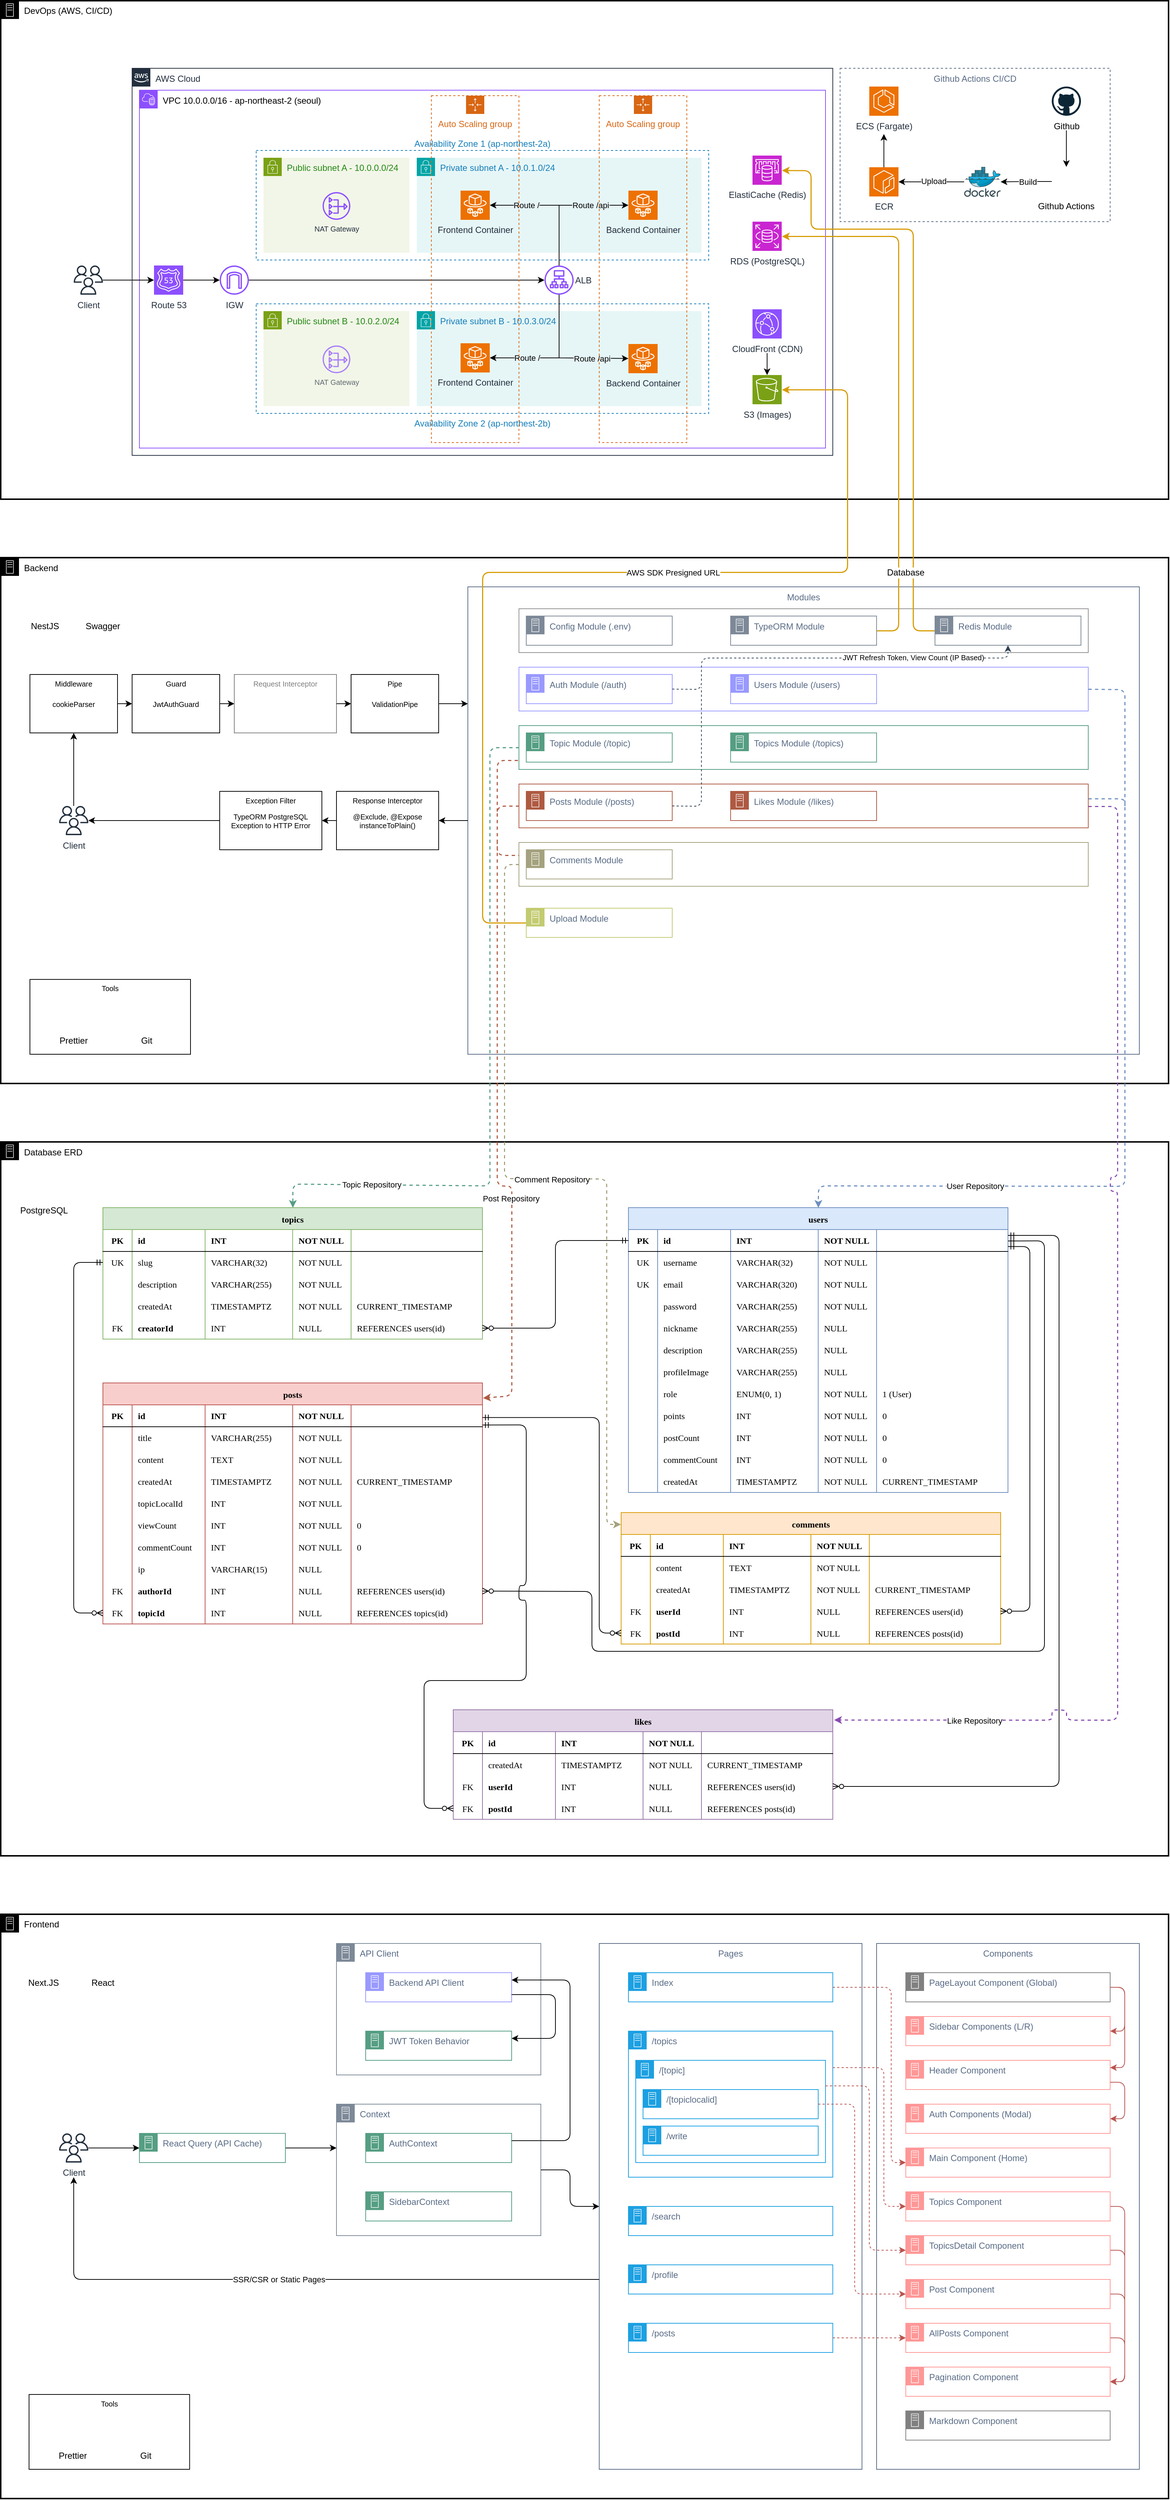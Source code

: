 <mxfile version="27.0.9">
  <diagram name="페이지-1" id="HeLJ8z-ihjbbx8HL-2YR">
    <mxGraphModel dx="3153" dy="2263" grid="1" gridSize="10" guides="1" tooltips="1" connect="1" arrows="1" fold="1" page="1" pageScale="1" pageWidth="3300" pageHeight="4681" math="0" shadow="0">
      <root>
        <mxCell id="0" />
        <mxCell id="1" parent="0" />
        <mxCell id="itcXOkuhVqPN7WuCLbZP-383" value="Modules" style="fillColor=none;strokeColor=#5A6C86;verticalAlign=top;fontStyle=0;fontColor=#5A6C86;whiteSpace=wrap;html=1;movable=0;resizable=0;rotatable=0;deletable=0;editable=0;locked=1;connectable=0;" parent="1" vertex="1">
          <mxGeometry x="660" y="822.5" width="920" height="640" as="geometry" />
        </mxCell>
        <mxCell id="itcXOkuhVqPN7WuCLbZP-423" value="" style="fillColor=none;strokeColor=light-dark(#909090,#9577A3);verticalAlign=top;fontStyle=0;whiteSpace=wrap;html=1;fontColor=none;noLabel=1;" parent="1" vertex="1">
          <mxGeometry x="730" y="852.5" width="780" height="60" as="geometry" />
        </mxCell>
        <mxCell id="itcXOkuhVqPN7WuCLbZP-421" value="" style="fillColor=none;strokeColor=light-dark(#A4A27E,#9577A3);verticalAlign=top;fontStyle=0;whiteSpace=wrap;html=1;fontColor=none;noLabel=1;" parent="1" vertex="1">
          <mxGeometry x="730" y="1172.5" width="780" height="60" as="geometry" />
        </mxCell>
        <mxCell id="itcXOkuhVqPN7WuCLbZP-420" value="" style="fillColor=none;strokeColor=light-dark(#AE5A41,#9577A3);verticalAlign=top;fontStyle=0;whiteSpace=wrap;html=1;fontColor=none;noLabel=1;" parent="1" vertex="1">
          <mxGeometry x="730" y="1092.5" width="780" height="60" as="geometry" />
        </mxCell>
        <mxCell id="itcXOkuhVqPN7WuCLbZP-419" value="" style="fillColor=none;strokeColor=light-dark(#9a99ff, #9577a3);verticalAlign=top;fontStyle=0;whiteSpace=wrap;html=1;fontColor=none;noLabel=1;" parent="1" vertex="1">
          <mxGeometry x="730" y="932.5" width="780" height="60" as="geometry" />
        </mxCell>
        <mxCell id="itcXOkuhVqPN7WuCLbZP-204" value="Backend" style="points=[[0,0],[0.25,0],[0.5,0],[0.75,0],[1,0],[1,0.25],[1,0.5],[1,0.75],[1,1],[0.75,1],[0.5,1],[0.25,1],[0,1],[0,0.75],[0,0.5],[0,0.25]];outlineConnect=0;gradientColor=none;html=1;whiteSpace=wrap;fontSize=12;fontStyle=0;container=0;pointerEvents=0;collapsible=0;recursiveResize=0;shape=mxgraph.aws4.group;grIcon=mxgraph.aws4.group_on_premise;strokeColor=#000000;fillColor=none;verticalAlign=top;align=left;spacingLeft=30;fontColor=#000000;dashed=0;strokeWidth=2;" parent="1" vertex="1">
          <mxGeometry x="20" y="782.5" width="1600" height="720" as="geometry" />
        </mxCell>
        <mxCell id="itcXOkuhVqPN7WuCLbZP-202" value="DevOps (AWS, CI/CD)" style="points=[[0,0],[0.25,0],[0.5,0],[0.75,0],[1,0],[1,0.25],[1,0.5],[1,0.75],[1,1],[0.75,1],[0.5,1],[0.25,1],[0,1],[0,0.75],[0,0.5],[0,0.25]];outlineConnect=0;gradientColor=none;html=1;whiteSpace=wrap;fontSize=12;fontStyle=0;container=1;pointerEvents=0;collapsible=0;recursiveResize=0;shape=mxgraph.aws4.group;grIcon=mxgraph.aws4.group_on_premise;strokeColor=#000000;fillColor=none;verticalAlign=top;align=left;spacingLeft=30;fontColor=#000000;dashed=0;strokeWidth=2;" parent="1" vertex="1">
          <mxGeometry x="20" y="20" width="1600" height="682.5" as="geometry" />
        </mxCell>
        <mxCell id="itcXOkuhVqPN7WuCLbZP-203" value="Database ERD" style="points=[[0,0],[0.25,0],[0.5,0],[0.75,0],[1,0],[1,0.25],[1,0.5],[1,0.75],[1,1],[0.75,1],[0.5,1],[0.25,1],[0,1],[0,0.75],[0,0.5],[0,0.25]];outlineConnect=0;gradientColor=none;html=1;whiteSpace=wrap;fontSize=12;fontStyle=0;container=0;pointerEvents=0;collapsible=0;recursiveResize=0;shape=mxgraph.aws4.group;grIcon=mxgraph.aws4.group_on_premise;strokeColor=#000000;fillColor=none;verticalAlign=top;align=left;spacingLeft=30;fontColor=#000000;dashed=0;movable=0;resizable=0;rotatable=0;deletable=0;editable=0;locked=1;connectable=0;strokeWidth=2;" parent="1" vertex="1">
          <mxGeometry x="20" y="1582.5" width="1600" height="977.5" as="geometry" />
        </mxCell>
        <mxCell id="itcXOkuhVqPN7WuCLbZP-1" value="Github Actions CI/CD" style="fillColor=none;strokeColor=#5A6C86;dashed=1;verticalAlign=top;fontStyle=0;fontColor=#5A6C86;whiteSpace=wrap;html=1;movable=1;resizable=1;rotatable=1;deletable=1;editable=1;locked=0;connectable=1;" parent="1" vertex="1">
          <mxGeometry x="1170" y="112.5" width="370" height="210" as="geometry" />
        </mxCell>
        <mxCell id="itcXOkuhVqPN7WuCLbZP-2" value="&lt;span&gt;&lt;font style=&quot;color: rgb(0, 0, 0);&quot;&gt;VPC 10.0.0.0/16 -&amp;nbsp;&lt;/font&gt;&lt;/span&gt;&lt;font color=&quot;#000000&quot;&gt;ap-northeast-2 (seoul)&lt;/font&gt;" style="points=[[0,0],[0.25,0],[0.5,0],[0.75,0],[1,0],[1,0.25],[1,0.5],[1,0.75],[1,1],[0.75,1],[0.5,1],[0.25,1],[0,1],[0,0.75],[0,0.5],[0,0.25]];outlineConnect=0;gradientColor=none;html=1;whiteSpace=wrap;fontSize=12;fontStyle=0;container=0;pointerEvents=0;collapsible=0;recursiveResize=0;shape=mxgraph.aws4.group;grIcon=mxgraph.aws4.group_vpc2;strokeColor=#8C4FFF;fillColor=none;verticalAlign=top;align=left;spacingLeft=30;fontColor=#AAB7B8;dashed=0;" parent="1" vertex="1">
          <mxGeometry x="210" y="142.5" width="940" height="490" as="geometry" />
        </mxCell>
        <mxCell id="itcXOkuhVqPN7WuCLbZP-3" style="edgeStyle=orthogonalEdgeStyle;rounded=0;orthogonalLoop=1;jettySize=auto;html=1;" parent="1" source="itcXOkuhVqPN7WuCLbZP-4" target="itcXOkuhVqPN7WuCLbZP-46" edge="1">
          <mxGeometry relative="1" as="geometry" />
        </mxCell>
        <mxCell id="itcXOkuhVqPN7WuCLbZP-4" value="Client" style="sketch=0;outlineConnect=0;fontColor=#232F3E;gradientColor=none;fillColor=#232F3D;strokeColor=none;dashed=0;verticalLabelPosition=bottom;verticalAlign=top;align=center;html=1;fontSize=12;fontStyle=0;aspect=fixed;pointerEvents=1;shape=mxgraph.aws4.users;" parent="1" vertex="1">
          <mxGeometry x="120" y="382.5" width="40" height="40" as="geometry" />
        </mxCell>
        <mxCell id="itcXOkuhVqPN7WuCLbZP-5" value="AWS Cloud" style="points=[[0,0],[0.25,0],[0.5,0],[0.75,0],[1,0],[1,0.25],[1,0.5],[1,0.75],[1,1],[0.75,1],[0.5,1],[0.25,1],[0,1],[0,0.75],[0,0.5],[0,0.25]];outlineConnect=0;gradientColor=none;html=1;whiteSpace=wrap;fontSize=12;fontStyle=0;container=0;pointerEvents=0;collapsible=0;recursiveResize=0;shape=mxgraph.aws4.group;grIcon=mxgraph.aws4.group_aws_cloud_alt;strokeColor=#232F3E;fillColor=none;verticalAlign=top;align=left;spacingLeft=30;fontColor=#232F3E;dashed=0;" parent="1" vertex="1">
          <mxGeometry x="200" y="112.5" width="960" height="530" as="geometry" />
        </mxCell>
        <mxCell id="itcXOkuhVqPN7WuCLbZP-6" value="Availability Zone 1 (ap-northest-2a)" style="fillColor=none;strokeColor=#147EBA;dashed=1;verticalAlign=bottom;fontStyle=0;fontColor=#147EBA;whiteSpace=wrap;html=1;labelPosition=center;verticalLabelPosition=top;align=center;movable=1;resizable=1;rotatable=1;deletable=1;editable=1;locked=0;connectable=1;labelBackgroundColor=default;" parent="1" vertex="1">
          <mxGeometry x="370" y="225" width="620" height="150" as="geometry" />
        </mxCell>
        <mxCell id="itcXOkuhVqPN7WuCLbZP-7" value="Public subnet A - 10.0.0.0/24" style="points=[[0,0],[0.25,0],[0.5,0],[0.75,0],[1,0],[1,0.25],[1,0.5],[1,0.75],[1,1],[0.75,1],[0.5,1],[0.25,1],[0,1],[0,0.75],[0,0.5],[0,0.25]];outlineConnect=0;gradientColor=none;html=1;whiteSpace=wrap;fontSize=12;fontStyle=0;container=1;pointerEvents=0;collapsible=0;recursiveResize=0;shape=mxgraph.aws4.group;grIcon=mxgraph.aws4.group_security_group;grStroke=0;strokeColor=#7AA116;fillColor=#F2F6E8;verticalAlign=top;align=left;spacingLeft=30;fontColor=#248814;dashed=0;" parent="1" vertex="1">
          <mxGeometry x="380" y="235" width="200" height="130" as="geometry" />
        </mxCell>
        <mxCell id="itcXOkuhVqPN7WuCLbZP-8" value="NAT Gateway" style="sketch=0;outlineConnect=0;fontColor=#232F3E;gradientColor=none;fillColor=#8C4FFF;strokeColor=none;dashed=0;verticalLabelPosition=bottom;verticalAlign=top;align=center;html=1;fontSize=10;fontStyle=0;aspect=fixed;pointerEvents=1;shape=mxgraph.aws4.nat_gateway;" parent="itcXOkuhVqPN7WuCLbZP-7" vertex="1">
          <mxGeometry x="81" y="47" width="38" height="38" as="geometry" />
        </mxCell>
        <mxCell id="itcXOkuhVqPN7WuCLbZP-9" value="Private subnet A - 10.0.1.0/24" style="points=[[0,0],[0.25,0],[0.5,0],[0.75,0],[1,0],[1,0.25],[1,0.5],[1,0.75],[1,1],[0.75,1],[0.5,1],[0.25,1],[0,1],[0,0.75],[0,0.5],[0,0.25]];outlineConnect=0;gradientColor=none;html=1;whiteSpace=wrap;fontSize=12;fontStyle=0;container=1;pointerEvents=0;collapsible=0;recursiveResize=0;shape=mxgraph.aws4.group;grIcon=mxgraph.aws4.group_security_group;grStroke=0;strokeColor=#00A4A6;fillColor=#E6F6F7;verticalAlign=top;align=left;spacingLeft=30;fontColor=#147EBA;dashed=0;" parent="1" vertex="1">
          <mxGeometry x="590" y="235" width="390" height="130" as="geometry" />
        </mxCell>
        <mxCell id="itcXOkuhVqPN7WuCLbZP-10" value="Frontend Container" style="sketch=0;points=[[0,0,0],[0.25,0,0],[0.5,0,0],[0.75,0,0],[1,0,0],[0,1,0],[0.25,1,0],[0.5,1,0],[0.75,1,0],[1,1,0],[0,0.25,0],[0,0.5,0],[0,0.75,0],[1,0.25,0],[1,0.5,0],[1,0.75,0]];outlineConnect=0;fontColor=#232F3E;fillColor=#ED7100;strokeColor=#ffffff;dashed=0;verticalLabelPosition=bottom;verticalAlign=top;align=center;html=1;fontSize=12;fontStyle=0;aspect=fixed;shape=mxgraph.aws4.resourceIcon;resIcon=mxgraph.aws4.fargate;" parent="itcXOkuhVqPN7WuCLbZP-9" vertex="1">
          <mxGeometry x="60" y="45" width="40" height="40" as="geometry" />
        </mxCell>
        <mxCell id="itcXOkuhVqPN7WuCLbZP-11" value="Backend Container" style="sketch=0;points=[[0,0,0],[0.25,0,0],[0.5,0,0],[0.75,0,0],[1,0,0],[0,1,0],[0.25,1,0],[0.5,1,0],[0.75,1,0],[1,1,0],[0,0.25,0],[0,0.5,0],[0,0.75,0],[1,0.25,0],[1,0.5,0],[1,0.75,0]];outlineConnect=0;fontColor=#232F3E;fillColor=#ED7100;strokeColor=#ffffff;dashed=0;verticalLabelPosition=bottom;verticalAlign=top;align=center;html=1;fontSize=12;fontStyle=0;aspect=fixed;shape=mxgraph.aws4.resourceIcon;resIcon=mxgraph.aws4.fargate;" parent="itcXOkuhVqPN7WuCLbZP-9" vertex="1">
          <mxGeometry x="290" y="45" width="40" height="40" as="geometry" />
        </mxCell>
        <mxCell id="itcXOkuhVqPN7WuCLbZP-12" value="ALB" style="sketch=0;outlineConnect=0;fontColor=#232F3E;gradientColor=none;fillColor=#8C4FFF;strokeColor=none;dashed=0;verticalLabelPosition=middle;verticalAlign=middle;align=left;html=1;fontSize=12;fontStyle=0;aspect=fixed;pointerEvents=1;shape=mxgraph.aws4.application_load_balancer;labelPosition=right;" parent="1" vertex="1">
          <mxGeometry x="765" y="382.5" width="40" height="40" as="geometry" />
        </mxCell>
        <mxCell id="itcXOkuhVqPN7WuCLbZP-13" value="Availability Zone 2&lt;span style=&quot;background-color: rgb(255, 255, 255);&quot;&gt;&amp;nbsp;(ap-northest-2b)&lt;/span&gt;" style="fillColor=none;strokeColor=#147EBA;dashed=1;verticalAlign=top;fontStyle=0;fontColor=#147EBA;whiteSpace=wrap;html=1;labelPosition=center;verticalLabelPosition=bottom;align=center;movable=1;resizable=1;rotatable=1;deletable=1;editable=1;locked=0;connectable=1;" parent="1" vertex="1">
          <mxGeometry x="370" y="435" width="620" height="150" as="geometry" />
        </mxCell>
        <mxCell id="itcXOkuhVqPN7WuCLbZP-14" value="Public subnet B - 10.0.2.0/24" style="points=[[0,0],[0.25,0],[0.5,0],[0.75,0],[1,0],[1,0.25],[1,0.5],[1,0.75],[1,1],[0.75,1],[0.5,1],[0.25,1],[0,1],[0,0.75],[0,0.5],[0,0.25]];outlineConnect=0;gradientColor=none;html=1;whiteSpace=wrap;fontSize=12;fontStyle=0;container=1;pointerEvents=0;collapsible=0;recursiveResize=0;shape=mxgraph.aws4.group;grIcon=mxgraph.aws4.group_security_group;grStroke=0;strokeColor=#7AA116;fillColor=#F2F6E8;verticalAlign=top;align=left;spacingLeft=30;fontColor=#248814;dashed=0;" parent="1" vertex="1">
          <mxGeometry x="380" y="445" width="200" height="130" as="geometry" />
        </mxCell>
        <mxCell id="itcXOkuhVqPN7WuCLbZP-15" value="NAT Gateway" style="sketch=0;outlineConnect=0;fontColor=#232F3E;gradientColor=none;fillColor=#8C4FFF;strokeColor=none;dashed=0;verticalLabelPosition=bottom;verticalAlign=top;align=center;html=1;fontSize=10;fontStyle=0;aspect=fixed;pointerEvents=1;shape=mxgraph.aws4.nat_gateway;opacity=70;textOpacity=70;" parent="itcXOkuhVqPN7WuCLbZP-14" vertex="1">
          <mxGeometry x="81" y="47" width="38" height="38" as="geometry" />
        </mxCell>
        <mxCell id="itcXOkuhVqPN7WuCLbZP-16" value="Private subnet B - 10.0.3.0/24" style="points=[[0,0],[0.25,0],[0.5,0],[0.75,0],[1,0],[1,0.25],[1,0.5],[1,0.75],[1,1],[0.75,1],[0.5,1],[0.25,1],[0,1],[0,0.75],[0,0.5],[0,0.25]];outlineConnect=0;gradientColor=none;html=1;whiteSpace=wrap;fontSize=12;fontStyle=0;container=1;pointerEvents=0;collapsible=0;recursiveResize=0;shape=mxgraph.aws4.group;grIcon=mxgraph.aws4.group_security_group;grStroke=0;strokeColor=#00A4A6;fillColor=#E6F6F7;verticalAlign=top;align=left;spacingLeft=30;fontColor=#147EBA;dashed=0;" parent="1" vertex="1">
          <mxGeometry x="590" y="445" width="390" height="130" as="geometry" />
        </mxCell>
        <mxCell id="itcXOkuhVqPN7WuCLbZP-17" value="Frontend Container" style="sketch=0;points=[[0,0,0],[0.25,0,0],[0.5,0,0],[0.75,0,0],[1,0,0],[0,1,0],[0.25,1,0],[0.5,1,0],[0.75,1,0],[1,1,0],[0,0.25,0],[0,0.5,0],[0,0.75,0],[1,0.25,0],[1,0.5,0],[1,0.75,0]];outlineConnect=0;fontColor=#232F3E;fillColor=#ED7100;strokeColor=#ffffff;dashed=0;verticalLabelPosition=bottom;verticalAlign=top;align=center;html=1;fontSize=12;fontStyle=0;aspect=fixed;shape=mxgraph.aws4.resourceIcon;resIcon=mxgraph.aws4.fargate;" parent="itcXOkuhVqPN7WuCLbZP-16" vertex="1">
          <mxGeometry x="60" y="44" width="40" height="40" as="geometry" />
        </mxCell>
        <mxCell id="itcXOkuhVqPN7WuCLbZP-18" value="Backend Container" style="sketch=0;points=[[0,0,0],[0.25,0,0],[0.5,0,0],[0.75,0,0],[1,0,0],[0,1,0],[0.25,1,0],[0.5,1,0],[0.75,1,0],[1,1,0],[0,0.25,0],[0,0.5,0],[0,0.75,0],[1,0.25,0],[1,0.5,0],[1,0.75,0]];outlineConnect=0;fontColor=#232F3E;fillColor=#ED7100;strokeColor=#ffffff;dashed=0;verticalLabelPosition=bottom;verticalAlign=top;align=center;html=1;fontSize=12;fontStyle=0;aspect=fixed;shape=mxgraph.aws4.resourceIcon;resIcon=mxgraph.aws4.fargate;" parent="itcXOkuhVqPN7WuCLbZP-16" vertex="1">
          <mxGeometry x="290" y="45" width="40" height="40" as="geometry" />
        </mxCell>
        <mxCell id="itcXOkuhVqPN7WuCLbZP-19" value="" style="endArrow=classic;html=1;rounded=0;" parent="1" source="itcXOkuhVqPN7WuCLbZP-12" target="itcXOkuhVqPN7WuCLbZP-10" edge="1">
          <mxGeometry width="50" height="50" relative="1" as="geometry">
            <mxPoint x="740" y="335" as="sourcePoint" />
            <mxPoint x="790" y="285" as="targetPoint" />
            <Array as="points">
              <mxPoint x="785" y="300" />
            </Array>
          </mxGeometry>
        </mxCell>
        <mxCell id="itcXOkuhVqPN7WuCLbZP-20" value="Route /" style="edgeLabel;html=1;align=center;verticalAlign=middle;resizable=0;points=[];labelBackgroundColor=light-dark(#e6f5f7, #ededed);" parent="itcXOkuhVqPN7WuCLbZP-19" vertex="1" connectable="0">
          <mxGeometry x="0.467" y="1" relative="1" as="geometry">
            <mxPoint x="2" y="-1" as="offset" />
          </mxGeometry>
        </mxCell>
        <mxCell id="itcXOkuhVqPN7WuCLbZP-21" value="" style="endArrow=classic;html=1;rounded=0;labelBackgroundColor=default;" parent="1" source="itcXOkuhVqPN7WuCLbZP-12" target="itcXOkuhVqPN7WuCLbZP-11" edge="1">
          <mxGeometry width="50" height="50" relative="1" as="geometry">
            <mxPoint x="835" y="430" as="sourcePoint" />
            <mxPoint x="770" y="345" as="targetPoint" />
            <Array as="points">
              <mxPoint x="785" y="300" />
            </Array>
          </mxGeometry>
        </mxCell>
        <mxCell id="itcXOkuhVqPN7WuCLbZP-22" value="Route /api" style="edgeLabel;html=1;align=center;verticalAlign=middle;resizable=0;points=[];labelBackgroundColor=light-dark(#e6f5f7, #ededed);" parent="itcXOkuhVqPN7WuCLbZP-21" vertex="1" connectable="0">
          <mxGeometry x="0.314" relative="1" as="geometry">
            <mxPoint x="9" as="offset" />
          </mxGeometry>
        </mxCell>
        <mxCell id="itcXOkuhVqPN7WuCLbZP-23" value="" style="endArrow=classic;html=1;rounded=0;" parent="1" source="itcXOkuhVqPN7WuCLbZP-12" target="itcXOkuhVqPN7WuCLbZP-17" edge="1">
          <mxGeometry width="50" height="50" relative="1" as="geometry">
            <mxPoint x="845" y="510" as="sourcePoint" />
            <mxPoint x="780" y="425" as="targetPoint" />
            <Array as="points">
              <mxPoint x="785" y="509" />
            </Array>
          </mxGeometry>
        </mxCell>
        <mxCell id="itcXOkuhVqPN7WuCLbZP-24" value="Route /" style="edgeLabel;html=1;align=center;verticalAlign=middle;resizable=0;points=[];labelBackgroundColor=light-dark(#e6f5f7, #ededed);" parent="itcXOkuhVqPN7WuCLbZP-23" vertex="1" connectable="0">
          <mxGeometry x="0.529" relative="1" as="geometry">
            <mxPoint x="8" as="offset" />
          </mxGeometry>
        </mxCell>
        <mxCell id="itcXOkuhVqPN7WuCLbZP-25" value="" style="endArrow=classic;html=1;rounded=0;" parent="1" source="itcXOkuhVqPN7WuCLbZP-12" target="itcXOkuhVqPN7WuCLbZP-18" edge="1">
          <mxGeometry width="50" height="50" relative="1" as="geometry">
            <mxPoint x="845" y="510" as="sourcePoint" />
            <mxPoint x="910" y="425" as="targetPoint" />
            <Array as="points">
              <mxPoint x="785" y="509" />
            </Array>
          </mxGeometry>
        </mxCell>
        <mxCell id="itcXOkuhVqPN7WuCLbZP-26" value="Route /api" style="edgeLabel;html=1;align=center;verticalAlign=middle;resizable=0;points=[];labelBackgroundColor=light-dark(#e6f5f7, #ededed);" parent="itcXOkuhVqPN7WuCLbZP-25" vertex="1" connectable="0">
          <mxGeometry x="0.303" y="-1" relative="1" as="geometry">
            <mxPoint x="13" y="-1" as="offset" />
          </mxGeometry>
        </mxCell>
        <mxCell id="itcXOkuhVqPN7WuCLbZP-27" style="edgeStyle=orthogonalEdgeStyle;rounded=0;orthogonalLoop=1;jettySize=auto;html=1;" parent="1" source="itcXOkuhVqPN7WuCLbZP-28" target="itcXOkuhVqPN7WuCLbZP-12" edge="1">
          <mxGeometry relative="1" as="geometry" />
        </mxCell>
        <mxCell id="itcXOkuhVqPN7WuCLbZP-28" value="IGW" style="sketch=0;outlineConnect=0;fontColor=#232F3E;gradientColor=none;fillColor=#8C4FFF;strokeColor=none;dashed=0;verticalLabelPosition=bottom;verticalAlign=top;align=center;html=1;fontSize=12;fontStyle=0;aspect=fixed;pointerEvents=1;shape=mxgraph.aws4.internet_gateway;" parent="1" vertex="1">
          <mxGeometry x="320" y="382.5" width="40" height="40" as="geometry" />
        </mxCell>
        <mxCell id="itcXOkuhVqPN7WuCLbZP-29" value="ECR" style="sketch=0;points=[[0,0,0],[0.25,0,0],[0.5,0,0],[0.75,0,0],[1,0,0],[0,1,0],[0.25,1,0],[0.5,1,0],[0.75,1,0],[1,1,0],[0,0.25,0],[0,0.5,0],[0,0.75,0],[1,0.25,0],[1,0.5,0],[1,0.75,0]];outlineConnect=0;fontColor=#232F3E;fillColor=#ED7100;strokeColor=#ffffff;dashed=0;verticalLabelPosition=bottom;verticalAlign=top;align=center;html=1;fontSize=12;fontStyle=0;aspect=fixed;shape=mxgraph.aws4.resourceIcon;resIcon=mxgraph.aws4.ecr;" parent="1" vertex="1">
          <mxGeometry x="1210" y="248" width="40" height="40" as="geometry" />
        </mxCell>
        <mxCell id="itcXOkuhVqPN7WuCLbZP-30" style="edgeStyle=orthogonalEdgeStyle;rounded=0;orthogonalLoop=1;jettySize=auto;html=1;startArrow=classic;startFill=1;endArrow=none;" parent="1" target="itcXOkuhVqPN7WuCLbZP-29" edge="1">
          <mxGeometry relative="1" as="geometry">
            <mxPoint x="1230" y="202.5" as="sourcePoint" />
            <Array as="points">
              <mxPoint x="1230" y="222.5" />
              <mxPoint x="1230" y="222.5" />
            </Array>
          </mxGeometry>
        </mxCell>
        <mxCell id="itcXOkuhVqPN7WuCLbZP-31" value="ECS (Fargate)" style="sketch=0;points=[[0,0,0],[0.25,0,0],[0.5,0,0],[0.75,0,0],[1,0,0],[0,1,0],[0.25,1,0],[0.5,1,0],[0.75,1,0],[1,1,0],[0,0.25,0],[0,0.5,0],[0,0.75,0],[1,0.25,0],[1,0.5,0],[1,0.75,0]];outlineConnect=0;fontColor=#232F3E;fillColor=#ED7100;strokeColor=#ffffff;dashed=0;verticalLabelPosition=bottom;verticalAlign=top;align=center;html=1;fontSize=12;fontStyle=0;aspect=fixed;shape=mxgraph.aws4.resourceIcon;resIcon=mxgraph.aws4.ecs;" parent="1" vertex="1">
          <mxGeometry x="1210" y="137.5" width="40" height="40" as="geometry" />
        </mxCell>
        <mxCell id="itcXOkuhVqPN7WuCLbZP-32" style="edgeStyle=orthogonalEdgeStyle;rounded=0;orthogonalLoop=1;jettySize=auto;html=1;" parent="1" target="itcXOkuhVqPN7WuCLbZP-36" edge="1">
          <mxGeometry relative="1" as="geometry">
            <mxPoint x="1480" y="197.5" as="sourcePoint" />
            <Array as="points">
              <mxPoint x="1480" y="207.5" />
              <mxPoint x="1480" y="207.5" />
            </Array>
          </mxGeometry>
        </mxCell>
        <mxCell id="itcXOkuhVqPN7WuCLbZP-33" value="Github" style="dashed=0;outlineConnect=0;html=1;align=center;labelPosition=center;verticalLabelPosition=bottom;verticalAlign=top;shape=mxgraph.weblogos.github" parent="1" vertex="1">
          <mxGeometry x="1460" y="137.5" width="40" height="40" as="geometry" />
        </mxCell>
        <mxCell id="itcXOkuhVqPN7WuCLbZP-34" style="edgeStyle=orthogonalEdgeStyle;rounded=0;orthogonalLoop=1;jettySize=auto;html=1;" parent="1" source="itcXOkuhVqPN7WuCLbZP-36" target="itcXOkuhVqPN7WuCLbZP-39" edge="1">
          <mxGeometry relative="1" as="geometry" />
        </mxCell>
        <mxCell id="itcXOkuhVqPN7WuCLbZP-35" value="Build" style="edgeLabel;html=1;align=center;verticalAlign=middle;resizable=0;points=[];" parent="itcXOkuhVqPN7WuCLbZP-34" vertex="1" connectable="0">
          <mxGeometry x="-0.173" relative="1" as="geometry">
            <mxPoint x="-4" as="offset" />
          </mxGeometry>
        </mxCell>
        <mxCell id="itcXOkuhVqPN7WuCLbZP-36" value="Github Actions" style="shape=image;verticalLabelPosition=bottom;labelBackgroundColor=default;verticalAlign=top;aspect=fixed;imageAspect=0;image=https://miro.medium.com/v2/resize:fit:400/1*txwKGJOoQ2W0ka_9htbu0Q.png;" parent="1" vertex="1">
          <mxGeometry x="1460" y="247.5" width="40" height="40" as="geometry" />
        </mxCell>
        <mxCell id="itcXOkuhVqPN7WuCLbZP-37" style="edgeStyle=orthogonalEdgeStyle;rounded=0;orthogonalLoop=1;jettySize=auto;html=1;" parent="1" source="itcXOkuhVqPN7WuCLbZP-39" target="itcXOkuhVqPN7WuCLbZP-29" edge="1">
          <mxGeometry relative="1" as="geometry" />
        </mxCell>
        <mxCell id="itcXOkuhVqPN7WuCLbZP-38" value="Upload" style="edgeLabel;html=1;align=center;verticalAlign=middle;resizable=0;points=[];" parent="itcXOkuhVqPN7WuCLbZP-37" vertex="1" connectable="0">
          <mxGeometry x="0.114" relative="1" as="geometry">
            <mxPoint x="8" y="-1" as="offset" />
          </mxGeometry>
        </mxCell>
        <mxCell id="itcXOkuhVqPN7WuCLbZP-39" value="" style="image;sketch=0;aspect=fixed;html=1;points=[];align=center;fontSize=12;image=img/lib/mscae/Docker.svg;" parent="1" vertex="1">
          <mxGeometry x="1340" y="247.5" width="50" height="41" as="geometry" />
        </mxCell>
        <mxCell id="itcXOkuhVqPN7WuCLbZP-40" value="Auto Scaling group" style="points=[[0,0],[0.25,0],[0.5,0],[0.75,0],[1,0],[1,0.25],[1,0.5],[1,0.75],[1,1],[0.75,1],[0.5,1],[0.25,1],[0,1],[0,0.75],[0,0.5],[0,0.25]];outlineConnect=0;gradientColor=none;html=1;whiteSpace=wrap;fontSize=12;fontStyle=0;container=1;pointerEvents=0;collapsible=0;recursiveResize=0;shape=mxgraph.aws4.groupCenter;grIcon=mxgraph.aws4.group_auto_scaling_group;grStroke=1;strokeColor=#D86613;fillColor=none;verticalAlign=top;align=center;fontColor=#D86613;dashed=1;spacingTop=25;" parent="1" vertex="1">
          <mxGeometry x="610" y="150" width="120" height="475" as="geometry" />
        </mxCell>
        <mxCell id="itcXOkuhVqPN7WuCLbZP-41" value="Auto Scaling group" style="points=[[0,0],[0.25,0],[0.5,0],[0.75,0],[1,0],[1,0.25],[1,0.5],[1,0.75],[1,1],[0.75,1],[0.5,1],[0.25,1],[0,1],[0,0.75],[0,0.5],[0,0.25]];outlineConnect=0;gradientColor=none;html=1;whiteSpace=wrap;fontSize=12;fontStyle=0;container=1;pointerEvents=0;collapsible=0;recursiveResize=0;shape=mxgraph.aws4.groupCenter;grIcon=mxgraph.aws4.group_auto_scaling_group;grStroke=1;strokeColor=#D86613;fillColor=none;verticalAlign=top;align=center;fontColor=#D86613;dashed=1;spacingTop=25;" parent="1" vertex="1">
          <mxGeometry x="840" y="150" width="120" height="475" as="geometry" />
        </mxCell>
        <mxCell id="itcXOkuhVqPN7WuCLbZP-42" value="CloudFront (CDN)" style="sketch=0;points=[[0,0,0],[0.25,0,0],[0.5,0,0],[0.75,0,0],[1,0,0],[0,1,0],[0.25,1,0],[0.5,1,0],[0.75,1,0],[1,1,0],[0,0.25,0],[0,0.5,0],[0,0.75,0],[1,0.25,0],[1,0.5,0],[1,0.75,0]];outlineConnect=0;fontColor=#232F3E;fillColor=#8C4FFF;strokeColor=#ffffff;dashed=0;verticalLabelPosition=bottom;verticalAlign=top;align=center;html=1;fontSize=12;fontStyle=0;aspect=fixed;shape=mxgraph.aws4.resourceIcon;resIcon=mxgraph.aws4.cloudfront;" parent="1" vertex="1">
          <mxGeometry x="1050" y="442.5" width="40" height="40" as="geometry" />
        </mxCell>
        <mxCell id="itcXOkuhVqPN7WuCLbZP-43" value="S3 (Images)" style="sketch=0;points=[[0,0,0],[0.25,0,0],[0.5,0,0],[0.75,0,0],[1,0,0],[0,1,0],[0.25,1,0],[0.5,1,0],[0.75,1,0],[1,1,0],[0,0.25,0],[0,0.5,0],[0,0.75,0],[1,0.25,0],[1,0.5,0],[1,0.75,0]];outlineConnect=0;fontColor=#232F3E;fillColor=#7AA116;strokeColor=#ffffff;dashed=0;verticalLabelPosition=bottom;verticalAlign=top;align=center;html=1;fontSize=12;fontStyle=0;aspect=fixed;shape=mxgraph.aws4.resourceIcon;resIcon=mxgraph.aws4.s3;" parent="1" vertex="1">
          <mxGeometry x="1050" y="532.5" width="40" height="40" as="geometry" />
        </mxCell>
        <mxCell id="itcXOkuhVqPN7WuCLbZP-44" style="edgeStyle=orthogonalEdgeStyle;rounded=0;orthogonalLoop=1;jettySize=auto;html=1;entryX=0.5;entryY=0;entryDx=0;entryDy=0;entryPerimeter=0;" parent="1" target="itcXOkuhVqPN7WuCLbZP-43" edge="1">
          <mxGeometry relative="1" as="geometry">
            <mxPoint x="1070" y="502.5" as="sourcePoint" />
          </mxGeometry>
        </mxCell>
        <mxCell id="itcXOkuhVqPN7WuCLbZP-45" style="edgeStyle=orthogonalEdgeStyle;rounded=0;orthogonalLoop=1;jettySize=auto;html=1;" parent="1" source="itcXOkuhVqPN7WuCLbZP-46" target="itcXOkuhVqPN7WuCLbZP-28" edge="1">
          <mxGeometry relative="1" as="geometry" />
        </mxCell>
        <mxCell id="itcXOkuhVqPN7WuCLbZP-46" value="Route 53" style="sketch=0;points=[[0,0,0],[0.25,0,0],[0.5,0,0],[0.75,0,0],[1,0,0],[0,1,0],[0.25,1,0],[0.5,1,0],[0.75,1,0],[1,1,0],[0,0.25,0],[0,0.5,0],[0,0.75,0],[1,0.25,0],[1,0.5,0],[1,0.75,0]];outlineConnect=0;fontColor=#232F3E;fillColor=#8C4FFF;strokeColor=#ffffff;dashed=0;verticalLabelPosition=bottom;verticalAlign=top;align=center;html=1;fontSize=12;fontStyle=0;aspect=fixed;shape=mxgraph.aws4.resourceIcon;resIcon=mxgraph.aws4.route_53;" parent="1" vertex="1">
          <mxGeometry x="230" y="382.5" width="40" height="40" as="geometry" />
        </mxCell>
        <mxCell id="itcXOkuhVqPN7WuCLbZP-47" value="ElastiCache (Redis)" style="sketch=0;points=[[0,0,0],[0.25,0,0],[0.5,0,0],[0.75,0,0],[1,0,0],[0,1,0],[0.25,1,0],[0.5,1,0],[0.75,1,0],[1,1,0],[0,0.25,0],[0,0.5,0],[0,0.75,0],[1,0.25,0],[1,0.5,0],[1,0.75,0]];outlineConnect=0;fontColor=#232F3E;fillColor=#C925D1;strokeColor=#ffffff;dashed=0;verticalLabelPosition=bottom;verticalAlign=top;align=center;html=1;fontSize=12;fontStyle=0;aspect=fixed;shape=mxgraph.aws4.resourceIcon;resIcon=mxgraph.aws4.elasticache;" parent="1" vertex="1">
          <mxGeometry x="1050" y="232" width="40" height="40" as="geometry" />
        </mxCell>
        <mxCell id="itcXOkuhVqPN7WuCLbZP-48" value="RDS (PostgreSQL)" style="sketch=0;points=[[0,0,0],[0.25,0,0],[0.5,0,0],[0.75,0,0],[1,0,0],[0,1,0],[0.25,1,0],[0.5,1,0],[0.75,1,0],[1,1,0],[0,0.25,0],[0,0.5,0],[0,0.75,0],[1,0.25,0],[1,0.5,0],[1,0.75,0]];outlineConnect=0;fontColor=#232F3E;fillColor=#C925D1;strokeColor=#ffffff;dashed=0;verticalLabelPosition=bottom;verticalAlign=top;align=center;html=1;fontSize=12;fontStyle=0;aspect=fixed;shape=mxgraph.aws4.resourceIcon;resIcon=mxgraph.aws4.rds;" parent="1" vertex="1">
          <mxGeometry x="1050" y="322.5" width="40" height="40" as="geometry" />
        </mxCell>
        <mxCell id="itcXOkuhVqPN7WuCLbZP-378" value="" style="endArrow=classic;html=1;rounded=1;curved=0;fillColor=#dae8fc;strokeColor=#559E83;dashed=1;entryX=0.5;entryY=0;entryDx=0;entryDy=0;strokeWidth=1.5;exitX=0;exitY=0.5;exitDx=0;exitDy=0;" parent="1" source="itcXOkuhVqPN7WuCLbZP-414" target="itcXOkuhVqPN7WuCLbZP-49" edge="1">
          <mxGeometry width="50" height="50" relative="1" as="geometry">
            <mxPoint x="640" y="1452.5" as="sourcePoint" />
            <mxPoint x="750" y="1712.5" as="targetPoint" />
            <Array as="points">
              <mxPoint x="690" y="1042.5" />
              <mxPoint x="690" y="1642.5" />
              <mxPoint x="420" y="1640" />
            </Array>
          </mxGeometry>
        </mxCell>
        <mxCell id="_g8NAPxAyyhOKIvRYlVc-91" value="Topic Repository" style="edgeLabel;html=1;align=center;verticalAlign=middle;resizable=0;points=[];" parent="itcXOkuhVqPN7WuCLbZP-378" vertex="1" connectable="0">
          <mxGeometry x="0.747" y="-1" relative="1" as="geometry">
            <mxPoint x="21" y="1" as="offset" />
          </mxGeometry>
        </mxCell>
        <mxCell id="itcXOkuhVqPN7WuCLbZP-380" value="" style="endArrow=classic;html=1;rounded=1;fillColor=#ffe6cc;strokeColor=#d79b00;strokeWidth=1.5;curved=0;exitX=1;exitY=0.5;exitDx=0;exitDy=0;" parent="1" source="itcXOkuhVqPN7WuCLbZP-361" target="itcXOkuhVqPN7WuCLbZP-48" edge="1">
          <mxGeometry width="50" height="50" relative="1" as="geometry">
            <mxPoint x="1100" y="672.5" as="sourcePoint" />
            <mxPoint x="1150" y="622.5" as="targetPoint" />
            <Array as="points">
              <mxPoint x="1250" y="882.5" />
              <mxPoint x="1250" y="742.5" />
              <mxPoint x="1250" y="342.5" />
            </Array>
          </mxGeometry>
        </mxCell>
        <mxCell id="itcXOkuhVqPN7WuCLbZP-382" value="" style="endArrow=classic;html=1;rounded=1;fillColor=#ffe6cc;strokeColor=#d79b00;strokeWidth=1.5;curved=0;" parent="1" source="itcXOkuhVqPN7WuCLbZP-362" target="itcXOkuhVqPN7WuCLbZP-47" edge="1">
          <mxGeometry width="50" height="50" relative="1" as="geometry">
            <mxPoint x="1030" y="542.5" as="sourcePoint" />
            <mxPoint x="1080" y="492.5" as="targetPoint" />
            <Array as="points">
              <mxPoint x="1270" y="882.5" />
              <mxPoint x="1270" y="332.5" />
              <mxPoint x="1130" y="332.5" />
              <mxPoint x="1130" y="252.5" />
            </Array>
          </mxGeometry>
        </mxCell>
        <mxCell id="itcXOkuhVqPN7WuCLbZP-384" value="" style="endArrow=classic;html=1;rounded=1;exitX=0;exitY=0.5;exitDx=0;exitDy=0;curved=0;fillColor=#ffe6cc;strokeColor=#d79b00;strokeWidth=1.5;" parent="1" source="itcXOkuhVqPN7WuCLbZP-373" target="itcXOkuhVqPN7WuCLbZP-43" edge="1">
          <mxGeometry width="50" height="50" relative="1" as="geometry">
            <mxPoint x="1030" y="1222.5" as="sourcePoint" />
            <mxPoint x="1080" y="1172.5" as="targetPoint" />
            <Array as="points">
              <mxPoint x="680" y="1282.5" />
              <mxPoint x="680" y="802.5" />
              <mxPoint x="1180" y="802.5" />
              <mxPoint x="1180" y="552.5" />
            </Array>
          </mxGeometry>
        </mxCell>
        <mxCell id="itcXOkuhVqPN7WuCLbZP-385" value="AWS SDK Presigned URL" style="edgeLabel;html=1;align=center;verticalAlign=middle;resizable=0;points=[];" parent="itcXOkuhVqPN7WuCLbZP-384" vertex="1" connectable="0">
          <mxGeometry x="0.227" y="1" relative="1" as="geometry">
            <mxPoint x="-46" y="1" as="offset" />
          </mxGeometry>
        </mxCell>
        <mxCell id="itcXOkuhVqPN7WuCLbZP-359" value="NestJS" style="shape=image;verticalLabelPosition=bottom;labelBackgroundColor=default;verticalAlign=top;aspect=fixed;imageAspect=0;image=https://upload.wikimedia.org/wikipedia/commons/thumb/a/a8/NestJS.svg/1200px-NestJS.svg.png;" parent="1" vertex="1">
          <mxGeometry x="60" y="822.5" width="41.38" height="40" as="geometry" />
        </mxCell>
        <mxCell id="itcXOkuhVqPN7WuCLbZP-360" value="Config Module (.env)" style="points=[[0,0],[0.25,0],[0.5,0],[0.75,0],[1,0],[1,0.25],[1,0.5],[1,0.75],[1,1],[0.75,1],[0.5,1],[0.25,1],[0,1],[0,0.75],[0,0.5],[0,0.25]];outlineConnect=0;gradientColor=none;html=1;whiteSpace=wrap;fontSize=12;fontStyle=0;container=1;pointerEvents=0;collapsible=0;recursiveResize=0;shape=mxgraph.aws4.group;grIcon=mxgraph.aws4.group_on_premise;strokeColor=#7D8998;fillColor=none;verticalAlign=top;align=left;spacingLeft=30;fontColor=#5A6C86;dashed=0;" parent="1" vertex="1">
          <mxGeometry x="740" y="862.5" width="200" height="40" as="geometry" />
        </mxCell>
        <mxCell id="itcXOkuhVqPN7WuCLbZP-361" value="TypeORM Module" style="points=[[0,0],[0.25,0],[0.5,0],[0.75,0],[1,0],[1,0.25],[1,0.5],[1,0.75],[1,1],[0.75,1],[0.5,1],[0.25,1],[0,1],[0,0.75],[0,0.5],[0,0.25]];outlineConnect=0;gradientColor=none;html=1;whiteSpace=wrap;fontSize=12;fontStyle=0;container=1;pointerEvents=0;collapsible=0;recursiveResize=0;shape=mxgraph.aws4.group;grIcon=mxgraph.aws4.group_on_premise;strokeColor=#7D8998;fillColor=none;verticalAlign=top;align=left;spacingLeft=30;fontColor=#5A6C86;dashed=0;" parent="1" vertex="1">
          <mxGeometry x="1020" y="862.5" width="200" height="40" as="geometry" />
        </mxCell>
        <mxCell id="itcXOkuhVqPN7WuCLbZP-362" value="Redis Module" style="points=[[0,0],[0.25,0],[0.5,0],[0.75,0],[1,0],[1,0.25],[1,0.5],[1,0.75],[1,1],[0.75,1],[0.5,1],[0.25,1],[0,1],[0,0.75],[0,0.5],[0,0.25]];outlineConnect=0;gradientColor=none;html=1;whiteSpace=wrap;fontSize=12;fontStyle=0;container=1;pointerEvents=0;collapsible=0;recursiveResize=0;shape=mxgraph.aws4.group;grIcon=mxgraph.aws4.group_on_premise;strokeColor=#7D8998;fillColor=none;verticalAlign=top;align=left;spacingLeft=30;fontColor=#5A6C86;dashed=0;" parent="1" vertex="1">
          <mxGeometry x="1300" y="862.5" width="200" height="40" as="geometry" />
        </mxCell>
        <mxCell id="itcXOkuhVqPN7WuCLbZP-366" value="Auth Module (/auth)" style="points=[[0,0],[0.25,0],[0.5,0],[0.75,0],[1,0],[1,0.25],[1,0.5],[1,0.75],[1,1],[0.75,1],[0.5,1],[0.25,1],[0,1],[0,0.75],[0,0.5],[0,0.25]];outlineConnect=0;gradientColor=none;html=1;whiteSpace=wrap;fontSize=12;fontStyle=0;container=1;pointerEvents=0;collapsible=0;recursiveResize=0;shape=mxgraph.aws4.group;grIcon=mxgraph.aws4.group_on_premise;strokeColor=#9999FF;fillColor=none;verticalAlign=top;align=left;spacingLeft=30;fontColor=#5A6C86;dashed=0;" parent="1" vertex="1">
          <mxGeometry x="740" y="942.5" width="200" height="40" as="geometry" />
        </mxCell>
        <mxCell id="itcXOkuhVqPN7WuCLbZP-367" value="Users Module (/users)" style="points=[[0,0],[0.25,0],[0.5,0],[0.75,0],[1,0],[1,0.25],[1,0.5],[1,0.75],[1,1],[0.75,1],[0.5,1],[0.25,1],[0,1],[0,0.75],[0,0.5],[0,0.25]];outlineConnect=0;gradientColor=none;html=1;whiteSpace=wrap;fontSize=12;fontStyle=0;container=1;pointerEvents=0;collapsible=0;recursiveResize=0;shape=mxgraph.aws4.group;grIcon=mxgraph.aws4.group_on_premise;strokeColor=#9999FF;fillColor=none;verticalAlign=top;align=left;spacingLeft=30;fontColor=#5A6C86;dashed=0;" parent="1" vertex="1">
          <mxGeometry x="1020" y="942.5" width="200" height="40" as="geometry" />
        </mxCell>
        <mxCell id="itcXOkuhVqPN7WuCLbZP-368" value="Posts Module (/posts)" style="points=[[0,0],[0.25,0],[0.5,0],[0.75,0],[1,0],[1,0.25],[1,0.5],[1,0.75],[1,1],[0.75,1],[0.5,1],[0.25,1],[0,1],[0,0.75],[0,0.5],[0,0.25]];outlineConnect=0;gradientColor=none;html=1;whiteSpace=wrap;fontSize=12;fontStyle=0;container=1;pointerEvents=0;collapsible=0;recursiveResize=0;shape=mxgraph.aws4.group;grIcon=mxgraph.aws4.group_on_premise;strokeColor=light-dark(#AE5A41,#9577A3);fillColor=none;verticalAlign=top;align=left;spacingLeft=30;fontColor=#5A6C86;dashed=0;" parent="1" vertex="1">
          <mxGeometry x="740" y="1102.5" width="200" height="40" as="geometry" />
        </mxCell>
        <mxCell id="itcXOkuhVqPN7WuCLbZP-369" value="Topic Module (/topic)" style="points=[[0,0],[0.25,0],[0.5,0],[0.75,0],[1,0],[1,0.25],[1,0.5],[1,0.75],[1,1],[0.75,1],[0.5,1],[0.25,1],[0,1],[0,0.75],[0,0.5],[0,0.25]];outlineConnect=0;gradientColor=none;html=1;whiteSpace=wrap;fontSize=12;fontStyle=0;container=1;pointerEvents=0;collapsible=0;recursiveResize=0;shape=mxgraph.aws4.group;grIcon=mxgraph.aws4.group_on_premise;strokeColor=#559E83;fillColor=none;verticalAlign=top;align=left;spacingLeft=30;fontColor=#5A6C86;dashed=0;" parent="1" vertex="1">
          <mxGeometry x="740" y="1022.5" width="200" height="40" as="geometry" />
        </mxCell>
        <mxCell id="itcXOkuhVqPN7WuCLbZP-370" value="Topics Module (/topics)" style="points=[[0,0],[0.25,0],[0.5,0],[0.75,0],[1,0],[1,0.25],[1,0.5],[1,0.75],[1,1],[0.75,1],[0.5,1],[0.25,1],[0,1],[0,0.75],[0,0.5],[0,0.25]];outlineConnect=0;gradientColor=none;html=1;whiteSpace=wrap;fontSize=12;fontStyle=0;container=1;pointerEvents=0;collapsible=0;recursiveResize=0;shape=mxgraph.aws4.group;grIcon=mxgraph.aws4.group_on_premise;strokeColor=#559E83;fillColor=none;verticalAlign=top;align=left;spacingLeft=30;fontColor=#5A6C86;dashed=0;" parent="1" vertex="1">
          <mxGeometry x="1020" y="1022.5" width="200" height="40" as="geometry" />
        </mxCell>
        <mxCell id="itcXOkuhVqPN7WuCLbZP-372" value="Comments Module" style="points=[[0,0],[0.25,0],[0.5,0],[0.75,0],[1,0],[1,0.25],[1,0.5],[1,0.75],[1,1],[0.75,1],[0.5,1],[0.25,1],[0,1],[0,0.75],[0,0.5],[0,0.25]];outlineConnect=0;gradientColor=none;html=1;whiteSpace=wrap;fontSize=12;fontStyle=0;container=1;pointerEvents=0;collapsible=0;recursiveResize=0;shape=mxgraph.aws4.group;grIcon=mxgraph.aws4.group_on_premise;strokeColor=light-dark(#A4A27E,#9577A3);fillColor=none;verticalAlign=top;align=left;spacingLeft=30;fontColor=#5A6C86;dashed=0;" parent="1" vertex="1">
          <mxGeometry x="740" y="1182.5" width="200" height="40" as="geometry" />
        </mxCell>
        <mxCell id="itcXOkuhVqPN7WuCLbZP-373" value="Upload Module" style="points=[[0,0],[0.25,0],[0.5,0],[0.75,0],[1,0],[1,0.25],[1,0.5],[1,0.75],[1,1],[0.75,1],[0.5,1],[0.25,1],[0,1],[0,0.75],[0,0.5],[0,0.25]];outlineConnect=0;gradientColor=none;html=1;whiteSpace=wrap;fontSize=12;fontStyle=0;container=1;pointerEvents=0;collapsible=0;recursiveResize=0;shape=mxgraph.aws4.group;grIcon=mxgraph.aws4.group_on_premise;strokeColor=#C3CB71;fillColor=none;verticalAlign=top;align=left;spacingLeft=30;fontColor=#5A6C86;dashed=0;" parent="1" vertex="1">
          <mxGeometry x="740" y="1262.5" width="200" height="40" as="geometry" />
        </mxCell>
        <mxCell id="itcXOkuhVqPN7WuCLbZP-387" value="Database" style="text;html=1;align=center;verticalAlign=middle;whiteSpace=wrap;rounded=0;labelBackgroundColor=default;" parent="1" vertex="1">
          <mxGeometry x="1230" y="787.5" width="60" height="30" as="geometry" />
        </mxCell>
        <mxCell id="itcXOkuhVqPN7WuCLbZP-390" value="Middleware" style="fillColor=none;strokeColor=default;verticalAlign=top;fontStyle=0;fontColor=#000000;whiteSpace=wrap;html=1;fontSize=10;" parent="1" vertex="1">
          <mxGeometry x="60" y="942.5" width="120" height="80" as="geometry" />
        </mxCell>
        <mxCell id="itcXOkuhVqPN7WuCLbZP-391" value="Guard" style="fillColor=none;strokeColor=default;verticalAlign=top;fontStyle=0;fontColor=#000000;whiteSpace=wrap;html=1;fontSize=10;" parent="1" vertex="1">
          <mxGeometry x="200" y="942.5" width="120" height="80" as="geometry" />
        </mxCell>
        <mxCell id="itcXOkuhVqPN7WuCLbZP-392" value="Request Interceptor" style="fillColor=none;strokeColor=default;verticalAlign=top;fontStyle=0;fontColor=#000000;whiteSpace=wrap;html=1;fontSize=10;opacity=50;textOpacity=50;" parent="1" vertex="1">
          <mxGeometry x="340" y="942.5" width="140" height="80" as="geometry" />
        </mxCell>
        <mxCell id="itcXOkuhVqPN7WuCLbZP-393" value="Pipe" style="fillColor=none;strokeColor=default;verticalAlign=top;fontStyle=0;fontColor=#000000;whiteSpace=wrap;html=1;fontSize=10;" parent="1" vertex="1">
          <mxGeometry x="500" y="942.5" width="120" height="80" as="geometry" />
        </mxCell>
        <mxCell id="itcXOkuhVqPN7WuCLbZP-406" style="edgeStyle=orthogonalEdgeStyle;rounded=0;orthogonalLoop=1;jettySize=auto;html=1;" parent="1" source="itcXOkuhVqPN7WuCLbZP-396" target="itcXOkuhVqPN7WuCLbZP-404" edge="1">
          <mxGeometry relative="1" as="geometry" />
        </mxCell>
        <mxCell id="itcXOkuhVqPN7WuCLbZP-396" value="Exception Filter" style="fillColor=none;strokeColor=default;verticalAlign=top;fontStyle=0;fontColor=#000000;whiteSpace=wrap;html=1;fontSize=10;" parent="1" vertex="1">
          <mxGeometry x="320" y="1102.5" width="140" height="80" as="geometry" />
        </mxCell>
        <mxCell id="itcXOkuhVqPN7WuCLbZP-397" value="Response Interceptor" style="fillColor=none;strokeColor=default;verticalAlign=top;fontStyle=0;fontColor=#000000;whiteSpace=wrap;html=1;fontSize=10;" parent="1" vertex="1">
          <mxGeometry x="480" y="1102.5" width="140" height="80" as="geometry" />
        </mxCell>
        <mxCell id="itcXOkuhVqPN7WuCLbZP-398" value="" style="endArrow=classic;html=1;rounded=0;exitX=1;exitY=0.5;exitDx=0;exitDy=0;entryX=0;entryY=0.5;entryDx=0;entryDy=0;" parent="1" source="itcXOkuhVqPN7WuCLbZP-390" target="itcXOkuhVqPN7WuCLbZP-391" edge="1">
          <mxGeometry width="50" height="50" relative="1" as="geometry">
            <mxPoint x="380" y="1092.5" as="sourcePoint" />
            <mxPoint x="430" y="1042.5" as="targetPoint" />
          </mxGeometry>
        </mxCell>
        <mxCell id="itcXOkuhVqPN7WuCLbZP-399" value="" style="endArrow=classic;html=1;rounded=0;exitX=1;exitY=0.5;exitDx=0;exitDy=0;" parent="1" source="itcXOkuhVqPN7WuCLbZP-391" target="itcXOkuhVqPN7WuCLbZP-392" edge="1">
          <mxGeometry width="50" height="50" relative="1" as="geometry">
            <mxPoint x="290" y="992.5" as="sourcePoint" />
            <mxPoint x="310" y="992.5" as="targetPoint" />
          </mxGeometry>
        </mxCell>
        <mxCell id="itcXOkuhVqPN7WuCLbZP-400" value="" style="endArrow=classic;html=1;rounded=0;exitX=1;exitY=0.5;exitDx=0;exitDy=0;entryX=0;entryY=0.5;entryDx=0;entryDy=0;" parent="1" source="itcXOkuhVqPN7WuCLbZP-392" target="itcXOkuhVqPN7WuCLbZP-393" edge="1">
          <mxGeometry width="50" height="50" relative="1" as="geometry">
            <mxPoint x="450" y="1002.5" as="sourcePoint" />
            <mxPoint x="470" y="1002.5" as="targetPoint" />
          </mxGeometry>
        </mxCell>
        <mxCell id="itcXOkuhVqPN7WuCLbZP-401" value="" style="endArrow=classic;html=1;rounded=0;exitX=1;exitY=0.5;exitDx=0;exitDy=0;" parent="1" source="itcXOkuhVqPN7WuCLbZP-393" edge="1">
          <mxGeometry width="50" height="50" relative="1" as="geometry">
            <mxPoint x="600" y="1032.5" as="sourcePoint" />
            <mxPoint x="660" y="982.5" as="targetPoint" />
          </mxGeometry>
        </mxCell>
        <mxCell id="itcXOkuhVqPN7WuCLbZP-402" value="" style="endArrow=classic;html=1;rounded=0;entryX=1;entryY=0.5;entryDx=0;entryDy=0;" parent="1" target="itcXOkuhVqPN7WuCLbZP-397" edge="1">
          <mxGeometry width="50" height="50" relative="1" as="geometry">
            <mxPoint x="660" y="1142.5" as="sourcePoint" />
            <mxPoint x="690" y="1092.5" as="targetPoint" />
          </mxGeometry>
        </mxCell>
        <mxCell id="itcXOkuhVqPN7WuCLbZP-403" value="" style="endArrow=classic;html=1;rounded=0;exitX=0;exitY=0.5;exitDx=0;exitDy=0;entryX=1;entryY=0.5;entryDx=0;entryDy=0;" parent="1" source="itcXOkuhVqPN7WuCLbZP-397" target="itcXOkuhVqPN7WuCLbZP-396" edge="1">
          <mxGeometry width="50" height="50" relative="1" as="geometry">
            <mxPoint x="540" y="1202.5" as="sourcePoint" />
            <mxPoint x="580" y="1202.5" as="targetPoint" />
          </mxGeometry>
        </mxCell>
        <mxCell id="itcXOkuhVqPN7WuCLbZP-405" style="edgeStyle=orthogonalEdgeStyle;rounded=0;orthogonalLoop=1;jettySize=auto;html=1;entryX=0.5;entryY=1;entryDx=0;entryDy=0;" parent="1" source="itcXOkuhVqPN7WuCLbZP-404" target="itcXOkuhVqPN7WuCLbZP-390" edge="1">
          <mxGeometry relative="1" as="geometry" />
        </mxCell>
        <mxCell id="itcXOkuhVqPN7WuCLbZP-404" value="Client" style="sketch=0;outlineConnect=0;fontColor=#232F3E;gradientColor=none;fillColor=#232F3D;strokeColor=none;dashed=0;verticalLabelPosition=bottom;verticalAlign=top;align=center;html=1;fontSize=12;fontStyle=0;aspect=fixed;pointerEvents=1;shape=mxgraph.aws4.users;" parent="1" vertex="1">
          <mxGeometry x="100" y="1122.5" width="40" height="40" as="geometry" />
        </mxCell>
        <mxCell id="itcXOkuhVqPN7WuCLbZP-407" value="&lt;div&gt;ValidationPipe&lt;/div&gt;" style="text;html=1;align=center;verticalAlign=middle;whiteSpace=wrap;rounded=0;fontSize=10;spacing=3;" parent="1" vertex="1">
          <mxGeometry x="500" y="967.5" width="120" height="30" as="geometry" />
        </mxCell>
        <mxCell id="itcXOkuhVqPN7WuCLbZP-408" value="&lt;div&gt;@Exclude, @Expose&lt;/div&gt;&lt;div&gt;instanceToPlain()&lt;/div&gt;" style="text;html=1;align=center;verticalAlign=middle;whiteSpace=wrap;rounded=0;fontSize=10;spacing=3;" parent="1" vertex="1">
          <mxGeometry x="490" y="1127.5" width="120" height="30" as="geometry" />
        </mxCell>
        <mxCell id="itcXOkuhVqPN7WuCLbZP-409" value="TypeORM PostgreSQL&lt;div&gt;Exception to HTTP Error&lt;/div&gt;" style="text;html=1;align=center;verticalAlign=middle;whiteSpace=wrap;rounded=0;fontSize=10;spacing=3;" parent="1" vertex="1">
          <mxGeometry x="330" y="1127.5" width="120" height="30" as="geometry" />
        </mxCell>
        <mxCell id="itcXOkuhVqPN7WuCLbZP-410" value="cookieParser" style="text;html=1;align=center;verticalAlign=middle;whiteSpace=wrap;rounded=0;fontSize=10;spacing=3;" parent="1" vertex="1">
          <mxGeometry x="60" y="967.5" width="120" height="30" as="geometry" />
        </mxCell>
        <mxCell id="itcXOkuhVqPN7WuCLbZP-411" value="JwtAuthGuard" style="text;html=1;align=center;verticalAlign=middle;whiteSpace=wrap;rounded=0;fontSize=10;spacing=3;" parent="1" vertex="1">
          <mxGeometry x="200" y="967.5" width="120" height="30" as="geometry" />
        </mxCell>
        <mxCell id="itcXOkuhVqPN7WuCLbZP-412" value="" style="endArrow=classic;html=1;rounded=1;curved=0;fillColor=#dae8fc;strokeColor=light-dark(#AE5A41,#9577A3);dashed=1;entryX=1.001;entryY=0.062;entryDx=0;entryDy=0;strokeWidth=1.5;entryPerimeter=0;" parent="1" target="itcXOkuhVqPN7WuCLbZP-111" edge="1">
          <mxGeometry width="50" height="50" relative="1" as="geometry">
            <mxPoint x="730" y="1122.5" as="sourcePoint" />
            <mxPoint x="355" y="1862.5" as="targetPoint" />
            <Array as="points">
              <mxPoint x="700" y="1122.5" />
              <mxPoint x="700" y="1642.5" />
              <mxPoint x="720" y="1643" />
              <mxPoint x="720" y="1930" />
            </Array>
          </mxGeometry>
        </mxCell>
        <mxCell id="_g8NAPxAyyhOKIvRYlVc-92" value="Post Repository" style="edgeLabel;html=1;align=center;verticalAlign=middle;resizable=0;points=[];" parent="itcXOkuhVqPN7WuCLbZP-412" vertex="1" connectable="0">
          <mxGeometry x="0.376" y="-1" relative="1" as="geometry">
            <mxPoint y="-30" as="offset" />
          </mxGeometry>
        </mxCell>
        <mxCell id="itcXOkuhVqPN7WuCLbZP-413" value="" style="endArrow=classic;html=1;rounded=1;entryX=-0.001;entryY=0.089;entryDx=0;entryDy=0;entryPerimeter=0;curved=0;strokeWidth=1.5;fillColor=#dae8fc;strokeColor=light-dark(#A4A27E,#9577A3);dashed=1;exitX=0;exitY=0.5;exitDx=0;exitDy=0;" parent="1" source="itcXOkuhVqPN7WuCLbZP-421" target="itcXOkuhVqPN7WuCLbZP-166" edge="1">
          <mxGeometry width="50" height="50" relative="1" as="geometry">
            <mxPoint x="730" y="1200" as="sourcePoint" />
            <mxPoint x="960" y="1622.5" as="targetPoint" />
            <Array as="points">
              <mxPoint x="710" y="1202.5" />
              <mxPoint x="710" y="1632.5" />
              <mxPoint x="850" y="1633" />
              <mxPoint x="850" y="2106" />
            </Array>
          </mxGeometry>
        </mxCell>
        <mxCell id="_g8NAPxAyyhOKIvRYlVc-93" value="Comment Repository" style="edgeLabel;html=1;align=center;verticalAlign=middle;resizable=0;points=[];" parent="itcXOkuhVqPN7WuCLbZP-413" vertex="1" connectable="0">
          <mxGeometry x="0.127" y="-1" relative="1" as="geometry">
            <mxPoint x="-74" y="-19" as="offset" />
          </mxGeometry>
        </mxCell>
        <mxCell id="itcXOkuhVqPN7WuCLbZP-49" value="topics" style="shape=table;startSize=30;container=1;collapsible=1;childLayout=tableLayout;fixedRows=1;rowLines=0;align=center;resizeLast=1;spacingTop=1;spacing=2;verticalAlign=middle;horizontal=1;fontFamily=Lucida Console;fontStyle=1;fillColor=#d5e8d4;strokeColor=#82b366;" parent="1" vertex="1">
          <mxGeometry x="160" y="1672.5" width="520" height="180" as="geometry">
            <mxRectangle x="620" y="320" width="70" height="30" as="alternateBounds" />
          </mxGeometry>
        </mxCell>
        <mxCell id="itcXOkuhVqPN7WuCLbZP-50" value="" style="shape=tableRow;horizontal=1;startSize=0;swimlaneHead=0;swimlaneBody=0;fillColor=none;collapsible=0;dropTarget=0;points=[[0,0.5],[1,0.5]];portConstraint=eastwest;top=0;left=0;right=0;bottom=1;spacingTop=1;spacing=2;verticalAlign=middle;fontFamily=Lucida Console;" parent="itcXOkuhVqPN7WuCLbZP-49" vertex="1">
          <mxGeometry y="30" width="520" height="30" as="geometry" />
        </mxCell>
        <mxCell id="itcXOkuhVqPN7WuCLbZP-51" value="PK" style="shape=partialRectangle;connectable=0;fillColor=none;top=0;left=0;bottom=0;right=0;overflow=hidden;whiteSpace=wrap;spacingTop=1;spacing=2;verticalAlign=middle;horizontal=1;fontFamily=Lucida Console;fontStyle=1" parent="itcXOkuhVqPN7WuCLbZP-50" vertex="1">
          <mxGeometry width="40" height="30" as="geometry">
            <mxRectangle width="40" height="30" as="alternateBounds" />
          </mxGeometry>
        </mxCell>
        <mxCell id="itcXOkuhVqPN7WuCLbZP-52" value="id" style="shape=partialRectangle;connectable=0;fillColor=none;top=0;left=0;bottom=0;right=0;align=left;spacingLeft=6;overflow=hidden;whiteSpace=wrap;spacingTop=1;spacing=2;verticalAlign=middle;horizontal=1;fontFamily=Lucida Console;fontStyle=1" parent="itcXOkuhVqPN7WuCLbZP-50" vertex="1">
          <mxGeometry x="40" width="100" height="30" as="geometry">
            <mxRectangle width="100" height="30" as="alternateBounds" />
          </mxGeometry>
        </mxCell>
        <mxCell id="itcXOkuhVqPN7WuCLbZP-53" value="INT" style="shape=partialRectangle;connectable=0;fillColor=none;top=0;left=0;bottom=0;right=0;align=left;spacingLeft=6;overflow=hidden;whiteSpace=wrap;spacingTop=1;spacing=2;verticalAlign=middle;horizontal=1;fontFamily=Lucida Console;fontStyle=1" parent="itcXOkuhVqPN7WuCLbZP-50" vertex="1">
          <mxGeometry x="140" width="120" height="30" as="geometry">
            <mxRectangle width="120" height="30" as="alternateBounds" />
          </mxGeometry>
        </mxCell>
        <mxCell id="itcXOkuhVqPN7WuCLbZP-54" value="NOT NULL" style="shape=partialRectangle;connectable=0;fillColor=none;top=0;left=0;bottom=0;right=0;align=left;spacingLeft=6;overflow=hidden;whiteSpace=wrap;spacingTop=1;spacing=2;verticalAlign=middle;horizontal=1;fontFamily=Lucida Console;fontStyle=1" parent="itcXOkuhVqPN7WuCLbZP-50" vertex="1">
          <mxGeometry x="260" width="80" height="30" as="geometry">
            <mxRectangle width="80" height="30" as="alternateBounds" />
          </mxGeometry>
        </mxCell>
        <mxCell id="itcXOkuhVqPN7WuCLbZP-55" style="shape=partialRectangle;connectable=0;fillColor=none;top=0;left=0;bottom=0;right=0;align=left;spacingLeft=6;overflow=hidden;whiteSpace=wrap;spacingTop=1;spacing=2;verticalAlign=middle;horizontal=1;fontFamily=Lucida Console;fontStyle=1" parent="itcXOkuhVqPN7WuCLbZP-50" vertex="1">
          <mxGeometry x="340" width="180" height="30" as="geometry">
            <mxRectangle width="180" height="30" as="alternateBounds" />
          </mxGeometry>
        </mxCell>
        <mxCell id="itcXOkuhVqPN7WuCLbZP-56" value="" style="shape=tableRow;horizontal=1;startSize=0;swimlaneHead=0;swimlaneBody=0;fillColor=none;collapsible=0;dropTarget=0;points=[[0,0.5],[1,0.5]];portConstraint=eastwest;top=0;left=0;right=0;bottom=0;spacingTop=1;spacing=2;verticalAlign=middle;fontFamily=Lucida Console;" parent="itcXOkuhVqPN7WuCLbZP-49" vertex="1">
          <mxGeometry y="60" width="520" height="30" as="geometry" />
        </mxCell>
        <mxCell id="itcXOkuhVqPN7WuCLbZP-57" value="UK" style="shape=partialRectangle;connectable=0;fillColor=none;top=0;left=0;bottom=0;right=0;editable=1;overflow=hidden;whiteSpace=wrap;spacingTop=1;spacing=2;verticalAlign=middle;horizontal=1;fontFamily=Lucida Console;" parent="itcXOkuhVqPN7WuCLbZP-56" vertex="1">
          <mxGeometry width="40" height="30" as="geometry">
            <mxRectangle width="40" height="30" as="alternateBounds" />
          </mxGeometry>
        </mxCell>
        <mxCell id="itcXOkuhVqPN7WuCLbZP-58" value="slug" style="shape=partialRectangle;connectable=0;fillColor=none;top=0;left=0;bottom=0;right=0;align=left;spacingLeft=6;overflow=hidden;whiteSpace=wrap;spacingTop=1;spacing=2;verticalAlign=middle;horizontal=1;fontFamily=Lucida Console;" parent="itcXOkuhVqPN7WuCLbZP-56" vertex="1">
          <mxGeometry x="40" width="100" height="30" as="geometry">
            <mxRectangle width="100" height="30" as="alternateBounds" />
          </mxGeometry>
        </mxCell>
        <mxCell id="itcXOkuhVqPN7WuCLbZP-59" value="VARCHAR(32)" style="shape=partialRectangle;connectable=0;fillColor=none;top=0;left=0;bottom=0;right=0;align=left;spacingLeft=6;overflow=hidden;whiteSpace=wrap;spacingTop=1;spacing=2;verticalAlign=middle;horizontal=1;fontFamily=Lucida Console;" parent="itcXOkuhVqPN7WuCLbZP-56" vertex="1">
          <mxGeometry x="140" width="120" height="30" as="geometry">
            <mxRectangle width="120" height="30" as="alternateBounds" />
          </mxGeometry>
        </mxCell>
        <mxCell id="itcXOkuhVqPN7WuCLbZP-60" value="NOT NULL" style="shape=partialRectangle;connectable=0;fillColor=none;top=0;left=0;bottom=0;right=0;align=left;spacingLeft=6;overflow=hidden;whiteSpace=wrap;spacingTop=1;spacing=2;verticalAlign=middle;horizontal=1;fontFamily=Lucida Console;" parent="itcXOkuhVqPN7WuCLbZP-56" vertex="1">
          <mxGeometry x="260" width="80" height="30" as="geometry">
            <mxRectangle width="80" height="30" as="alternateBounds" />
          </mxGeometry>
        </mxCell>
        <mxCell id="itcXOkuhVqPN7WuCLbZP-61" style="shape=partialRectangle;connectable=0;fillColor=none;top=0;left=0;bottom=0;right=0;align=left;spacingLeft=6;overflow=hidden;whiteSpace=wrap;spacingTop=1;spacing=2;verticalAlign=middle;horizontal=1;fontFamily=Lucida Console;" parent="itcXOkuhVqPN7WuCLbZP-56" vertex="1">
          <mxGeometry x="340" width="180" height="30" as="geometry">
            <mxRectangle width="180" height="30" as="alternateBounds" />
          </mxGeometry>
        </mxCell>
        <mxCell id="itcXOkuhVqPN7WuCLbZP-62" value="" style="shape=tableRow;horizontal=1;startSize=0;swimlaneHead=0;swimlaneBody=0;fillColor=none;collapsible=0;dropTarget=0;points=[[0,0.5],[1,0.5]];portConstraint=eastwest;top=0;left=0;right=0;bottom=0;spacingTop=1;spacing=2;verticalAlign=middle;fontFamily=Lucida Console;" parent="itcXOkuhVqPN7WuCLbZP-49" vertex="1">
          <mxGeometry y="90" width="520" height="30" as="geometry" />
        </mxCell>
        <mxCell id="itcXOkuhVqPN7WuCLbZP-63" value="" style="shape=partialRectangle;connectable=0;fillColor=none;top=0;left=0;bottom=0;right=0;editable=1;overflow=hidden;whiteSpace=wrap;spacingTop=1;spacing=2;verticalAlign=middle;horizontal=1;fontFamily=Lucida Console;" parent="itcXOkuhVqPN7WuCLbZP-62" vertex="1">
          <mxGeometry width="40" height="30" as="geometry">
            <mxRectangle width="40" height="30" as="alternateBounds" />
          </mxGeometry>
        </mxCell>
        <mxCell id="itcXOkuhVqPN7WuCLbZP-64" value="description" style="shape=partialRectangle;connectable=0;fillColor=none;top=0;left=0;bottom=0;right=0;align=left;spacingLeft=6;overflow=hidden;whiteSpace=wrap;spacingTop=1;spacing=2;verticalAlign=middle;horizontal=1;fontFamily=Lucida Console;" parent="itcXOkuhVqPN7WuCLbZP-62" vertex="1">
          <mxGeometry x="40" width="100" height="30" as="geometry">
            <mxRectangle width="100" height="30" as="alternateBounds" />
          </mxGeometry>
        </mxCell>
        <mxCell id="itcXOkuhVqPN7WuCLbZP-65" value="VARCHAR(255)" style="shape=partialRectangle;connectable=0;fillColor=none;top=0;left=0;bottom=0;right=0;align=left;spacingLeft=6;overflow=hidden;whiteSpace=wrap;spacingTop=1;spacing=2;verticalAlign=middle;horizontal=1;fontFamily=Lucida Console;" parent="itcXOkuhVqPN7WuCLbZP-62" vertex="1">
          <mxGeometry x="140" width="120" height="30" as="geometry">
            <mxRectangle width="120" height="30" as="alternateBounds" />
          </mxGeometry>
        </mxCell>
        <mxCell id="itcXOkuhVqPN7WuCLbZP-66" value="NOT NULL" style="shape=partialRectangle;connectable=0;fillColor=none;top=0;left=0;bottom=0;right=0;align=left;spacingLeft=6;overflow=hidden;whiteSpace=wrap;spacingTop=1;spacing=2;verticalAlign=middle;horizontal=1;fontFamily=Lucida Console;" parent="itcXOkuhVqPN7WuCLbZP-62" vertex="1">
          <mxGeometry x="260" width="80" height="30" as="geometry">
            <mxRectangle width="80" height="30" as="alternateBounds" />
          </mxGeometry>
        </mxCell>
        <mxCell id="itcXOkuhVqPN7WuCLbZP-67" style="shape=partialRectangle;connectable=0;fillColor=none;top=0;left=0;bottom=0;right=0;align=left;spacingLeft=6;overflow=hidden;whiteSpace=wrap;spacingTop=1;spacing=2;verticalAlign=middle;horizontal=1;fontFamily=Lucida Console;" parent="itcXOkuhVqPN7WuCLbZP-62" vertex="1">
          <mxGeometry x="340" width="180" height="30" as="geometry">
            <mxRectangle width="180" height="30" as="alternateBounds" />
          </mxGeometry>
        </mxCell>
        <mxCell id="itcXOkuhVqPN7WuCLbZP-68" value="" style="shape=tableRow;horizontal=1;startSize=0;swimlaneHead=0;swimlaneBody=0;fillColor=none;collapsible=0;dropTarget=0;points=[[0,0.5],[1,0.5]];portConstraint=eastwest;top=0;left=0;right=0;bottom=0;spacingTop=1;spacing=2;verticalAlign=middle;fontFamily=Lucida Console;" parent="itcXOkuhVqPN7WuCLbZP-49" vertex="1">
          <mxGeometry y="120" width="520" height="30" as="geometry" />
        </mxCell>
        <mxCell id="itcXOkuhVqPN7WuCLbZP-69" value="" style="shape=partialRectangle;connectable=0;fillColor=none;top=0;left=0;bottom=0;right=0;editable=1;overflow=hidden;whiteSpace=wrap;spacingTop=1;spacing=2;verticalAlign=middle;horizontal=1;fontFamily=Lucida Console;" parent="itcXOkuhVqPN7WuCLbZP-68" vertex="1">
          <mxGeometry width="40" height="30" as="geometry">
            <mxRectangle width="40" height="30" as="alternateBounds" />
          </mxGeometry>
        </mxCell>
        <mxCell id="itcXOkuhVqPN7WuCLbZP-70" value="createdAt" style="shape=partialRectangle;connectable=0;fillColor=none;top=0;left=0;bottom=0;right=0;align=left;spacingLeft=6;overflow=hidden;whiteSpace=wrap;spacingTop=1;spacing=2;verticalAlign=middle;horizontal=1;fontFamily=Lucida Console;gradientColor=none;strokeColor=default;perimeterSpacing=0;" parent="itcXOkuhVqPN7WuCLbZP-68" vertex="1">
          <mxGeometry x="40" width="100" height="30" as="geometry">
            <mxRectangle width="100" height="30" as="alternateBounds" />
          </mxGeometry>
        </mxCell>
        <mxCell id="itcXOkuhVqPN7WuCLbZP-71" value="TIMESTAMPTZ" style="shape=partialRectangle;connectable=0;fillColor=none;top=0;left=0;bottom=0;right=0;align=left;spacingLeft=6;overflow=hidden;whiteSpace=wrap;spacingTop=1;spacing=2;verticalAlign=middle;horizontal=1;fontFamily=Lucida Console;gradientColor=none;strokeColor=default;perimeterSpacing=0;" parent="itcXOkuhVqPN7WuCLbZP-68" vertex="1">
          <mxGeometry x="140" width="120" height="30" as="geometry">
            <mxRectangle width="120" height="30" as="alternateBounds" />
          </mxGeometry>
        </mxCell>
        <mxCell id="itcXOkuhVqPN7WuCLbZP-72" value="NOT NULL" style="shape=partialRectangle;connectable=0;fillColor=none;top=0;left=0;bottom=0;right=0;align=left;spacingLeft=6;overflow=hidden;whiteSpace=wrap;spacingTop=1;spacing=2;verticalAlign=middle;horizontal=1;fontFamily=Lucida Console;gradientColor=none;strokeColor=default;perimeterSpacing=0;" parent="itcXOkuhVqPN7WuCLbZP-68" vertex="1">
          <mxGeometry x="260" width="80" height="30" as="geometry">
            <mxRectangle width="80" height="30" as="alternateBounds" />
          </mxGeometry>
        </mxCell>
        <mxCell id="itcXOkuhVqPN7WuCLbZP-73" value="CURRENT_TIMESTAMP" style="shape=partialRectangle;connectable=0;fillColor=none;top=0;left=0;bottom=0;right=0;align=left;spacingLeft=6;overflow=hidden;whiteSpace=wrap;spacingTop=1;spacing=2;verticalAlign=middle;horizontal=1;fontFamily=Lucida Console;gradientColor=none;strokeColor=default;perimeterSpacing=0;" parent="itcXOkuhVqPN7WuCLbZP-68" vertex="1">
          <mxGeometry x="340" width="180" height="30" as="geometry">
            <mxRectangle width="180" height="30" as="alternateBounds" />
          </mxGeometry>
        </mxCell>
        <mxCell id="itcXOkuhVqPN7WuCLbZP-74" value="" style="shape=tableRow;horizontal=1;startSize=0;swimlaneHead=0;swimlaneBody=0;fillColor=none;collapsible=0;dropTarget=0;points=[[0,0.5],[1,0.5]];portConstraint=eastwest;top=0;left=0;right=0;bottom=0;spacingTop=1;spacing=2;verticalAlign=middle;fontFamily=Lucida Console;" parent="itcXOkuhVqPN7WuCLbZP-49" vertex="1">
          <mxGeometry y="150" width="520" height="30" as="geometry" />
        </mxCell>
        <mxCell id="itcXOkuhVqPN7WuCLbZP-75" value="FK" style="shape=partialRectangle;connectable=0;fillColor=none;top=0;left=0;bottom=0;right=0;editable=1;overflow=hidden;whiteSpace=wrap;spacingTop=1;spacing=2;verticalAlign=middle;horizontal=1;fontFamily=Lucida Console;" parent="itcXOkuhVqPN7WuCLbZP-74" vertex="1">
          <mxGeometry width="40" height="30" as="geometry">
            <mxRectangle width="40" height="30" as="alternateBounds" />
          </mxGeometry>
        </mxCell>
        <mxCell id="itcXOkuhVqPN7WuCLbZP-76" value="creatorId" style="shape=partialRectangle;connectable=0;fillColor=none;top=0;left=0;bottom=0;right=0;align=left;spacingLeft=6;overflow=hidden;whiteSpace=wrap;spacingTop=1;spacing=2;verticalAlign=middle;horizontal=1;fontFamily=Lucida Console;strokeColor=default;fontStyle=1" parent="itcXOkuhVqPN7WuCLbZP-74" vertex="1">
          <mxGeometry x="40" width="100" height="30" as="geometry">
            <mxRectangle width="100" height="30" as="alternateBounds" />
          </mxGeometry>
        </mxCell>
        <mxCell id="itcXOkuhVqPN7WuCLbZP-77" value="INT" style="shape=partialRectangle;connectable=0;fillColor=none;top=0;left=0;bottom=0;right=0;align=left;spacingLeft=6;overflow=hidden;whiteSpace=wrap;spacingTop=1;spacing=2;verticalAlign=middle;horizontal=1;fontFamily=Lucida Console;strokeColor=default;" parent="itcXOkuhVqPN7WuCLbZP-74" vertex="1">
          <mxGeometry x="140" width="120" height="30" as="geometry">
            <mxRectangle width="120" height="30" as="alternateBounds" />
          </mxGeometry>
        </mxCell>
        <mxCell id="itcXOkuhVqPN7WuCLbZP-78" value="NULL" style="shape=partialRectangle;connectable=0;fillColor=none;top=0;left=0;bottom=0;right=0;align=left;spacingLeft=6;overflow=hidden;whiteSpace=wrap;spacingTop=1;spacing=2;verticalAlign=middle;horizontal=1;fontFamily=Lucida Console;strokeColor=default;" parent="itcXOkuhVqPN7WuCLbZP-74" vertex="1">
          <mxGeometry x="260" width="80" height="30" as="geometry">
            <mxRectangle width="80" height="30" as="alternateBounds" />
          </mxGeometry>
        </mxCell>
        <mxCell id="itcXOkuhVqPN7WuCLbZP-79" value="REFERENCES users(id)" style="shape=partialRectangle;connectable=0;fillColor=none;top=0;left=0;bottom=0;right=0;align=left;spacingLeft=6;overflow=hidden;whiteSpace=wrap;spacingTop=1;spacing=2;verticalAlign=middle;horizontal=1;fontFamily=Lucida Console;strokeColor=default;" parent="itcXOkuhVqPN7WuCLbZP-74" vertex="1">
          <mxGeometry x="340" width="180" height="30" as="geometry">
            <mxRectangle width="180" height="30" as="alternateBounds" />
          </mxGeometry>
        </mxCell>
        <mxCell id="itcXOkuhVqPN7WuCLbZP-80" value="users" style="shape=table;startSize=30;container=1;collapsible=1;childLayout=tableLayout;fixedRows=1;rowLines=0;align=center;resizeLast=1;spacingTop=1;spacing=2;verticalAlign=middle;horizontal=1;fontFamily=Lucida Console;fontStyle=1;fillColor=#dae8fc;strokeColor=#6c8ebf;" parent="1" vertex="1">
          <mxGeometry x="880" y="1672.5" width="520" height="390" as="geometry">
            <mxRectangle x="620" y="320" width="70" height="30" as="alternateBounds" />
          </mxGeometry>
        </mxCell>
        <mxCell id="itcXOkuhVqPN7WuCLbZP-81" value="" style="shape=tableRow;horizontal=1;startSize=0;swimlaneHead=0;swimlaneBody=0;fillColor=none;collapsible=0;dropTarget=0;points=[[0,0.5],[1,0.5]];portConstraint=eastwest;top=0;left=0;right=0;bottom=1;spacingTop=1;spacing=2;verticalAlign=middle;fontFamily=Lucida Console;" parent="itcXOkuhVqPN7WuCLbZP-80" vertex="1">
          <mxGeometry y="30" width="520" height="30" as="geometry" />
        </mxCell>
        <mxCell id="itcXOkuhVqPN7WuCLbZP-82" value="PK" style="shape=partialRectangle;connectable=0;fillColor=none;top=0;left=0;bottom=0;right=0;overflow=hidden;whiteSpace=wrap;spacingTop=1;spacing=2;verticalAlign=middle;horizontal=1;fontFamily=Lucida Console;fontStyle=1" parent="itcXOkuhVqPN7WuCLbZP-81" vertex="1">
          <mxGeometry width="40" height="30" as="geometry">
            <mxRectangle width="40" height="30" as="alternateBounds" />
          </mxGeometry>
        </mxCell>
        <mxCell id="itcXOkuhVqPN7WuCLbZP-83" value="id" style="shape=partialRectangle;connectable=0;fillColor=none;top=0;left=0;bottom=0;right=0;align=left;spacingLeft=6;overflow=hidden;whiteSpace=wrap;spacingTop=1;spacing=2;verticalAlign=middle;horizontal=1;fontFamily=Lucida Console;fontStyle=1" parent="itcXOkuhVqPN7WuCLbZP-81" vertex="1">
          <mxGeometry x="40" width="100" height="30" as="geometry">
            <mxRectangle width="100" height="30" as="alternateBounds" />
          </mxGeometry>
        </mxCell>
        <mxCell id="itcXOkuhVqPN7WuCLbZP-84" value="INT" style="shape=partialRectangle;connectable=0;fillColor=none;top=0;left=0;bottom=0;right=0;align=left;spacingLeft=6;overflow=hidden;whiteSpace=wrap;spacingTop=1;spacing=2;verticalAlign=middle;horizontal=1;fontFamily=Lucida Console;fontStyle=1" parent="itcXOkuhVqPN7WuCLbZP-81" vertex="1">
          <mxGeometry x="140" width="120" height="30" as="geometry">
            <mxRectangle width="120" height="30" as="alternateBounds" />
          </mxGeometry>
        </mxCell>
        <mxCell id="itcXOkuhVqPN7WuCLbZP-85" value="NOT NULL" style="shape=partialRectangle;connectable=0;fillColor=none;top=0;left=0;bottom=0;right=0;align=left;spacingLeft=6;overflow=hidden;whiteSpace=wrap;spacingTop=1;spacing=2;verticalAlign=middle;horizontal=1;fontFamily=Lucida Console;fontStyle=1" parent="itcXOkuhVqPN7WuCLbZP-81" vertex="1">
          <mxGeometry x="260" width="80" height="30" as="geometry">
            <mxRectangle width="80" height="30" as="alternateBounds" />
          </mxGeometry>
        </mxCell>
        <mxCell id="itcXOkuhVqPN7WuCLbZP-86" style="shape=partialRectangle;connectable=0;fillColor=none;top=0;left=0;bottom=0;right=0;align=left;spacingLeft=6;overflow=hidden;whiteSpace=wrap;spacingTop=1;spacing=2;verticalAlign=middle;horizontal=1;fontFamily=Lucida Console;fontStyle=1" parent="itcXOkuhVqPN7WuCLbZP-81" vertex="1">
          <mxGeometry x="340" width="180" height="30" as="geometry">
            <mxRectangle width="180" height="30" as="alternateBounds" />
          </mxGeometry>
        </mxCell>
        <mxCell id="itcXOkuhVqPN7WuCLbZP-87" value="" style="shape=tableRow;horizontal=1;startSize=0;swimlaneHead=0;swimlaneBody=0;fillColor=none;collapsible=0;dropTarget=0;points=[[0,0.5],[1,0.5]];portConstraint=eastwest;top=0;left=0;right=0;bottom=0;spacingTop=1;spacing=2;verticalAlign=middle;fontFamily=Lucida Console;" parent="itcXOkuhVqPN7WuCLbZP-80" vertex="1">
          <mxGeometry y="60" width="520" height="30" as="geometry" />
        </mxCell>
        <mxCell id="itcXOkuhVqPN7WuCLbZP-88" value="UK" style="shape=partialRectangle;connectable=0;fillColor=none;top=0;left=0;bottom=0;right=0;editable=1;overflow=hidden;whiteSpace=wrap;spacingTop=1;spacing=2;verticalAlign=middle;horizontal=1;fontFamily=Lucida Console;" parent="itcXOkuhVqPN7WuCLbZP-87" vertex="1">
          <mxGeometry width="40" height="30" as="geometry">
            <mxRectangle width="40" height="30" as="alternateBounds" />
          </mxGeometry>
        </mxCell>
        <mxCell id="itcXOkuhVqPN7WuCLbZP-89" value="username" style="shape=partialRectangle;connectable=0;fillColor=none;top=0;left=0;bottom=0;right=0;align=left;spacingLeft=6;overflow=hidden;whiteSpace=wrap;spacingTop=1;spacing=2;verticalAlign=middle;horizontal=1;fontFamily=Lucida Console;" parent="itcXOkuhVqPN7WuCLbZP-87" vertex="1">
          <mxGeometry x="40" width="100" height="30" as="geometry">
            <mxRectangle width="100" height="30" as="alternateBounds" />
          </mxGeometry>
        </mxCell>
        <mxCell id="itcXOkuhVqPN7WuCLbZP-90" value="VARCHAR(32)" style="shape=partialRectangle;connectable=0;fillColor=none;top=0;left=0;bottom=0;right=0;align=left;spacingLeft=6;overflow=hidden;whiteSpace=wrap;spacingTop=1;spacing=2;verticalAlign=middle;horizontal=1;fontFamily=Lucida Console;" parent="itcXOkuhVqPN7WuCLbZP-87" vertex="1">
          <mxGeometry x="140" width="120" height="30" as="geometry">
            <mxRectangle width="120" height="30" as="alternateBounds" />
          </mxGeometry>
        </mxCell>
        <mxCell id="itcXOkuhVqPN7WuCLbZP-91" value="NOT NULL" style="shape=partialRectangle;connectable=0;fillColor=none;top=0;left=0;bottom=0;right=0;align=left;spacingLeft=6;overflow=hidden;whiteSpace=wrap;spacingTop=1;spacing=2;verticalAlign=middle;horizontal=1;fontFamily=Lucida Console;" parent="itcXOkuhVqPN7WuCLbZP-87" vertex="1">
          <mxGeometry x="260" width="80" height="30" as="geometry">
            <mxRectangle width="80" height="30" as="alternateBounds" />
          </mxGeometry>
        </mxCell>
        <mxCell id="itcXOkuhVqPN7WuCLbZP-92" style="shape=partialRectangle;connectable=0;fillColor=none;top=0;left=0;bottom=0;right=0;align=left;spacingLeft=6;overflow=hidden;whiteSpace=wrap;spacingTop=1;spacing=2;verticalAlign=middle;horizontal=1;fontFamily=Lucida Console;" parent="itcXOkuhVqPN7WuCLbZP-87" vertex="1">
          <mxGeometry x="340" width="180" height="30" as="geometry">
            <mxRectangle width="180" height="30" as="alternateBounds" />
          </mxGeometry>
        </mxCell>
        <mxCell id="itcXOkuhVqPN7WuCLbZP-93" value="" style="shape=tableRow;horizontal=1;startSize=0;swimlaneHead=0;swimlaneBody=0;fillColor=none;collapsible=0;dropTarget=0;points=[[0,0.5],[1,0.5]];portConstraint=eastwest;top=0;left=0;right=0;bottom=0;spacingTop=1;spacing=2;verticalAlign=middle;fontFamily=Lucida Console;" parent="itcXOkuhVqPN7WuCLbZP-80" vertex="1">
          <mxGeometry y="90" width="520" height="30" as="geometry" />
        </mxCell>
        <mxCell id="itcXOkuhVqPN7WuCLbZP-94" value="UK" style="shape=partialRectangle;connectable=0;fillColor=none;top=0;left=0;bottom=0;right=0;editable=1;overflow=hidden;whiteSpace=wrap;spacingTop=1;spacing=2;verticalAlign=middle;horizontal=1;fontFamily=Lucida Console;" parent="itcXOkuhVqPN7WuCLbZP-93" vertex="1">
          <mxGeometry width="40" height="30" as="geometry">
            <mxRectangle width="40" height="30" as="alternateBounds" />
          </mxGeometry>
        </mxCell>
        <mxCell id="itcXOkuhVqPN7WuCLbZP-95" value="email" style="shape=partialRectangle;connectable=0;fillColor=none;top=0;left=0;bottom=0;right=0;align=left;spacingLeft=6;overflow=hidden;whiteSpace=wrap;spacingTop=1;spacing=2;verticalAlign=middle;horizontal=1;fontFamily=Lucida Console;" parent="itcXOkuhVqPN7WuCLbZP-93" vertex="1">
          <mxGeometry x="40" width="100" height="30" as="geometry">
            <mxRectangle width="100" height="30" as="alternateBounds" />
          </mxGeometry>
        </mxCell>
        <mxCell id="itcXOkuhVqPN7WuCLbZP-96" value="VARCHAR(320)" style="shape=partialRectangle;connectable=0;fillColor=none;top=0;left=0;bottom=0;right=0;align=left;spacingLeft=6;overflow=hidden;whiteSpace=wrap;spacingTop=1;spacing=2;verticalAlign=middle;horizontal=1;fontFamily=Lucida Console;" parent="itcXOkuhVqPN7WuCLbZP-93" vertex="1">
          <mxGeometry x="140" width="120" height="30" as="geometry">
            <mxRectangle width="120" height="30" as="alternateBounds" />
          </mxGeometry>
        </mxCell>
        <mxCell id="itcXOkuhVqPN7WuCLbZP-97" value="NOT NULL" style="shape=partialRectangle;connectable=0;fillColor=none;top=0;left=0;bottom=0;right=0;align=left;spacingLeft=6;overflow=hidden;whiteSpace=wrap;spacingTop=1;spacing=2;verticalAlign=middle;horizontal=1;fontFamily=Lucida Console;" parent="itcXOkuhVqPN7WuCLbZP-93" vertex="1">
          <mxGeometry x="260" width="80" height="30" as="geometry">
            <mxRectangle width="80" height="30" as="alternateBounds" />
          </mxGeometry>
        </mxCell>
        <mxCell id="itcXOkuhVqPN7WuCLbZP-98" value="" style="shape=partialRectangle;connectable=0;fillColor=none;top=0;left=0;bottom=0;right=0;align=left;spacingLeft=6;overflow=hidden;whiteSpace=wrap;spacingTop=1;spacing=2;verticalAlign=middle;horizontal=1;fontFamily=Lucida Console;" parent="itcXOkuhVqPN7WuCLbZP-93" vertex="1">
          <mxGeometry x="340" width="180" height="30" as="geometry">
            <mxRectangle width="180" height="30" as="alternateBounds" />
          </mxGeometry>
        </mxCell>
        <mxCell id="itcXOkuhVqPN7WuCLbZP-99" value="" style="shape=tableRow;horizontal=1;startSize=0;swimlaneHead=0;swimlaneBody=0;fillColor=none;collapsible=0;dropTarget=0;points=[[0,0.5],[1,0.5]];portConstraint=eastwest;top=0;left=0;right=0;bottom=0;spacingTop=1;spacing=2;verticalAlign=middle;fontFamily=Lucida Console;" parent="itcXOkuhVqPN7WuCLbZP-80" vertex="1">
          <mxGeometry y="120" width="520" height="30" as="geometry" />
        </mxCell>
        <mxCell id="itcXOkuhVqPN7WuCLbZP-100" value="" style="shape=partialRectangle;connectable=0;fillColor=none;top=0;left=0;bottom=0;right=0;editable=1;overflow=hidden;whiteSpace=wrap;spacingTop=1;spacing=2;verticalAlign=middle;horizontal=1;fontFamily=Lucida Console;" parent="itcXOkuhVqPN7WuCLbZP-99" vertex="1">
          <mxGeometry width="40" height="30" as="geometry">
            <mxRectangle width="40" height="30" as="alternateBounds" />
          </mxGeometry>
        </mxCell>
        <mxCell id="itcXOkuhVqPN7WuCLbZP-101" value="password" style="shape=partialRectangle;connectable=0;fillColor=none;top=0;left=0;bottom=0;right=0;align=left;spacingLeft=6;overflow=hidden;whiteSpace=wrap;spacingTop=1;spacing=2;verticalAlign=middle;horizontal=1;fontFamily=Lucida Console;gradientColor=none;strokeColor=default;perimeterSpacing=0;" parent="itcXOkuhVqPN7WuCLbZP-99" vertex="1">
          <mxGeometry x="40" width="100" height="30" as="geometry">
            <mxRectangle width="100" height="30" as="alternateBounds" />
          </mxGeometry>
        </mxCell>
        <mxCell id="itcXOkuhVqPN7WuCLbZP-102" value="VARCHAR(255)" style="shape=partialRectangle;connectable=0;fillColor=none;top=0;left=0;bottom=0;right=0;align=left;spacingLeft=6;overflow=hidden;whiteSpace=wrap;spacingTop=1;spacing=2;verticalAlign=middle;horizontal=1;fontFamily=Lucida Console;gradientColor=none;strokeColor=default;perimeterSpacing=0;" parent="itcXOkuhVqPN7WuCLbZP-99" vertex="1">
          <mxGeometry x="140" width="120" height="30" as="geometry">
            <mxRectangle width="120" height="30" as="alternateBounds" />
          </mxGeometry>
        </mxCell>
        <mxCell id="itcXOkuhVqPN7WuCLbZP-103" value="NOT NULL" style="shape=partialRectangle;connectable=0;fillColor=none;top=0;left=0;bottom=0;right=0;align=left;spacingLeft=6;overflow=hidden;whiteSpace=wrap;spacingTop=1;spacing=2;verticalAlign=middle;horizontal=1;fontFamily=Lucida Console;gradientColor=none;strokeColor=default;perimeterSpacing=0;" parent="itcXOkuhVqPN7WuCLbZP-99" vertex="1">
          <mxGeometry x="260" width="80" height="30" as="geometry">
            <mxRectangle width="80" height="30" as="alternateBounds" />
          </mxGeometry>
        </mxCell>
        <mxCell id="itcXOkuhVqPN7WuCLbZP-104" value="" style="shape=partialRectangle;connectable=0;fillColor=none;top=0;left=0;bottom=0;right=0;align=left;spacingLeft=6;overflow=hidden;whiteSpace=wrap;spacingTop=1;spacing=2;verticalAlign=middle;horizontal=1;fontFamily=Lucida Console;gradientColor=none;strokeColor=default;perimeterSpacing=0;" parent="itcXOkuhVqPN7WuCLbZP-99" vertex="1">
          <mxGeometry x="340" width="180" height="30" as="geometry">
            <mxRectangle width="180" height="30" as="alternateBounds" />
          </mxGeometry>
        </mxCell>
        <mxCell id="dp7KzYP_h7eNsA-ily4U-1" style="shape=tableRow;horizontal=1;startSize=0;swimlaneHead=0;swimlaneBody=0;fillColor=none;collapsible=0;dropTarget=0;points=[[0,0.5],[1,0.5]];portConstraint=eastwest;top=0;left=0;right=0;bottom=0;spacingTop=1;spacing=2;verticalAlign=middle;fontFamily=Lucida Console;" parent="itcXOkuhVqPN7WuCLbZP-80" vertex="1">
          <mxGeometry y="150" width="520" height="30" as="geometry" />
        </mxCell>
        <mxCell id="dp7KzYP_h7eNsA-ily4U-2" style="shape=partialRectangle;connectable=0;fillColor=none;top=0;left=0;bottom=0;right=0;editable=1;overflow=hidden;whiteSpace=wrap;spacingTop=1;spacing=2;verticalAlign=middle;horizontal=1;fontFamily=Lucida Console;" parent="dp7KzYP_h7eNsA-ily4U-1" vertex="1">
          <mxGeometry width="40" height="30" as="geometry">
            <mxRectangle width="40" height="30" as="alternateBounds" />
          </mxGeometry>
        </mxCell>
        <mxCell id="dp7KzYP_h7eNsA-ily4U-3" value="nickname" style="shape=partialRectangle;connectable=0;fillColor=none;top=0;left=0;bottom=0;right=0;align=left;spacingLeft=6;overflow=hidden;whiteSpace=wrap;spacingTop=1;spacing=2;verticalAlign=middle;horizontal=1;fontFamily=Lucida Console;gradientColor=none;strokeColor=default;perimeterSpacing=0;" parent="dp7KzYP_h7eNsA-ily4U-1" vertex="1">
          <mxGeometry x="40" width="100" height="30" as="geometry">
            <mxRectangle width="100" height="30" as="alternateBounds" />
          </mxGeometry>
        </mxCell>
        <mxCell id="dp7KzYP_h7eNsA-ily4U-4" value="VARCHAR(255)" style="shape=partialRectangle;connectable=0;fillColor=none;top=0;left=0;bottom=0;right=0;align=left;spacingLeft=6;overflow=hidden;whiteSpace=wrap;spacingTop=1;spacing=2;verticalAlign=middle;horizontal=1;fontFamily=Lucida Console;gradientColor=none;strokeColor=default;perimeterSpacing=0;" parent="dp7KzYP_h7eNsA-ily4U-1" vertex="1">
          <mxGeometry x="140" width="120" height="30" as="geometry">
            <mxRectangle width="120" height="30" as="alternateBounds" />
          </mxGeometry>
        </mxCell>
        <mxCell id="dp7KzYP_h7eNsA-ily4U-5" value="NULL" style="shape=partialRectangle;connectable=0;fillColor=none;top=0;left=0;bottom=0;right=0;align=left;spacingLeft=6;overflow=hidden;whiteSpace=wrap;spacingTop=1;spacing=2;verticalAlign=middle;horizontal=1;fontFamily=Lucida Console;gradientColor=none;strokeColor=default;perimeterSpacing=0;" parent="dp7KzYP_h7eNsA-ily4U-1" vertex="1">
          <mxGeometry x="260" width="80" height="30" as="geometry">
            <mxRectangle width="80" height="30" as="alternateBounds" />
          </mxGeometry>
        </mxCell>
        <mxCell id="dp7KzYP_h7eNsA-ily4U-6" style="shape=partialRectangle;connectable=0;fillColor=none;top=0;left=0;bottom=0;right=0;align=left;spacingLeft=6;overflow=hidden;whiteSpace=wrap;spacingTop=1;spacing=2;verticalAlign=middle;horizontal=1;fontFamily=Lucida Console;gradientColor=none;strokeColor=default;perimeterSpacing=0;" parent="dp7KzYP_h7eNsA-ily4U-1" vertex="1">
          <mxGeometry x="340" width="180" height="30" as="geometry">
            <mxRectangle width="180" height="30" as="alternateBounds" />
          </mxGeometry>
        </mxCell>
        <mxCell id="fKFX8gouT47i0_YCtztU-19" style="shape=tableRow;horizontal=1;startSize=0;swimlaneHead=0;swimlaneBody=0;fillColor=none;collapsible=0;dropTarget=0;points=[[0,0.5],[1,0.5]];portConstraint=eastwest;top=0;left=0;right=0;bottom=0;spacingTop=1;spacing=2;verticalAlign=middle;fontFamily=Lucida Console;" parent="itcXOkuhVqPN7WuCLbZP-80" vertex="1">
          <mxGeometry y="180" width="520" height="30" as="geometry" />
        </mxCell>
        <mxCell id="fKFX8gouT47i0_YCtztU-20" style="shape=partialRectangle;connectable=0;fillColor=none;top=0;left=0;bottom=0;right=0;editable=1;overflow=hidden;whiteSpace=wrap;spacingTop=1;spacing=2;verticalAlign=middle;horizontal=1;fontFamily=Lucida Console;" parent="fKFX8gouT47i0_YCtztU-19" vertex="1">
          <mxGeometry width="40" height="30" as="geometry">
            <mxRectangle width="40" height="30" as="alternateBounds" />
          </mxGeometry>
        </mxCell>
        <mxCell id="fKFX8gouT47i0_YCtztU-21" value="description" style="shape=partialRectangle;connectable=0;fillColor=none;top=0;left=0;bottom=0;right=0;align=left;spacingLeft=6;overflow=hidden;whiteSpace=wrap;spacingTop=1;spacing=2;verticalAlign=middle;horizontal=1;fontFamily=Lucida Console;gradientColor=none;strokeColor=default;perimeterSpacing=0;" parent="fKFX8gouT47i0_YCtztU-19" vertex="1">
          <mxGeometry x="40" width="100" height="30" as="geometry">
            <mxRectangle width="100" height="30" as="alternateBounds" />
          </mxGeometry>
        </mxCell>
        <mxCell id="fKFX8gouT47i0_YCtztU-22" value="VARCHAR(255)" style="shape=partialRectangle;connectable=0;fillColor=none;top=0;left=0;bottom=0;right=0;align=left;spacingLeft=6;overflow=hidden;whiteSpace=wrap;spacingTop=1;spacing=2;verticalAlign=middle;horizontal=1;fontFamily=Lucida Console;gradientColor=none;strokeColor=default;perimeterSpacing=0;" parent="fKFX8gouT47i0_YCtztU-19" vertex="1">
          <mxGeometry x="140" width="120" height="30" as="geometry">
            <mxRectangle width="120" height="30" as="alternateBounds" />
          </mxGeometry>
        </mxCell>
        <mxCell id="fKFX8gouT47i0_YCtztU-23" value="NULL" style="shape=partialRectangle;connectable=0;fillColor=none;top=0;left=0;bottom=0;right=0;align=left;spacingLeft=6;overflow=hidden;whiteSpace=wrap;spacingTop=1;spacing=2;verticalAlign=middle;horizontal=1;fontFamily=Lucida Console;gradientColor=none;strokeColor=default;perimeterSpacing=0;" parent="fKFX8gouT47i0_YCtztU-19" vertex="1">
          <mxGeometry x="260" width="80" height="30" as="geometry">
            <mxRectangle width="80" height="30" as="alternateBounds" />
          </mxGeometry>
        </mxCell>
        <mxCell id="fKFX8gouT47i0_YCtztU-24" style="shape=partialRectangle;connectable=0;fillColor=none;top=0;left=0;bottom=0;right=0;align=left;spacingLeft=6;overflow=hidden;whiteSpace=wrap;spacingTop=1;spacing=2;verticalAlign=middle;horizontal=1;fontFamily=Lucida Console;gradientColor=none;strokeColor=default;perimeterSpacing=0;" parent="fKFX8gouT47i0_YCtztU-19" vertex="1">
          <mxGeometry x="340" width="180" height="30" as="geometry">
            <mxRectangle width="180" height="30" as="alternateBounds" />
          </mxGeometry>
        </mxCell>
        <mxCell id="CrgeS4-j0p5kqCaoe6LC-1" style="shape=tableRow;horizontal=1;startSize=0;swimlaneHead=0;swimlaneBody=0;fillColor=none;collapsible=0;dropTarget=0;points=[[0,0.5],[1,0.5]];portConstraint=eastwest;top=0;left=0;right=0;bottom=0;spacingTop=1;spacing=2;verticalAlign=middle;fontFamily=Lucida Console;" parent="itcXOkuhVqPN7WuCLbZP-80" vertex="1">
          <mxGeometry y="210" width="520" height="30" as="geometry" />
        </mxCell>
        <mxCell id="CrgeS4-j0p5kqCaoe6LC-2" style="shape=partialRectangle;connectable=0;fillColor=none;top=0;left=0;bottom=0;right=0;editable=1;overflow=hidden;whiteSpace=wrap;spacingTop=1;spacing=2;verticalAlign=middle;horizontal=1;fontFamily=Lucida Console;" parent="CrgeS4-j0p5kqCaoe6LC-1" vertex="1">
          <mxGeometry width="40" height="30" as="geometry">
            <mxRectangle width="40" height="30" as="alternateBounds" />
          </mxGeometry>
        </mxCell>
        <mxCell id="CrgeS4-j0p5kqCaoe6LC-3" value="profileImage" style="shape=partialRectangle;connectable=0;fillColor=none;top=0;left=0;bottom=0;right=0;align=left;spacingLeft=6;overflow=hidden;whiteSpace=wrap;spacingTop=1;spacing=2;verticalAlign=middle;horizontal=1;fontFamily=Lucida Console;gradientColor=none;strokeColor=default;perimeterSpacing=0;" parent="CrgeS4-j0p5kqCaoe6LC-1" vertex="1">
          <mxGeometry x="40" width="100" height="30" as="geometry">
            <mxRectangle width="100" height="30" as="alternateBounds" />
          </mxGeometry>
        </mxCell>
        <mxCell id="CrgeS4-j0p5kqCaoe6LC-4" value="VARCHAR(255)" style="shape=partialRectangle;connectable=0;fillColor=none;top=0;left=0;bottom=0;right=0;align=left;spacingLeft=6;overflow=hidden;whiteSpace=wrap;spacingTop=1;spacing=2;verticalAlign=middle;horizontal=1;fontFamily=Lucida Console;gradientColor=none;strokeColor=default;perimeterSpacing=0;" parent="CrgeS4-j0p5kqCaoe6LC-1" vertex="1">
          <mxGeometry x="140" width="120" height="30" as="geometry">
            <mxRectangle width="120" height="30" as="alternateBounds" />
          </mxGeometry>
        </mxCell>
        <mxCell id="CrgeS4-j0p5kqCaoe6LC-5" value="NULL" style="shape=partialRectangle;connectable=0;fillColor=none;top=0;left=0;bottom=0;right=0;align=left;spacingLeft=6;overflow=hidden;whiteSpace=wrap;spacingTop=1;spacing=2;verticalAlign=middle;horizontal=1;fontFamily=Lucida Console;gradientColor=none;strokeColor=default;perimeterSpacing=0;" parent="CrgeS4-j0p5kqCaoe6LC-1" vertex="1">
          <mxGeometry x="260" width="80" height="30" as="geometry">
            <mxRectangle width="80" height="30" as="alternateBounds" />
          </mxGeometry>
        </mxCell>
        <mxCell id="CrgeS4-j0p5kqCaoe6LC-6" style="shape=partialRectangle;connectable=0;fillColor=none;top=0;left=0;bottom=0;right=0;align=left;spacingLeft=6;overflow=hidden;whiteSpace=wrap;spacingTop=1;spacing=2;verticalAlign=middle;horizontal=1;fontFamily=Lucida Console;gradientColor=none;strokeColor=default;perimeterSpacing=0;" parent="CrgeS4-j0p5kqCaoe6LC-1" vertex="1">
          <mxGeometry x="340" width="180" height="30" as="geometry">
            <mxRectangle width="180" height="30" as="alternateBounds" />
          </mxGeometry>
        </mxCell>
        <mxCell id="fKFX8gouT47i0_YCtztU-13" style="shape=tableRow;horizontal=1;startSize=0;swimlaneHead=0;swimlaneBody=0;fillColor=none;collapsible=0;dropTarget=0;points=[[0,0.5],[1,0.5]];portConstraint=eastwest;top=0;left=0;right=0;bottom=0;spacingTop=1;spacing=2;verticalAlign=middle;fontFamily=Lucida Console;" parent="itcXOkuhVqPN7WuCLbZP-80" vertex="1">
          <mxGeometry y="240" width="520" height="30" as="geometry" />
        </mxCell>
        <mxCell id="fKFX8gouT47i0_YCtztU-14" style="shape=partialRectangle;connectable=0;fillColor=none;top=0;left=0;bottom=0;right=0;editable=1;overflow=hidden;whiteSpace=wrap;spacingTop=1;spacing=2;verticalAlign=middle;horizontal=1;fontFamily=Lucida Console;" parent="fKFX8gouT47i0_YCtztU-13" vertex="1">
          <mxGeometry width="40" height="30" as="geometry">
            <mxRectangle width="40" height="30" as="alternateBounds" />
          </mxGeometry>
        </mxCell>
        <mxCell id="fKFX8gouT47i0_YCtztU-15" value="role" style="shape=partialRectangle;connectable=0;fillColor=none;top=0;left=0;bottom=0;right=0;align=left;spacingLeft=6;overflow=hidden;whiteSpace=wrap;spacingTop=1;spacing=2;verticalAlign=middle;horizontal=1;fontFamily=Lucida Console;gradientColor=none;strokeColor=default;perimeterSpacing=0;" parent="fKFX8gouT47i0_YCtztU-13" vertex="1">
          <mxGeometry x="40" width="100" height="30" as="geometry">
            <mxRectangle width="100" height="30" as="alternateBounds" />
          </mxGeometry>
        </mxCell>
        <mxCell id="fKFX8gouT47i0_YCtztU-16" value="ENUM(0, 1)" style="shape=partialRectangle;connectable=0;fillColor=none;top=0;left=0;bottom=0;right=0;align=left;spacingLeft=6;overflow=hidden;whiteSpace=wrap;spacingTop=1;spacing=2;verticalAlign=middle;horizontal=1;fontFamily=Lucida Console;gradientColor=none;strokeColor=default;perimeterSpacing=0;" parent="fKFX8gouT47i0_YCtztU-13" vertex="1">
          <mxGeometry x="140" width="120" height="30" as="geometry">
            <mxRectangle width="120" height="30" as="alternateBounds" />
          </mxGeometry>
        </mxCell>
        <mxCell id="fKFX8gouT47i0_YCtztU-17" value="NOT NULL" style="shape=partialRectangle;connectable=0;fillColor=none;top=0;left=0;bottom=0;right=0;align=left;spacingLeft=6;overflow=hidden;whiteSpace=wrap;spacingTop=1;spacing=2;verticalAlign=middle;horizontal=1;fontFamily=Lucida Console;gradientColor=none;strokeColor=default;perimeterSpacing=0;" parent="fKFX8gouT47i0_YCtztU-13" vertex="1">
          <mxGeometry x="260" width="80" height="30" as="geometry">
            <mxRectangle width="80" height="30" as="alternateBounds" />
          </mxGeometry>
        </mxCell>
        <mxCell id="fKFX8gouT47i0_YCtztU-18" value="1 (User)" style="shape=partialRectangle;connectable=0;fillColor=none;top=0;left=0;bottom=0;right=0;align=left;spacingLeft=6;overflow=hidden;whiteSpace=wrap;spacingTop=1;spacing=2;verticalAlign=middle;horizontal=1;fontFamily=Lucida Console;gradientColor=none;strokeColor=default;perimeterSpacing=0;" parent="fKFX8gouT47i0_YCtztU-13" vertex="1">
          <mxGeometry x="340" width="180" height="30" as="geometry">
            <mxRectangle width="180" height="30" as="alternateBounds" />
          </mxGeometry>
        </mxCell>
        <mxCell id="fKFX8gouT47i0_YCtztU-7" style="shape=tableRow;horizontal=1;startSize=0;swimlaneHead=0;swimlaneBody=0;fillColor=none;collapsible=0;dropTarget=0;points=[[0,0.5],[1,0.5]];portConstraint=eastwest;top=0;left=0;right=0;bottom=0;spacingTop=1;spacing=2;verticalAlign=middle;fontFamily=Lucida Console;" parent="itcXOkuhVqPN7WuCLbZP-80" vertex="1">
          <mxGeometry y="270" width="520" height="30" as="geometry" />
        </mxCell>
        <mxCell id="fKFX8gouT47i0_YCtztU-8" style="shape=partialRectangle;connectable=0;fillColor=none;top=0;left=0;bottom=0;right=0;editable=1;overflow=hidden;whiteSpace=wrap;spacingTop=1;spacing=2;verticalAlign=middle;horizontal=1;fontFamily=Lucida Console;" parent="fKFX8gouT47i0_YCtztU-7" vertex="1">
          <mxGeometry width="40" height="30" as="geometry">
            <mxRectangle width="40" height="30" as="alternateBounds" />
          </mxGeometry>
        </mxCell>
        <mxCell id="fKFX8gouT47i0_YCtztU-9" value="points" style="shape=partialRectangle;connectable=0;fillColor=none;top=0;left=0;bottom=0;right=0;align=left;spacingLeft=6;overflow=hidden;whiteSpace=wrap;spacingTop=1;spacing=2;verticalAlign=middle;horizontal=1;fontFamily=Lucida Console;gradientColor=none;strokeColor=default;perimeterSpacing=0;" parent="fKFX8gouT47i0_YCtztU-7" vertex="1">
          <mxGeometry x="40" width="100" height="30" as="geometry">
            <mxRectangle width="100" height="30" as="alternateBounds" />
          </mxGeometry>
        </mxCell>
        <mxCell id="fKFX8gouT47i0_YCtztU-10" value="INT" style="shape=partialRectangle;connectable=0;fillColor=none;top=0;left=0;bottom=0;right=0;align=left;spacingLeft=6;overflow=hidden;whiteSpace=wrap;spacingTop=1;spacing=2;verticalAlign=middle;horizontal=1;fontFamily=Lucida Console;gradientColor=none;strokeColor=default;perimeterSpacing=0;" parent="fKFX8gouT47i0_YCtztU-7" vertex="1">
          <mxGeometry x="140" width="120" height="30" as="geometry">
            <mxRectangle width="120" height="30" as="alternateBounds" />
          </mxGeometry>
        </mxCell>
        <mxCell id="fKFX8gouT47i0_YCtztU-11" value="NOT NULL" style="shape=partialRectangle;connectable=0;fillColor=none;top=0;left=0;bottom=0;right=0;align=left;spacingLeft=6;overflow=hidden;whiteSpace=wrap;spacingTop=1;spacing=2;verticalAlign=middle;horizontal=1;fontFamily=Lucida Console;gradientColor=none;strokeColor=default;perimeterSpacing=0;" parent="fKFX8gouT47i0_YCtztU-7" vertex="1">
          <mxGeometry x="260" width="80" height="30" as="geometry">
            <mxRectangle width="80" height="30" as="alternateBounds" />
          </mxGeometry>
        </mxCell>
        <mxCell id="fKFX8gouT47i0_YCtztU-12" value="0" style="shape=partialRectangle;connectable=0;fillColor=none;top=0;left=0;bottom=0;right=0;align=left;spacingLeft=6;overflow=hidden;whiteSpace=wrap;spacingTop=1;spacing=2;verticalAlign=middle;horizontal=1;fontFamily=Lucida Console;gradientColor=none;strokeColor=default;perimeterSpacing=0;" parent="fKFX8gouT47i0_YCtztU-7" vertex="1">
          <mxGeometry x="340" width="180" height="30" as="geometry">
            <mxRectangle width="180" height="30" as="alternateBounds" />
          </mxGeometry>
        </mxCell>
        <mxCell id="fKFX8gouT47i0_YCtztU-1" style="shape=tableRow;horizontal=1;startSize=0;swimlaneHead=0;swimlaneBody=0;fillColor=none;collapsible=0;dropTarget=0;points=[[0,0.5],[1,0.5]];portConstraint=eastwest;top=0;left=0;right=0;bottom=0;spacingTop=1;spacing=2;verticalAlign=middle;fontFamily=Lucida Console;" parent="itcXOkuhVqPN7WuCLbZP-80" vertex="1">
          <mxGeometry y="300" width="520" height="30" as="geometry" />
        </mxCell>
        <mxCell id="fKFX8gouT47i0_YCtztU-2" style="shape=partialRectangle;connectable=0;fillColor=none;top=0;left=0;bottom=0;right=0;editable=1;overflow=hidden;whiteSpace=wrap;spacingTop=1;spacing=2;verticalAlign=middle;horizontal=1;fontFamily=Lucida Console;" parent="fKFX8gouT47i0_YCtztU-1" vertex="1">
          <mxGeometry width="40" height="30" as="geometry">
            <mxRectangle width="40" height="30" as="alternateBounds" />
          </mxGeometry>
        </mxCell>
        <mxCell id="fKFX8gouT47i0_YCtztU-3" value="postCount" style="shape=partialRectangle;connectable=0;fillColor=none;top=0;left=0;bottom=0;right=0;align=left;spacingLeft=6;overflow=hidden;whiteSpace=wrap;spacingTop=1;spacing=2;verticalAlign=middle;horizontal=1;fontFamily=Lucida Console;gradientColor=none;strokeColor=default;perimeterSpacing=0;" parent="fKFX8gouT47i0_YCtztU-1" vertex="1">
          <mxGeometry x="40" width="100" height="30" as="geometry">
            <mxRectangle width="100" height="30" as="alternateBounds" />
          </mxGeometry>
        </mxCell>
        <mxCell id="fKFX8gouT47i0_YCtztU-4" value="INT" style="shape=partialRectangle;connectable=0;fillColor=none;top=0;left=0;bottom=0;right=0;align=left;spacingLeft=6;overflow=hidden;whiteSpace=wrap;spacingTop=1;spacing=2;verticalAlign=middle;horizontal=1;fontFamily=Lucida Console;gradientColor=none;strokeColor=default;perimeterSpacing=0;" parent="fKFX8gouT47i0_YCtztU-1" vertex="1">
          <mxGeometry x="140" width="120" height="30" as="geometry">
            <mxRectangle width="120" height="30" as="alternateBounds" />
          </mxGeometry>
        </mxCell>
        <mxCell id="fKFX8gouT47i0_YCtztU-5" value="NOT NULL" style="shape=partialRectangle;connectable=0;fillColor=none;top=0;left=0;bottom=0;right=0;align=left;spacingLeft=6;overflow=hidden;whiteSpace=wrap;spacingTop=1;spacing=2;verticalAlign=middle;horizontal=1;fontFamily=Lucida Console;gradientColor=none;strokeColor=default;perimeterSpacing=0;" parent="fKFX8gouT47i0_YCtztU-1" vertex="1">
          <mxGeometry x="260" width="80" height="30" as="geometry">
            <mxRectangle width="80" height="30" as="alternateBounds" />
          </mxGeometry>
        </mxCell>
        <mxCell id="fKFX8gouT47i0_YCtztU-6" value="0" style="shape=partialRectangle;connectable=0;fillColor=none;top=0;left=0;bottom=0;right=0;align=left;spacingLeft=6;overflow=hidden;whiteSpace=wrap;spacingTop=1;spacing=2;verticalAlign=middle;horizontal=1;fontFamily=Lucida Console;gradientColor=none;strokeColor=default;perimeterSpacing=0;" parent="fKFX8gouT47i0_YCtztU-1" vertex="1">
          <mxGeometry x="340" width="180" height="30" as="geometry">
            <mxRectangle width="180" height="30" as="alternateBounds" />
          </mxGeometry>
        </mxCell>
        <mxCell id="fKFX8gouT47i0_YCtztU-25" style="shape=tableRow;horizontal=1;startSize=0;swimlaneHead=0;swimlaneBody=0;fillColor=none;collapsible=0;dropTarget=0;points=[[0,0.5],[1,0.5]];portConstraint=eastwest;top=0;left=0;right=0;bottom=0;spacingTop=1;spacing=2;verticalAlign=middle;fontFamily=Lucida Console;" parent="itcXOkuhVqPN7WuCLbZP-80" vertex="1">
          <mxGeometry y="330" width="520" height="30" as="geometry" />
        </mxCell>
        <mxCell id="fKFX8gouT47i0_YCtztU-26" style="shape=partialRectangle;connectable=0;fillColor=none;top=0;left=0;bottom=0;right=0;editable=1;overflow=hidden;whiteSpace=wrap;spacingTop=1;spacing=2;verticalAlign=middle;horizontal=1;fontFamily=Lucida Console;" parent="fKFX8gouT47i0_YCtztU-25" vertex="1">
          <mxGeometry width="40" height="30" as="geometry">
            <mxRectangle width="40" height="30" as="alternateBounds" />
          </mxGeometry>
        </mxCell>
        <mxCell id="fKFX8gouT47i0_YCtztU-27" value="commentCount" style="shape=partialRectangle;connectable=0;fillColor=none;top=0;left=0;bottom=0;right=0;align=left;spacingLeft=6;overflow=hidden;whiteSpace=wrap;spacingTop=1;spacing=2;verticalAlign=middle;horizontal=1;fontFamily=Lucida Console;gradientColor=none;strokeColor=default;perimeterSpacing=0;" parent="fKFX8gouT47i0_YCtztU-25" vertex="1">
          <mxGeometry x="40" width="100" height="30" as="geometry">
            <mxRectangle width="100" height="30" as="alternateBounds" />
          </mxGeometry>
        </mxCell>
        <mxCell id="fKFX8gouT47i0_YCtztU-28" value="INT" style="shape=partialRectangle;connectable=0;fillColor=none;top=0;left=0;bottom=0;right=0;align=left;spacingLeft=6;overflow=hidden;whiteSpace=wrap;spacingTop=1;spacing=2;verticalAlign=middle;horizontal=1;fontFamily=Lucida Console;gradientColor=none;strokeColor=default;perimeterSpacing=0;" parent="fKFX8gouT47i0_YCtztU-25" vertex="1">
          <mxGeometry x="140" width="120" height="30" as="geometry">
            <mxRectangle width="120" height="30" as="alternateBounds" />
          </mxGeometry>
        </mxCell>
        <mxCell id="fKFX8gouT47i0_YCtztU-29" value="NOT NULL" style="shape=partialRectangle;connectable=0;fillColor=none;top=0;left=0;bottom=0;right=0;align=left;spacingLeft=6;overflow=hidden;whiteSpace=wrap;spacingTop=1;spacing=2;verticalAlign=middle;horizontal=1;fontFamily=Lucida Console;gradientColor=none;strokeColor=default;perimeterSpacing=0;" parent="fKFX8gouT47i0_YCtztU-25" vertex="1">
          <mxGeometry x="260" width="80" height="30" as="geometry">
            <mxRectangle width="80" height="30" as="alternateBounds" />
          </mxGeometry>
        </mxCell>
        <mxCell id="fKFX8gouT47i0_YCtztU-30" value="0" style="shape=partialRectangle;connectable=0;fillColor=none;top=0;left=0;bottom=0;right=0;align=left;spacingLeft=6;overflow=hidden;whiteSpace=wrap;spacingTop=1;spacing=2;verticalAlign=middle;horizontal=1;fontFamily=Lucida Console;gradientColor=none;strokeColor=default;perimeterSpacing=0;" parent="fKFX8gouT47i0_YCtztU-25" vertex="1">
          <mxGeometry x="340" width="180" height="30" as="geometry">
            <mxRectangle width="180" height="30" as="alternateBounds" />
          </mxGeometry>
        </mxCell>
        <mxCell id="itcXOkuhVqPN7WuCLbZP-105" value="" style="shape=tableRow;horizontal=1;startSize=0;swimlaneHead=0;swimlaneBody=0;fillColor=none;collapsible=0;dropTarget=0;points=[[0,0.5],[1,0.5]];portConstraint=eastwest;top=0;left=0;right=0;bottom=0;spacingTop=1;spacing=2;verticalAlign=middle;fontFamily=Lucida Console;" parent="itcXOkuhVqPN7WuCLbZP-80" vertex="1">
          <mxGeometry y="360" width="520" height="30" as="geometry" />
        </mxCell>
        <mxCell id="itcXOkuhVqPN7WuCLbZP-106" value="" style="shape=partialRectangle;connectable=0;fillColor=none;top=0;left=0;bottom=0;right=0;editable=1;overflow=hidden;whiteSpace=wrap;spacingTop=1;spacing=2;verticalAlign=middle;horizontal=1;fontFamily=Lucida Console;" parent="itcXOkuhVqPN7WuCLbZP-105" vertex="1">
          <mxGeometry width="40" height="30" as="geometry">
            <mxRectangle width="40" height="30" as="alternateBounds" />
          </mxGeometry>
        </mxCell>
        <mxCell id="itcXOkuhVqPN7WuCLbZP-107" value="createdAt" style="shape=partialRectangle;connectable=0;fillColor=none;top=0;left=0;bottom=0;right=0;align=left;spacingLeft=6;overflow=hidden;whiteSpace=wrap;spacingTop=1;spacing=2;verticalAlign=middle;horizontal=1;fontFamily=Lucida Console;strokeColor=default;" parent="itcXOkuhVqPN7WuCLbZP-105" vertex="1">
          <mxGeometry x="40" width="100" height="30" as="geometry">
            <mxRectangle width="100" height="30" as="alternateBounds" />
          </mxGeometry>
        </mxCell>
        <mxCell id="itcXOkuhVqPN7WuCLbZP-108" value="TIMESTAMPTZ " style="shape=partialRectangle;connectable=0;fillColor=none;top=0;left=0;bottom=0;right=0;align=left;spacingLeft=6;overflow=hidden;whiteSpace=wrap;spacingTop=1;spacing=2;verticalAlign=middle;horizontal=1;fontFamily=Lucida Console;strokeColor=default;" parent="itcXOkuhVqPN7WuCLbZP-105" vertex="1">
          <mxGeometry x="140" width="120" height="30" as="geometry">
            <mxRectangle width="120" height="30" as="alternateBounds" />
          </mxGeometry>
        </mxCell>
        <mxCell id="itcXOkuhVqPN7WuCLbZP-109" value="NOT NULL" style="shape=partialRectangle;connectable=0;fillColor=none;top=0;left=0;bottom=0;right=0;align=left;spacingLeft=6;overflow=hidden;whiteSpace=wrap;spacingTop=1;spacing=2;verticalAlign=middle;horizontal=1;fontFamily=Lucida Console;strokeColor=default;" parent="itcXOkuhVqPN7WuCLbZP-105" vertex="1">
          <mxGeometry x="260" width="80" height="30" as="geometry">
            <mxRectangle width="80" height="30" as="alternateBounds" />
          </mxGeometry>
        </mxCell>
        <mxCell id="itcXOkuhVqPN7WuCLbZP-110" value="CURRENT_TIMESTAMP" style="shape=partialRectangle;connectable=0;fillColor=none;top=0;left=0;bottom=0;right=0;align=left;spacingLeft=6;overflow=hidden;whiteSpace=wrap;spacingTop=1;spacing=2;verticalAlign=middle;horizontal=1;fontFamily=Lucida Console;strokeColor=default;" parent="itcXOkuhVqPN7WuCLbZP-105" vertex="1">
          <mxGeometry x="340" width="180" height="30" as="geometry">
            <mxRectangle width="180" height="30" as="alternateBounds" />
          </mxGeometry>
        </mxCell>
        <mxCell id="itcXOkuhVqPN7WuCLbZP-111" value="posts" style="shape=table;startSize=30;container=1;collapsible=1;childLayout=tableLayout;fixedRows=1;rowLines=0;align=center;resizeLast=1;spacingTop=1;spacing=2;verticalAlign=middle;horizontal=1;fontFamily=Lucida Console;fontStyle=1;fillColor=#f8cecc;strokeColor=#b85450;" parent="1" vertex="1">
          <mxGeometry x="160" y="1912.5" width="520" height="330" as="geometry">
            <mxRectangle x="620" y="320" width="70" height="30" as="alternateBounds" />
          </mxGeometry>
        </mxCell>
        <mxCell id="itcXOkuhVqPN7WuCLbZP-112" value="" style="shape=tableRow;horizontal=1;startSize=0;swimlaneHead=0;swimlaneBody=0;fillColor=none;collapsible=0;dropTarget=0;points=[[0,0.5],[1,0.5]];portConstraint=eastwest;top=0;left=0;right=0;bottom=1;spacingTop=1;spacing=2;verticalAlign=middle;fontFamily=Lucida Console;" parent="itcXOkuhVqPN7WuCLbZP-111" vertex="1">
          <mxGeometry y="30" width="520" height="30" as="geometry" />
        </mxCell>
        <mxCell id="itcXOkuhVqPN7WuCLbZP-113" value="PK" style="shape=partialRectangle;connectable=0;fillColor=none;top=0;left=0;bottom=0;right=0;overflow=hidden;whiteSpace=wrap;spacingTop=1;spacing=2;verticalAlign=middle;horizontal=1;fontFamily=Lucida Console;fontStyle=1" parent="itcXOkuhVqPN7WuCLbZP-112" vertex="1">
          <mxGeometry width="40" height="30" as="geometry">
            <mxRectangle width="40" height="30" as="alternateBounds" />
          </mxGeometry>
        </mxCell>
        <mxCell id="itcXOkuhVqPN7WuCLbZP-114" value="id" style="shape=partialRectangle;connectable=0;fillColor=none;top=0;left=0;bottom=0;right=0;align=left;spacingLeft=6;overflow=hidden;whiteSpace=wrap;spacingTop=1;spacing=2;verticalAlign=middle;horizontal=1;fontFamily=Lucida Console;fontStyle=1" parent="itcXOkuhVqPN7WuCLbZP-112" vertex="1">
          <mxGeometry x="40" width="100" height="30" as="geometry">
            <mxRectangle width="100" height="30" as="alternateBounds" />
          </mxGeometry>
        </mxCell>
        <mxCell id="itcXOkuhVqPN7WuCLbZP-115" value="INT" style="shape=partialRectangle;connectable=0;fillColor=none;top=0;left=0;bottom=0;right=0;align=left;spacingLeft=6;overflow=hidden;whiteSpace=wrap;spacingTop=1;spacing=2;verticalAlign=middle;horizontal=1;fontFamily=Lucida Console;fontStyle=1" parent="itcXOkuhVqPN7WuCLbZP-112" vertex="1">
          <mxGeometry x="140" width="120" height="30" as="geometry">
            <mxRectangle width="120" height="30" as="alternateBounds" />
          </mxGeometry>
        </mxCell>
        <mxCell id="itcXOkuhVqPN7WuCLbZP-116" value="NOT NULL" style="shape=partialRectangle;connectable=0;fillColor=none;top=0;left=0;bottom=0;right=0;align=left;spacingLeft=6;overflow=hidden;whiteSpace=wrap;spacingTop=1;spacing=2;verticalAlign=middle;horizontal=1;fontFamily=Lucida Console;fontStyle=1" parent="itcXOkuhVqPN7WuCLbZP-112" vertex="1">
          <mxGeometry x="260" width="80" height="30" as="geometry">
            <mxRectangle width="80" height="30" as="alternateBounds" />
          </mxGeometry>
        </mxCell>
        <mxCell id="itcXOkuhVqPN7WuCLbZP-117" style="shape=partialRectangle;connectable=0;fillColor=none;top=0;left=0;bottom=0;right=0;align=left;spacingLeft=6;overflow=hidden;whiteSpace=wrap;spacingTop=1;spacing=2;verticalAlign=middle;horizontal=1;fontFamily=Lucida Console;fontStyle=1" parent="itcXOkuhVqPN7WuCLbZP-112" vertex="1">
          <mxGeometry x="340" width="180" height="30" as="geometry">
            <mxRectangle width="180" height="30" as="alternateBounds" />
          </mxGeometry>
        </mxCell>
        <mxCell id="itcXOkuhVqPN7WuCLbZP-118" value="" style="shape=tableRow;horizontal=1;startSize=0;swimlaneHead=0;swimlaneBody=0;fillColor=none;collapsible=0;dropTarget=0;points=[[0,0.5],[1,0.5]];portConstraint=eastwest;top=0;left=0;right=0;bottom=0;spacingTop=1;spacing=2;verticalAlign=middle;fontFamily=Lucida Console;" parent="itcXOkuhVqPN7WuCLbZP-111" vertex="1">
          <mxGeometry y="60" width="520" height="30" as="geometry" />
        </mxCell>
        <mxCell id="itcXOkuhVqPN7WuCLbZP-119" value="" style="shape=partialRectangle;connectable=0;fillColor=none;top=0;left=0;bottom=0;right=0;editable=1;overflow=hidden;whiteSpace=wrap;spacingTop=1;spacing=2;verticalAlign=middle;horizontal=1;fontFamily=Lucida Console;" parent="itcXOkuhVqPN7WuCLbZP-118" vertex="1">
          <mxGeometry width="40" height="30" as="geometry">
            <mxRectangle width="40" height="30" as="alternateBounds" />
          </mxGeometry>
        </mxCell>
        <mxCell id="itcXOkuhVqPN7WuCLbZP-120" value="title" style="shape=partialRectangle;connectable=0;fillColor=none;top=0;left=0;bottom=0;right=0;align=left;spacingLeft=6;overflow=hidden;whiteSpace=wrap;spacingTop=1;spacing=2;verticalAlign=middle;horizontal=1;fontFamily=Lucida Console;" parent="itcXOkuhVqPN7WuCLbZP-118" vertex="1">
          <mxGeometry x="40" width="100" height="30" as="geometry">
            <mxRectangle width="100" height="30" as="alternateBounds" />
          </mxGeometry>
        </mxCell>
        <mxCell id="itcXOkuhVqPN7WuCLbZP-121" value="VARCHAR(255)" style="shape=partialRectangle;connectable=0;fillColor=none;top=0;left=0;bottom=0;right=0;align=left;spacingLeft=6;overflow=hidden;whiteSpace=wrap;spacingTop=1;spacing=2;verticalAlign=middle;horizontal=1;fontFamily=Lucida Console;" parent="itcXOkuhVqPN7WuCLbZP-118" vertex="1">
          <mxGeometry x="140" width="120" height="30" as="geometry">
            <mxRectangle width="120" height="30" as="alternateBounds" />
          </mxGeometry>
        </mxCell>
        <mxCell id="itcXOkuhVqPN7WuCLbZP-122" value="NOT NULL" style="shape=partialRectangle;connectable=0;fillColor=none;top=0;left=0;bottom=0;right=0;align=left;spacingLeft=6;overflow=hidden;whiteSpace=wrap;spacingTop=1;spacing=2;verticalAlign=middle;horizontal=1;fontFamily=Lucida Console;" parent="itcXOkuhVqPN7WuCLbZP-118" vertex="1">
          <mxGeometry x="260" width="80" height="30" as="geometry">
            <mxRectangle width="80" height="30" as="alternateBounds" />
          </mxGeometry>
        </mxCell>
        <mxCell id="itcXOkuhVqPN7WuCLbZP-123" value="" style="shape=partialRectangle;connectable=0;fillColor=none;top=0;left=0;bottom=0;right=0;align=left;spacingLeft=6;overflow=hidden;whiteSpace=wrap;spacingTop=1;spacing=2;verticalAlign=middle;horizontal=1;fontFamily=Lucida Console;" parent="itcXOkuhVqPN7WuCLbZP-118" vertex="1">
          <mxGeometry x="340" width="180" height="30" as="geometry">
            <mxRectangle width="180" height="30" as="alternateBounds" />
          </mxGeometry>
        </mxCell>
        <mxCell id="itcXOkuhVqPN7WuCLbZP-124" value="" style="shape=tableRow;horizontal=1;startSize=0;swimlaneHead=0;swimlaneBody=0;fillColor=none;collapsible=0;dropTarget=0;points=[[0,0.5],[1,0.5]];portConstraint=eastwest;top=0;left=0;right=0;bottom=0;spacingTop=1;spacing=2;verticalAlign=middle;fontFamily=Lucida Console;" parent="itcXOkuhVqPN7WuCLbZP-111" vertex="1">
          <mxGeometry y="90" width="520" height="30" as="geometry" />
        </mxCell>
        <mxCell id="itcXOkuhVqPN7WuCLbZP-125" value="" style="shape=partialRectangle;connectable=0;fillColor=none;top=0;left=0;bottom=0;right=0;editable=1;overflow=hidden;whiteSpace=wrap;spacingTop=1;spacing=2;verticalAlign=middle;horizontal=1;fontFamily=Lucida Console;" parent="itcXOkuhVqPN7WuCLbZP-124" vertex="1">
          <mxGeometry width="40" height="30" as="geometry">
            <mxRectangle width="40" height="30" as="alternateBounds" />
          </mxGeometry>
        </mxCell>
        <mxCell id="itcXOkuhVqPN7WuCLbZP-126" value="content" style="shape=partialRectangle;connectable=0;fillColor=none;top=0;left=0;bottom=0;right=0;align=left;spacingLeft=6;overflow=hidden;whiteSpace=wrap;spacingTop=1;spacing=2;verticalAlign=middle;horizontal=1;fontFamily=Lucida Console;" parent="itcXOkuhVqPN7WuCLbZP-124" vertex="1">
          <mxGeometry x="40" width="100" height="30" as="geometry">
            <mxRectangle width="100" height="30" as="alternateBounds" />
          </mxGeometry>
        </mxCell>
        <mxCell id="itcXOkuhVqPN7WuCLbZP-127" value="TEXT" style="shape=partialRectangle;connectable=0;fillColor=none;top=0;left=0;bottom=0;right=0;align=left;spacingLeft=6;overflow=hidden;whiteSpace=wrap;spacingTop=1;spacing=2;verticalAlign=middle;horizontal=1;fontFamily=Lucida Console;" parent="itcXOkuhVqPN7WuCLbZP-124" vertex="1">
          <mxGeometry x="140" width="120" height="30" as="geometry">
            <mxRectangle width="120" height="30" as="alternateBounds" />
          </mxGeometry>
        </mxCell>
        <mxCell id="itcXOkuhVqPN7WuCLbZP-128" value="NOT NULL" style="shape=partialRectangle;connectable=0;fillColor=none;top=0;left=0;bottom=0;right=0;align=left;spacingLeft=6;overflow=hidden;whiteSpace=wrap;spacingTop=1;spacing=2;verticalAlign=middle;horizontal=1;fontFamily=Lucida Console;" parent="itcXOkuhVqPN7WuCLbZP-124" vertex="1">
          <mxGeometry x="260" width="80" height="30" as="geometry">
            <mxRectangle width="80" height="30" as="alternateBounds" />
          </mxGeometry>
        </mxCell>
        <mxCell id="itcXOkuhVqPN7WuCLbZP-129" value="" style="shape=partialRectangle;connectable=0;fillColor=none;top=0;left=0;bottom=0;right=0;align=left;spacingLeft=6;overflow=hidden;whiteSpace=wrap;spacingTop=1;spacing=2;verticalAlign=middle;horizontal=1;fontFamily=Lucida Console;" parent="itcXOkuhVqPN7WuCLbZP-124" vertex="1">
          <mxGeometry x="340" width="180" height="30" as="geometry">
            <mxRectangle width="180" height="30" as="alternateBounds" />
          </mxGeometry>
        </mxCell>
        <mxCell id="itcXOkuhVqPN7WuCLbZP-130" value="" style="shape=tableRow;horizontal=1;startSize=0;swimlaneHead=0;swimlaneBody=0;fillColor=none;collapsible=0;dropTarget=0;points=[[0,0.5],[1,0.5]];portConstraint=eastwest;top=0;left=0;right=0;bottom=0;spacingTop=1;spacing=2;verticalAlign=middle;fontFamily=Lucida Console;" parent="itcXOkuhVqPN7WuCLbZP-111" vertex="1">
          <mxGeometry y="120" width="520" height="30" as="geometry" />
        </mxCell>
        <mxCell id="itcXOkuhVqPN7WuCLbZP-131" value="" style="shape=partialRectangle;connectable=0;fillColor=none;top=0;left=0;bottom=0;right=0;editable=1;overflow=hidden;whiteSpace=wrap;spacingTop=1;spacing=2;verticalAlign=middle;horizontal=1;fontFamily=Lucida Console;" parent="itcXOkuhVqPN7WuCLbZP-130" vertex="1">
          <mxGeometry width="40" height="30" as="geometry">
            <mxRectangle width="40" height="30" as="alternateBounds" />
          </mxGeometry>
        </mxCell>
        <mxCell id="itcXOkuhVqPN7WuCLbZP-132" value="createdAt" style="shape=partialRectangle;connectable=0;fillColor=none;top=0;left=0;bottom=0;right=0;align=left;spacingLeft=6;overflow=hidden;whiteSpace=wrap;spacingTop=1;spacing=2;verticalAlign=middle;horizontal=1;fontFamily=Lucida Console;gradientColor=none;strokeColor=default;perimeterSpacing=0;" parent="itcXOkuhVqPN7WuCLbZP-130" vertex="1">
          <mxGeometry x="40" width="100" height="30" as="geometry">
            <mxRectangle width="100" height="30" as="alternateBounds" />
          </mxGeometry>
        </mxCell>
        <mxCell id="itcXOkuhVqPN7WuCLbZP-133" value="TIMESTAMPTZ" style="shape=partialRectangle;connectable=0;fillColor=none;top=0;left=0;bottom=0;right=0;align=left;spacingLeft=6;overflow=hidden;whiteSpace=wrap;spacingTop=1;spacing=2;verticalAlign=middle;horizontal=1;fontFamily=Lucida Console;gradientColor=none;strokeColor=default;perimeterSpacing=0;" parent="itcXOkuhVqPN7WuCLbZP-130" vertex="1">
          <mxGeometry x="140" width="120" height="30" as="geometry">
            <mxRectangle width="120" height="30" as="alternateBounds" />
          </mxGeometry>
        </mxCell>
        <mxCell id="itcXOkuhVqPN7WuCLbZP-134" value="NOT NULL" style="shape=partialRectangle;connectable=0;fillColor=none;top=0;left=0;bottom=0;right=0;align=left;spacingLeft=6;overflow=hidden;whiteSpace=wrap;spacingTop=1;spacing=2;verticalAlign=middle;horizontal=1;fontFamily=Lucida Console;gradientColor=none;strokeColor=default;perimeterSpacing=0;" parent="itcXOkuhVqPN7WuCLbZP-130" vertex="1">
          <mxGeometry x="260" width="80" height="30" as="geometry">
            <mxRectangle width="80" height="30" as="alternateBounds" />
          </mxGeometry>
        </mxCell>
        <mxCell id="itcXOkuhVqPN7WuCLbZP-135" value="CURRENT_TIMESTAMP" style="shape=partialRectangle;connectable=0;fillColor=none;top=0;left=0;bottom=0;right=0;align=left;spacingLeft=6;overflow=hidden;whiteSpace=wrap;spacingTop=1;spacing=2;verticalAlign=middle;horizontal=1;fontFamily=Lucida Console;gradientColor=none;strokeColor=default;perimeterSpacing=0;" parent="itcXOkuhVqPN7WuCLbZP-130" vertex="1">
          <mxGeometry x="340" width="180" height="30" as="geometry">
            <mxRectangle width="180" height="30" as="alternateBounds" />
          </mxGeometry>
        </mxCell>
        <mxCell id="itcXOkuhVqPN7WuCLbZP-136" value="" style="shape=tableRow;horizontal=1;startSize=0;swimlaneHead=0;swimlaneBody=0;fillColor=none;collapsible=0;dropTarget=0;points=[[0,0.5],[1,0.5]];portConstraint=eastwest;top=0;left=0;right=0;bottom=0;spacingTop=1;spacing=2;verticalAlign=middle;fontFamily=Lucida Console;" parent="itcXOkuhVqPN7WuCLbZP-111" vertex="1">
          <mxGeometry y="150" width="520" height="30" as="geometry" />
        </mxCell>
        <mxCell id="itcXOkuhVqPN7WuCLbZP-137" value="" style="shape=partialRectangle;connectable=0;fillColor=none;top=0;left=0;bottom=0;right=0;editable=1;overflow=hidden;whiteSpace=wrap;spacingTop=1;spacing=2;verticalAlign=middle;horizontal=1;fontFamily=Lucida Console;" parent="itcXOkuhVqPN7WuCLbZP-136" vertex="1">
          <mxGeometry width="40" height="30" as="geometry">
            <mxRectangle width="40" height="30" as="alternateBounds" />
          </mxGeometry>
        </mxCell>
        <mxCell id="itcXOkuhVqPN7WuCLbZP-138" value="topicLocalId" style="shape=partialRectangle;connectable=0;fillColor=none;top=0;left=0;bottom=0;right=0;align=left;spacingLeft=6;overflow=hidden;whiteSpace=wrap;spacingTop=1;spacing=2;verticalAlign=middle;horizontal=1;fontFamily=Lucida Console;strokeColor=default;" parent="itcXOkuhVqPN7WuCLbZP-136" vertex="1">
          <mxGeometry x="40" width="100" height="30" as="geometry">
            <mxRectangle width="100" height="30" as="alternateBounds" />
          </mxGeometry>
        </mxCell>
        <mxCell id="itcXOkuhVqPN7WuCLbZP-139" value="INT" style="shape=partialRectangle;connectable=0;fillColor=none;top=0;left=0;bottom=0;right=0;align=left;spacingLeft=6;overflow=hidden;whiteSpace=wrap;spacingTop=1;spacing=2;verticalAlign=middle;horizontal=1;fontFamily=Lucida Console;strokeColor=default;" parent="itcXOkuhVqPN7WuCLbZP-136" vertex="1">
          <mxGeometry x="140" width="120" height="30" as="geometry">
            <mxRectangle width="120" height="30" as="alternateBounds" />
          </mxGeometry>
        </mxCell>
        <mxCell id="itcXOkuhVqPN7WuCLbZP-140" value="NOT NULL" style="shape=partialRectangle;connectable=0;fillColor=none;top=0;left=0;bottom=0;right=0;align=left;spacingLeft=6;overflow=hidden;whiteSpace=wrap;spacingTop=1;spacing=2;verticalAlign=middle;horizontal=1;fontFamily=Lucida Console;strokeColor=default;" parent="itcXOkuhVqPN7WuCLbZP-136" vertex="1">
          <mxGeometry x="260" width="80" height="30" as="geometry">
            <mxRectangle width="80" height="30" as="alternateBounds" />
          </mxGeometry>
        </mxCell>
        <mxCell id="itcXOkuhVqPN7WuCLbZP-141" value="" style="shape=partialRectangle;connectable=0;fillColor=none;top=0;left=0;bottom=0;right=0;align=left;spacingLeft=6;overflow=hidden;whiteSpace=wrap;spacingTop=1;spacing=2;verticalAlign=middle;horizontal=1;fontFamily=Lucida Console;strokeColor=default;" parent="itcXOkuhVqPN7WuCLbZP-136" vertex="1">
          <mxGeometry x="340" width="180" height="30" as="geometry">
            <mxRectangle width="180" height="30" as="alternateBounds" />
          </mxGeometry>
        </mxCell>
        <mxCell id="itcXOkuhVqPN7WuCLbZP-142" style="shape=tableRow;horizontal=1;startSize=0;swimlaneHead=0;swimlaneBody=0;fillColor=none;collapsible=0;dropTarget=0;points=[[0,0.5],[1,0.5]];portConstraint=eastwest;top=0;left=0;right=0;bottom=0;spacingTop=1;spacing=2;verticalAlign=middle;fontFamily=Lucida Console;" parent="itcXOkuhVqPN7WuCLbZP-111" vertex="1">
          <mxGeometry y="180" width="520" height="30" as="geometry" />
        </mxCell>
        <mxCell id="itcXOkuhVqPN7WuCLbZP-143" style="shape=partialRectangle;connectable=0;fillColor=none;top=0;left=0;bottom=0;right=0;editable=1;overflow=hidden;whiteSpace=wrap;spacingTop=1;spacing=2;verticalAlign=middle;horizontal=1;fontFamily=Lucida Console;" parent="itcXOkuhVqPN7WuCLbZP-142" vertex="1">
          <mxGeometry width="40" height="30" as="geometry">
            <mxRectangle width="40" height="30" as="alternateBounds" />
          </mxGeometry>
        </mxCell>
        <mxCell id="itcXOkuhVqPN7WuCLbZP-144" value="viewCount" style="shape=partialRectangle;connectable=0;fillColor=none;top=0;left=0;bottom=0;right=0;align=left;spacingLeft=6;overflow=hidden;whiteSpace=wrap;spacingTop=1;spacing=2;verticalAlign=middle;horizontal=1;fontFamily=Lucida Console;strokeColor=default;" parent="itcXOkuhVqPN7WuCLbZP-142" vertex="1">
          <mxGeometry x="40" width="100" height="30" as="geometry">
            <mxRectangle width="100" height="30" as="alternateBounds" />
          </mxGeometry>
        </mxCell>
        <mxCell id="itcXOkuhVqPN7WuCLbZP-145" value="INT" style="shape=partialRectangle;connectable=0;fillColor=none;top=0;left=0;bottom=0;right=0;align=left;spacingLeft=6;overflow=hidden;whiteSpace=wrap;spacingTop=1;spacing=2;verticalAlign=middle;horizontal=1;fontFamily=Lucida Console;strokeColor=default;" parent="itcXOkuhVqPN7WuCLbZP-142" vertex="1">
          <mxGeometry x="140" width="120" height="30" as="geometry">
            <mxRectangle width="120" height="30" as="alternateBounds" />
          </mxGeometry>
        </mxCell>
        <mxCell id="itcXOkuhVqPN7WuCLbZP-146" value="NOT NULL" style="shape=partialRectangle;connectable=0;fillColor=none;top=0;left=0;bottom=0;right=0;align=left;spacingLeft=6;overflow=hidden;whiteSpace=wrap;spacingTop=1;spacing=2;verticalAlign=middle;horizontal=1;fontFamily=Lucida Console;strokeColor=default;" parent="itcXOkuhVqPN7WuCLbZP-142" vertex="1">
          <mxGeometry x="260" width="80" height="30" as="geometry">
            <mxRectangle width="80" height="30" as="alternateBounds" />
          </mxGeometry>
        </mxCell>
        <mxCell id="itcXOkuhVqPN7WuCLbZP-147" value="0" style="shape=partialRectangle;connectable=0;fillColor=none;top=0;left=0;bottom=0;right=0;align=left;spacingLeft=6;overflow=hidden;whiteSpace=wrap;spacingTop=1;spacing=2;verticalAlign=middle;horizontal=1;fontFamily=Lucida Console;strokeColor=default;" parent="itcXOkuhVqPN7WuCLbZP-142" vertex="1">
          <mxGeometry x="340" width="180" height="30" as="geometry">
            <mxRectangle width="180" height="30" as="alternateBounds" />
          </mxGeometry>
        </mxCell>
        <mxCell id="_g8NAPxAyyhOKIvRYlVc-1" style="shape=tableRow;horizontal=1;startSize=0;swimlaneHead=0;swimlaneBody=0;fillColor=none;collapsible=0;dropTarget=0;points=[[0,0.5],[1,0.5]];portConstraint=eastwest;top=0;left=0;right=0;bottom=0;spacingTop=1;spacing=2;verticalAlign=middle;fontFamily=Lucida Console;" parent="itcXOkuhVqPN7WuCLbZP-111" vertex="1">
          <mxGeometry y="210" width="520" height="30" as="geometry" />
        </mxCell>
        <mxCell id="_g8NAPxAyyhOKIvRYlVc-2" style="shape=partialRectangle;connectable=0;fillColor=none;top=0;left=0;bottom=0;right=0;editable=1;overflow=hidden;whiteSpace=wrap;spacingTop=1;spacing=2;verticalAlign=middle;horizontal=1;fontFamily=Lucida Console;" parent="_g8NAPxAyyhOKIvRYlVc-1" vertex="1">
          <mxGeometry width="40" height="30" as="geometry">
            <mxRectangle width="40" height="30" as="alternateBounds" />
          </mxGeometry>
        </mxCell>
        <mxCell id="_g8NAPxAyyhOKIvRYlVc-3" value="commentCount" style="shape=partialRectangle;connectable=0;fillColor=none;top=0;left=0;bottom=0;right=0;align=left;spacingLeft=6;overflow=hidden;whiteSpace=wrap;spacingTop=1;spacing=2;verticalAlign=middle;horizontal=1;fontFamily=Lucida Console;strokeColor=default;fontStyle=0" parent="_g8NAPxAyyhOKIvRYlVc-1" vertex="1">
          <mxGeometry x="40" width="100" height="30" as="geometry">
            <mxRectangle width="100" height="30" as="alternateBounds" />
          </mxGeometry>
        </mxCell>
        <mxCell id="_g8NAPxAyyhOKIvRYlVc-4" value="INT" style="shape=partialRectangle;connectable=0;fillColor=none;top=0;left=0;bottom=0;right=0;align=left;spacingLeft=6;overflow=hidden;whiteSpace=wrap;spacingTop=1;spacing=2;verticalAlign=middle;horizontal=1;fontFamily=Lucida Console;strokeColor=default;" parent="_g8NAPxAyyhOKIvRYlVc-1" vertex="1">
          <mxGeometry x="140" width="120" height="30" as="geometry">
            <mxRectangle width="120" height="30" as="alternateBounds" />
          </mxGeometry>
        </mxCell>
        <mxCell id="_g8NAPxAyyhOKIvRYlVc-5" value="NOT NULL" style="shape=partialRectangle;connectable=0;fillColor=none;top=0;left=0;bottom=0;right=0;align=left;spacingLeft=6;overflow=hidden;whiteSpace=wrap;spacingTop=1;spacing=2;verticalAlign=middle;horizontal=1;fontFamily=Lucida Console;strokeColor=default;" parent="_g8NAPxAyyhOKIvRYlVc-1" vertex="1">
          <mxGeometry x="260" width="80" height="30" as="geometry">
            <mxRectangle width="80" height="30" as="alternateBounds" />
          </mxGeometry>
        </mxCell>
        <mxCell id="_g8NAPxAyyhOKIvRYlVc-6" value="0" style="shape=partialRectangle;connectable=0;fillColor=none;top=0;left=0;bottom=0;right=0;align=left;spacingLeft=6;overflow=hidden;whiteSpace=wrap;spacingTop=1;spacing=2;verticalAlign=middle;horizontal=1;fontFamily=Lucida Console;strokeColor=default;" parent="_g8NAPxAyyhOKIvRYlVc-1" vertex="1">
          <mxGeometry x="340" width="180" height="30" as="geometry">
            <mxRectangle width="180" height="30" as="alternateBounds" />
          </mxGeometry>
        </mxCell>
        <mxCell id="itcXOkuhVqPN7WuCLbZP-148" style="shape=tableRow;horizontal=1;startSize=0;swimlaneHead=0;swimlaneBody=0;fillColor=none;collapsible=0;dropTarget=0;points=[[0,0.5],[1,0.5]];portConstraint=eastwest;top=0;left=0;right=0;bottom=0;spacingTop=1;spacing=2;verticalAlign=middle;fontFamily=Lucida Console;" parent="itcXOkuhVqPN7WuCLbZP-111" vertex="1">
          <mxGeometry y="240" width="520" height="30" as="geometry" />
        </mxCell>
        <mxCell id="itcXOkuhVqPN7WuCLbZP-149" style="shape=partialRectangle;connectable=0;fillColor=none;top=0;left=0;bottom=0;right=0;editable=1;overflow=hidden;whiteSpace=wrap;spacingTop=1;spacing=2;verticalAlign=middle;horizontal=1;fontFamily=Lucida Console;" parent="itcXOkuhVqPN7WuCLbZP-148" vertex="1">
          <mxGeometry width="40" height="30" as="geometry">
            <mxRectangle width="40" height="30" as="alternateBounds" />
          </mxGeometry>
        </mxCell>
        <mxCell id="itcXOkuhVqPN7WuCLbZP-150" value="ip" style="shape=partialRectangle;connectable=0;fillColor=none;top=0;left=0;bottom=0;right=0;align=left;spacingLeft=6;overflow=hidden;whiteSpace=wrap;spacingTop=1;spacing=2;verticalAlign=middle;horizontal=1;fontFamily=Lucida Console;strokeColor=default;" parent="itcXOkuhVqPN7WuCLbZP-148" vertex="1">
          <mxGeometry x="40" width="100" height="30" as="geometry">
            <mxRectangle width="100" height="30" as="alternateBounds" />
          </mxGeometry>
        </mxCell>
        <mxCell id="itcXOkuhVqPN7WuCLbZP-151" value="VARCHAR(15)" style="shape=partialRectangle;connectable=0;fillColor=none;top=0;left=0;bottom=0;right=0;align=left;spacingLeft=6;overflow=hidden;whiteSpace=wrap;spacingTop=1;spacing=2;verticalAlign=middle;horizontal=1;fontFamily=Lucida Console;strokeColor=default;" parent="itcXOkuhVqPN7WuCLbZP-148" vertex="1">
          <mxGeometry x="140" width="120" height="30" as="geometry">
            <mxRectangle width="120" height="30" as="alternateBounds" />
          </mxGeometry>
        </mxCell>
        <mxCell id="itcXOkuhVqPN7WuCLbZP-152" value="NULL" style="shape=partialRectangle;connectable=0;fillColor=none;top=0;left=0;bottom=0;right=0;align=left;spacingLeft=6;overflow=hidden;whiteSpace=wrap;spacingTop=1;spacing=2;verticalAlign=middle;horizontal=1;fontFamily=Lucida Console;strokeColor=default;" parent="itcXOkuhVqPN7WuCLbZP-148" vertex="1">
          <mxGeometry x="260" width="80" height="30" as="geometry">
            <mxRectangle width="80" height="30" as="alternateBounds" />
          </mxGeometry>
        </mxCell>
        <mxCell id="itcXOkuhVqPN7WuCLbZP-153" style="shape=partialRectangle;connectable=0;fillColor=none;top=0;left=0;bottom=0;right=0;align=left;spacingLeft=6;overflow=hidden;whiteSpace=wrap;spacingTop=1;spacing=2;verticalAlign=middle;horizontal=1;fontFamily=Lucida Console;strokeColor=default;" parent="itcXOkuhVqPN7WuCLbZP-148" vertex="1">
          <mxGeometry x="340" width="180" height="30" as="geometry">
            <mxRectangle width="180" height="30" as="alternateBounds" />
          </mxGeometry>
        </mxCell>
        <mxCell id="itcXOkuhVqPN7WuCLbZP-154" style="shape=tableRow;horizontal=1;startSize=0;swimlaneHead=0;swimlaneBody=0;fillColor=none;collapsible=0;dropTarget=0;points=[[0,0.5],[1,0.5]];portConstraint=eastwest;top=0;left=0;right=0;bottom=0;spacingTop=1;spacing=2;verticalAlign=middle;fontFamily=Lucida Console;" parent="itcXOkuhVqPN7WuCLbZP-111" vertex="1">
          <mxGeometry y="270" width="520" height="30" as="geometry" />
        </mxCell>
        <mxCell id="itcXOkuhVqPN7WuCLbZP-155" value="FK" style="shape=partialRectangle;connectable=0;fillColor=none;top=0;left=0;bottom=0;right=0;editable=1;overflow=hidden;whiteSpace=wrap;spacingTop=1;spacing=2;verticalAlign=middle;horizontal=1;fontFamily=Lucida Console;" parent="itcXOkuhVqPN7WuCLbZP-154" vertex="1">
          <mxGeometry width="40" height="30" as="geometry">
            <mxRectangle width="40" height="30" as="alternateBounds" />
          </mxGeometry>
        </mxCell>
        <mxCell id="itcXOkuhVqPN7WuCLbZP-156" value="authorId" style="shape=partialRectangle;connectable=0;fillColor=none;top=0;left=0;bottom=0;right=0;align=left;spacingLeft=6;overflow=hidden;whiteSpace=wrap;spacingTop=1;spacing=2;verticalAlign=middle;horizontal=1;fontFamily=Lucida Console;strokeColor=default;fontStyle=1" parent="itcXOkuhVqPN7WuCLbZP-154" vertex="1">
          <mxGeometry x="40" width="100" height="30" as="geometry">
            <mxRectangle width="100" height="30" as="alternateBounds" />
          </mxGeometry>
        </mxCell>
        <mxCell id="itcXOkuhVqPN7WuCLbZP-157" value="INT" style="shape=partialRectangle;connectable=0;fillColor=none;top=0;left=0;bottom=0;right=0;align=left;spacingLeft=6;overflow=hidden;whiteSpace=wrap;spacingTop=1;spacing=2;verticalAlign=middle;horizontal=1;fontFamily=Lucida Console;strokeColor=default;" parent="itcXOkuhVqPN7WuCLbZP-154" vertex="1">
          <mxGeometry x="140" width="120" height="30" as="geometry">
            <mxRectangle width="120" height="30" as="alternateBounds" />
          </mxGeometry>
        </mxCell>
        <mxCell id="itcXOkuhVqPN7WuCLbZP-158" value="NULL" style="shape=partialRectangle;connectable=0;fillColor=none;top=0;left=0;bottom=0;right=0;align=left;spacingLeft=6;overflow=hidden;whiteSpace=wrap;spacingTop=1;spacing=2;verticalAlign=middle;horizontal=1;fontFamily=Lucida Console;strokeColor=default;" parent="itcXOkuhVqPN7WuCLbZP-154" vertex="1">
          <mxGeometry x="260" width="80" height="30" as="geometry">
            <mxRectangle width="80" height="30" as="alternateBounds" />
          </mxGeometry>
        </mxCell>
        <mxCell id="itcXOkuhVqPN7WuCLbZP-159" value="REFERENCES users(id)" style="shape=partialRectangle;connectable=0;fillColor=none;top=0;left=0;bottom=0;right=0;align=left;spacingLeft=6;overflow=hidden;whiteSpace=wrap;spacingTop=1;spacing=2;verticalAlign=middle;horizontal=1;fontFamily=Lucida Console;strokeColor=default;" parent="itcXOkuhVqPN7WuCLbZP-154" vertex="1">
          <mxGeometry x="340" width="180" height="30" as="geometry">
            <mxRectangle width="180" height="30" as="alternateBounds" />
          </mxGeometry>
        </mxCell>
        <mxCell id="itcXOkuhVqPN7WuCLbZP-160" style="shape=tableRow;horizontal=1;startSize=0;swimlaneHead=0;swimlaneBody=0;fillColor=none;collapsible=0;dropTarget=0;points=[[0,0.5],[1,0.5]];portConstraint=eastwest;top=0;left=0;right=0;bottom=0;spacingTop=1;spacing=2;verticalAlign=middle;fontFamily=Lucida Console;" parent="itcXOkuhVqPN7WuCLbZP-111" vertex="1">
          <mxGeometry y="300" width="520" height="30" as="geometry" />
        </mxCell>
        <mxCell id="itcXOkuhVqPN7WuCLbZP-161" value="FK" style="shape=partialRectangle;connectable=0;fillColor=none;top=0;left=0;bottom=0;right=0;editable=1;overflow=hidden;whiteSpace=wrap;spacingTop=1;spacing=2;verticalAlign=middle;horizontal=1;fontFamily=Lucida Console;" parent="itcXOkuhVqPN7WuCLbZP-160" vertex="1">
          <mxGeometry width="40" height="30" as="geometry">
            <mxRectangle width="40" height="30" as="alternateBounds" />
          </mxGeometry>
        </mxCell>
        <mxCell id="itcXOkuhVqPN7WuCLbZP-162" value="topicId" style="shape=partialRectangle;connectable=0;fillColor=none;top=0;left=0;bottom=0;right=0;align=left;spacingLeft=6;overflow=hidden;whiteSpace=wrap;spacingTop=1;spacing=2;verticalAlign=middle;horizontal=1;fontFamily=Lucida Console;strokeColor=default;fontStyle=1" parent="itcXOkuhVqPN7WuCLbZP-160" vertex="1">
          <mxGeometry x="40" width="100" height="30" as="geometry">
            <mxRectangle width="100" height="30" as="alternateBounds" />
          </mxGeometry>
        </mxCell>
        <mxCell id="itcXOkuhVqPN7WuCLbZP-163" value="INT" style="shape=partialRectangle;connectable=0;fillColor=none;top=0;left=0;bottom=0;right=0;align=left;spacingLeft=6;overflow=hidden;whiteSpace=wrap;spacingTop=1;spacing=2;verticalAlign=middle;horizontal=1;fontFamily=Lucida Console;strokeColor=default;" parent="itcXOkuhVqPN7WuCLbZP-160" vertex="1">
          <mxGeometry x="140" width="120" height="30" as="geometry">
            <mxRectangle width="120" height="30" as="alternateBounds" />
          </mxGeometry>
        </mxCell>
        <mxCell id="itcXOkuhVqPN7WuCLbZP-164" value="NULL" style="shape=partialRectangle;connectable=0;fillColor=none;top=0;left=0;bottom=0;right=0;align=left;spacingLeft=6;overflow=hidden;whiteSpace=wrap;spacingTop=1;spacing=2;verticalAlign=middle;horizontal=1;fontFamily=Lucida Console;strokeColor=default;" parent="itcXOkuhVqPN7WuCLbZP-160" vertex="1">
          <mxGeometry x="260" width="80" height="30" as="geometry">
            <mxRectangle width="80" height="30" as="alternateBounds" />
          </mxGeometry>
        </mxCell>
        <mxCell id="itcXOkuhVqPN7WuCLbZP-165" value="REFERENCES topics(id)" style="shape=partialRectangle;connectable=0;fillColor=none;top=0;left=0;bottom=0;right=0;align=left;spacingLeft=6;overflow=hidden;whiteSpace=wrap;spacingTop=1;spacing=2;verticalAlign=middle;horizontal=1;fontFamily=Lucida Console;strokeColor=default;" parent="itcXOkuhVqPN7WuCLbZP-160" vertex="1">
          <mxGeometry x="340" width="180" height="30" as="geometry">
            <mxRectangle width="180" height="30" as="alternateBounds" />
          </mxGeometry>
        </mxCell>
        <mxCell id="itcXOkuhVqPN7WuCLbZP-166" value="comments" style="shape=table;startSize=30;container=1;collapsible=1;childLayout=tableLayout;fixedRows=1;rowLines=0;align=center;resizeLast=1;spacingTop=1;spacing=2;verticalAlign=middle;horizontal=1;fontFamily=Lucida Console;fontStyle=1;fillColor=#ffe6cc;strokeColor=#d79b00;" parent="1" vertex="1">
          <mxGeometry x="870" y="2090" width="520" height="180" as="geometry">
            <mxRectangle x="620" y="320" width="70" height="30" as="alternateBounds" />
          </mxGeometry>
        </mxCell>
        <mxCell id="itcXOkuhVqPN7WuCLbZP-167" value="" style="shape=tableRow;horizontal=1;startSize=0;swimlaneHead=0;swimlaneBody=0;fillColor=none;collapsible=0;dropTarget=0;points=[[0,0.5],[1,0.5]];portConstraint=eastwest;top=0;left=0;right=0;bottom=1;spacingTop=1;spacing=2;verticalAlign=middle;fontFamily=Lucida Console;" parent="itcXOkuhVqPN7WuCLbZP-166" vertex="1">
          <mxGeometry y="30" width="520" height="30" as="geometry" />
        </mxCell>
        <mxCell id="itcXOkuhVqPN7WuCLbZP-168" value="PK" style="shape=partialRectangle;connectable=0;fillColor=none;top=0;left=0;bottom=0;right=0;overflow=hidden;whiteSpace=wrap;spacingTop=1;spacing=2;verticalAlign=middle;horizontal=1;fontFamily=Lucida Console;fontStyle=1" parent="itcXOkuhVqPN7WuCLbZP-167" vertex="1">
          <mxGeometry width="40" height="30" as="geometry">
            <mxRectangle width="40" height="30" as="alternateBounds" />
          </mxGeometry>
        </mxCell>
        <mxCell id="itcXOkuhVqPN7WuCLbZP-169" value="id" style="shape=partialRectangle;connectable=0;fillColor=none;top=0;left=0;bottom=0;right=0;align=left;spacingLeft=6;overflow=hidden;whiteSpace=wrap;spacingTop=1;spacing=2;verticalAlign=middle;horizontal=1;fontFamily=Lucida Console;fontStyle=1" parent="itcXOkuhVqPN7WuCLbZP-167" vertex="1">
          <mxGeometry x="40" width="100" height="30" as="geometry">
            <mxRectangle width="100" height="30" as="alternateBounds" />
          </mxGeometry>
        </mxCell>
        <mxCell id="itcXOkuhVqPN7WuCLbZP-170" value="INT" style="shape=partialRectangle;connectable=0;fillColor=none;top=0;left=0;bottom=0;right=0;align=left;spacingLeft=6;overflow=hidden;whiteSpace=wrap;spacingTop=1;spacing=2;verticalAlign=middle;horizontal=1;fontFamily=Lucida Console;fontStyle=1" parent="itcXOkuhVqPN7WuCLbZP-167" vertex="1">
          <mxGeometry x="140" width="120" height="30" as="geometry">
            <mxRectangle width="120" height="30" as="alternateBounds" />
          </mxGeometry>
        </mxCell>
        <mxCell id="itcXOkuhVqPN7WuCLbZP-171" value="NOT NULL" style="shape=partialRectangle;connectable=0;fillColor=none;top=0;left=0;bottom=0;right=0;align=left;spacingLeft=6;overflow=hidden;whiteSpace=wrap;spacingTop=1;spacing=2;verticalAlign=middle;horizontal=1;fontFamily=Lucida Console;fontStyle=1" parent="itcXOkuhVqPN7WuCLbZP-167" vertex="1">
          <mxGeometry x="260" width="80" height="30" as="geometry">
            <mxRectangle width="80" height="30" as="alternateBounds" />
          </mxGeometry>
        </mxCell>
        <mxCell id="itcXOkuhVqPN7WuCLbZP-172" style="shape=partialRectangle;connectable=0;fillColor=none;top=0;left=0;bottom=0;right=0;align=left;spacingLeft=6;overflow=hidden;whiteSpace=wrap;spacingTop=1;spacing=2;verticalAlign=middle;horizontal=1;fontFamily=Lucida Console;fontStyle=1" parent="itcXOkuhVqPN7WuCLbZP-167" vertex="1">
          <mxGeometry x="340" width="180" height="30" as="geometry">
            <mxRectangle width="180" height="30" as="alternateBounds" />
          </mxGeometry>
        </mxCell>
        <mxCell id="itcXOkuhVqPN7WuCLbZP-173" value="" style="shape=tableRow;horizontal=1;startSize=0;swimlaneHead=0;swimlaneBody=0;fillColor=none;collapsible=0;dropTarget=0;points=[[0,0.5],[1,0.5]];portConstraint=eastwest;top=0;left=0;right=0;bottom=0;spacingTop=1;spacing=2;verticalAlign=middle;fontFamily=Lucida Console;" parent="itcXOkuhVqPN7WuCLbZP-166" vertex="1">
          <mxGeometry y="60" width="520" height="30" as="geometry" />
        </mxCell>
        <mxCell id="itcXOkuhVqPN7WuCLbZP-174" value="" style="shape=partialRectangle;connectable=0;fillColor=none;top=0;left=0;bottom=0;right=0;editable=1;overflow=hidden;whiteSpace=wrap;spacingTop=1;spacing=2;verticalAlign=middle;horizontal=1;fontFamily=Lucida Console;" parent="itcXOkuhVqPN7WuCLbZP-173" vertex="1">
          <mxGeometry width="40" height="30" as="geometry">
            <mxRectangle width="40" height="30" as="alternateBounds" />
          </mxGeometry>
        </mxCell>
        <mxCell id="itcXOkuhVqPN7WuCLbZP-175" value="content" style="shape=partialRectangle;connectable=0;fillColor=none;top=0;left=0;bottom=0;right=0;align=left;spacingLeft=6;overflow=hidden;whiteSpace=wrap;spacingTop=1;spacing=2;verticalAlign=middle;horizontal=1;fontFamily=Lucida Console;" parent="itcXOkuhVqPN7WuCLbZP-173" vertex="1">
          <mxGeometry x="40" width="100" height="30" as="geometry">
            <mxRectangle width="100" height="30" as="alternateBounds" />
          </mxGeometry>
        </mxCell>
        <mxCell id="itcXOkuhVqPN7WuCLbZP-176" value="TEXT" style="shape=partialRectangle;connectable=0;fillColor=none;top=0;left=0;bottom=0;right=0;align=left;spacingLeft=6;overflow=hidden;whiteSpace=wrap;spacingTop=1;spacing=2;verticalAlign=middle;horizontal=1;fontFamily=Lucida Console;" parent="itcXOkuhVqPN7WuCLbZP-173" vertex="1">
          <mxGeometry x="140" width="120" height="30" as="geometry">
            <mxRectangle width="120" height="30" as="alternateBounds" />
          </mxGeometry>
        </mxCell>
        <mxCell id="itcXOkuhVqPN7WuCLbZP-177" value="NOT NULL" style="shape=partialRectangle;connectable=0;fillColor=none;top=0;left=0;bottom=0;right=0;align=left;spacingLeft=6;overflow=hidden;whiteSpace=wrap;spacingTop=1;spacing=2;verticalAlign=middle;horizontal=1;fontFamily=Lucida Console;" parent="itcXOkuhVqPN7WuCLbZP-173" vertex="1">
          <mxGeometry x="260" width="80" height="30" as="geometry">
            <mxRectangle width="80" height="30" as="alternateBounds" />
          </mxGeometry>
        </mxCell>
        <mxCell id="itcXOkuhVqPN7WuCLbZP-178" value="" style="shape=partialRectangle;connectable=0;fillColor=none;top=0;left=0;bottom=0;right=0;align=left;spacingLeft=6;overflow=hidden;whiteSpace=wrap;spacingTop=1;spacing=2;verticalAlign=middle;horizontal=1;fontFamily=Lucida Console;" parent="itcXOkuhVqPN7WuCLbZP-173" vertex="1">
          <mxGeometry x="340" width="180" height="30" as="geometry">
            <mxRectangle width="180" height="30" as="alternateBounds" />
          </mxGeometry>
        </mxCell>
        <mxCell id="itcXOkuhVqPN7WuCLbZP-179" value="" style="shape=tableRow;horizontal=1;startSize=0;swimlaneHead=0;swimlaneBody=0;fillColor=none;collapsible=0;dropTarget=0;points=[[0,0.5],[1,0.5]];portConstraint=eastwest;top=0;left=0;right=0;bottom=0;spacingTop=1;spacing=2;verticalAlign=middle;fontFamily=Lucida Console;" parent="itcXOkuhVqPN7WuCLbZP-166" vertex="1">
          <mxGeometry y="90" width="520" height="30" as="geometry" />
        </mxCell>
        <mxCell id="itcXOkuhVqPN7WuCLbZP-180" value="" style="shape=partialRectangle;connectable=0;fillColor=none;top=0;left=0;bottom=0;right=0;editable=1;overflow=hidden;whiteSpace=wrap;spacingTop=1;spacing=2;verticalAlign=middle;horizontal=1;fontFamily=Lucida Console;" parent="itcXOkuhVqPN7WuCLbZP-179" vertex="1">
          <mxGeometry width="40" height="30" as="geometry">
            <mxRectangle width="40" height="30" as="alternateBounds" />
          </mxGeometry>
        </mxCell>
        <mxCell id="itcXOkuhVqPN7WuCLbZP-181" value="createdAt" style="shape=partialRectangle;connectable=0;fillColor=none;top=0;left=0;bottom=0;right=0;align=left;spacingLeft=6;overflow=hidden;whiteSpace=wrap;spacingTop=1;spacing=2;verticalAlign=middle;horizontal=1;fontFamily=Lucida Console;" parent="itcXOkuhVqPN7WuCLbZP-179" vertex="1">
          <mxGeometry x="40" width="100" height="30" as="geometry">
            <mxRectangle width="100" height="30" as="alternateBounds" />
          </mxGeometry>
        </mxCell>
        <mxCell id="itcXOkuhVqPN7WuCLbZP-182" value="TIMESTAMPTZ" style="shape=partialRectangle;connectable=0;fillColor=none;top=0;left=0;bottom=0;right=0;align=left;spacingLeft=6;overflow=hidden;whiteSpace=wrap;spacingTop=1;spacing=2;verticalAlign=middle;horizontal=1;fontFamily=Lucida Console;" parent="itcXOkuhVqPN7WuCLbZP-179" vertex="1">
          <mxGeometry x="140" width="120" height="30" as="geometry">
            <mxRectangle width="120" height="30" as="alternateBounds" />
          </mxGeometry>
        </mxCell>
        <mxCell id="itcXOkuhVqPN7WuCLbZP-183" value="NOT NULL" style="shape=partialRectangle;connectable=0;fillColor=none;top=0;left=0;bottom=0;right=0;align=left;spacingLeft=6;overflow=hidden;whiteSpace=wrap;spacingTop=1;spacing=2;verticalAlign=middle;horizontal=1;fontFamily=Lucida Console;" parent="itcXOkuhVqPN7WuCLbZP-179" vertex="1">
          <mxGeometry x="260" width="80" height="30" as="geometry">
            <mxRectangle width="80" height="30" as="alternateBounds" />
          </mxGeometry>
        </mxCell>
        <mxCell id="itcXOkuhVqPN7WuCLbZP-184" value="CURRENT_TIMESTAMP" style="shape=partialRectangle;connectable=0;fillColor=none;top=0;left=0;bottom=0;right=0;align=left;spacingLeft=6;overflow=hidden;whiteSpace=wrap;spacingTop=1;spacing=2;verticalAlign=middle;horizontal=1;fontFamily=Lucida Console;" parent="itcXOkuhVqPN7WuCLbZP-179" vertex="1">
          <mxGeometry x="340" width="180" height="30" as="geometry">
            <mxRectangle width="180" height="30" as="alternateBounds" />
          </mxGeometry>
        </mxCell>
        <mxCell id="itcXOkuhVqPN7WuCLbZP-185" value="" style="shape=tableRow;horizontal=1;startSize=0;swimlaneHead=0;swimlaneBody=0;fillColor=none;collapsible=0;dropTarget=0;points=[[0,0.5],[1,0.5]];portConstraint=eastwest;top=0;left=0;right=0;bottom=0;spacingTop=1;spacing=2;verticalAlign=middle;fontFamily=Lucida Console;" parent="itcXOkuhVqPN7WuCLbZP-166" vertex="1">
          <mxGeometry y="120" width="520" height="30" as="geometry" />
        </mxCell>
        <mxCell id="itcXOkuhVqPN7WuCLbZP-186" value="FK" style="shape=partialRectangle;connectable=0;fillColor=none;top=0;left=0;bottom=0;right=0;editable=1;overflow=hidden;whiteSpace=wrap;spacingTop=1;spacing=2;verticalAlign=middle;horizontal=1;fontFamily=Lucida Console;" parent="itcXOkuhVqPN7WuCLbZP-185" vertex="1">
          <mxGeometry width="40" height="30" as="geometry">
            <mxRectangle width="40" height="30" as="alternateBounds" />
          </mxGeometry>
        </mxCell>
        <mxCell id="itcXOkuhVqPN7WuCLbZP-187" value="userId" style="shape=partialRectangle;connectable=0;fillColor=none;top=0;left=0;bottom=0;right=0;align=left;spacingLeft=6;overflow=hidden;whiteSpace=wrap;spacingTop=1;spacing=2;verticalAlign=middle;horizontal=1;fontFamily=Lucida Console;gradientColor=none;strokeColor=default;perimeterSpacing=0;fontStyle=1" parent="itcXOkuhVqPN7WuCLbZP-185" vertex="1">
          <mxGeometry x="40" width="100" height="30" as="geometry">
            <mxRectangle width="100" height="30" as="alternateBounds" />
          </mxGeometry>
        </mxCell>
        <mxCell id="itcXOkuhVqPN7WuCLbZP-188" value="INT" style="shape=partialRectangle;connectable=0;fillColor=none;top=0;left=0;bottom=0;right=0;align=left;spacingLeft=6;overflow=hidden;whiteSpace=wrap;spacingTop=1;spacing=2;verticalAlign=middle;horizontal=1;fontFamily=Lucida Console;gradientColor=none;strokeColor=default;perimeterSpacing=0;" parent="itcXOkuhVqPN7WuCLbZP-185" vertex="1">
          <mxGeometry x="140" width="120" height="30" as="geometry">
            <mxRectangle width="120" height="30" as="alternateBounds" />
          </mxGeometry>
        </mxCell>
        <mxCell id="itcXOkuhVqPN7WuCLbZP-189" value="NULL" style="shape=partialRectangle;connectable=0;fillColor=none;top=0;left=0;bottom=0;right=0;align=left;spacingLeft=6;overflow=hidden;whiteSpace=wrap;spacingTop=1;spacing=2;verticalAlign=middle;horizontal=1;fontFamily=Lucida Console;gradientColor=none;strokeColor=default;perimeterSpacing=0;" parent="itcXOkuhVqPN7WuCLbZP-185" vertex="1">
          <mxGeometry x="260" width="80" height="30" as="geometry">
            <mxRectangle width="80" height="30" as="alternateBounds" />
          </mxGeometry>
        </mxCell>
        <mxCell id="itcXOkuhVqPN7WuCLbZP-190" value="REFERENCES users(id)" style="shape=partialRectangle;connectable=0;fillColor=none;top=0;left=0;bottom=0;right=0;align=left;spacingLeft=6;overflow=hidden;whiteSpace=wrap;spacingTop=1;spacing=2;verticalAlign=middle;horizontal=1;fontFamily=Lucida Console;gradientColor=none;strokeColor=default;perimeterSpacing=0;" parent="itcXOkuhVqPN7WuCLbZP-185" vertex="1">
          <mxGeometry x="340" width="180" height="30" as="geometry">
            <mxRectangle width="180" height="30" as="alternateBounds" />
          </mxGeometry>
        </mxCell>
        <mxCell id="itcXOkuhVqPN7WuCLbZP-191" value="" style="shape=tableRow;horizontal=1;startSize=0;swimlaneHead=0;swimlaneBody=0;fillColor=none;collapsible=0;dropTarget=0;points=[[0,0.5],[1,0.5]];portConstraint=eastwest;top=0;left=0;right=0;bottom=0;spacingTop=1;spacing=2;verticalAlign=middle;fontFamily=Lucida Console;fontStyle=0" parent="itcXOkuhVqPN7WuCLbZP-166" vertex="1">
          <mxGeometry y="150" width="520" height="30" as="geometry" />
        </mxCell>
        <mxCell id="itcXOkuhVqPN7WuCLbZP-192" value="FK" style="shape=partialRectangle;connectable=0;fillColor=none;top=0;left=0;bottom=0;right=0;editable=1;overflow=hidden;whiteSpace=wrap;spacingTop=1;spacing=2;verticalAlign=middle;horizontal=1;fontFamily=Lucida Console;" parent="itcXOkuhVqPN7WuCLbZP-191" vertex="1">
          <mxGeometry width="40" height="30" as="geometry">
            <mxRectangle width="40" height="30" as="alternateBounds" />
          </mxGeometry>
        </mxCell>
        <mxCell id="itcXOkuhVqPN7WuCLbZP-193" value="postId" style="shape=partialRectangle;connectable=0;fillColor=none;top=0;left=0;bottom=0;right=0;align=left;spacingLeft=6;overflow=hidden;whiteSpace=wrap;spacingTop=1;spacing=2;verticalAlign=middle;horizontal=1;fontFamily=Lucida Console;strokeColor=default;fontStyle=1" parent="itcXOkuhVqPN7WuCLbZP-191" vertex="1">
          <mxGeometry x="40" width="100" height="30" as="geometry">
            <mxRectangle width="100" height="30" as="alternateBounds" />
          </mxGeometry>
        </mxCell>
        <mxCell id="itcXOkuhVqPN7WuCLbZP-194" value="INT" style="shape=partialRectangle;connectable=0;fillColor=none;top=0;left=0;bottom=0;right=0;align=left;spacingLeft=6;overflow=hidden;whiteSpace=wrap;spacingTop=1;spacing=2;verticalAlign=middle;horizontal=1;fontFamily=Lucida Console;strokeColor=default;" parent="itcXOkuhVqPN7WuCLbZP-191" vertex="1">
          <mxGeometry x="140" width="120" height="30" as="geometry">
            <mxRectangle width="120" height="30" as="alternateBounds" />
          </mxGeometry>
        </mxCell>
        <mxCell id="itcXOkuhVqPN7WuCLbZP-195" value="NULL" style="shape=partialRectangle;connectable=0;fillColor=none;top=0;left=0;bottom=0;right=0;align=left;spacingLeft=6;overflow=hidden;whiteSpace=wrap;spacingTop=1;spacing=2;verticalAlign=middle;horizontal=1;fontFamily=Lucida Console;strokeColor=default;" parent="itcXOkuhVqPN7WuCLbZP-191" vertex="1">
          <mxGeometry x="260" width="80" height="30" as="geometry">
            <mxRectangle width="80" height="30" as="alternateBounds" />
          </mxGeometry>
        </mxCell>
        <mxCell id="itcXOkuhVqPN7WuCLbZP-196" value="REFERENCES posts(id)" style="shape=partialRectangle;connectable=0;fillColor=none;top=0;left=0;bottom=0;right=0;align=left;spacingLeft=6;overflow=hidden;whiteSpace=wrap;spacingTop=1;spacing=2;verticalAlign=middle;horizontal=1;fontFamily=Lucida Console;strokeColor=default;" parent="itcXOkuhVqPN7WuCLbZP-191" vertex="1">
          <mxGeometry x="340" width="180" height="30" as="geometry">
            <mxRectangle width="180" height="30" as="alternateBounds" />
          </mxGeometry>
        </mxCell>
        <mxCell id="itcXOkuhVqPN7WuCLbZP-197" value="" style="edgeStyle=elbowEdgeStyle;fontSize=12;html=1;endArrow=ERzeroToMany;startArrow=ERmandOne;rounded=1;" parent="1" source="itcXOkuhVqPN7WuCLbZP-81" target="itcXOkuhVqPN7WuCLbZP-74" edge="1">
          <mxGeometry width="100" height="100" relative="1" as="geometry">
            <mxPoint x="660" y="1892.5" as="sourcePoint" />
            <mxPoint x="760" y="1792.5" as="targetPoint" />
          </mxGeometry>
        </mxCell>
        <mxCell id="itcXOkuhVqPN7WuCLbZP-198" value="" style="fontSize=12;html=1;endArrow=ERzeroToMany;startArrow=ERmandOne;rounded=1;entryX=1;entryY=0.5;entryDx=0;entryDy=0;exitX=1;exitY=0.522;exitDx=0;exitDy=0;exitPerimeter=0;" parent="1" source="itcXOkuhVqPN7WuCLbZP-81" target="itcXOkuhVqPN7WuCLbZP-154" edge="1">
          <mxGeometry width="100" height="100" relative="1" as="geometry">
            <mxPoint x="940" y="1822.5" as="sourcePoint" />
            <mxPoint x="820" y="1942.5" as="targetPoint" />
            <Array as="points">
              <mxPoint x="1450" y="1718" />
              <mxPoint x="1450" y="2280" />
              <mxPoint x="830" y="2280" />
              <mxPoint x="830" y="2198" />
            </Array>
          </mxGeometry>
        </mxCell>
        <mxCell id="itcXOkuhVqPN7WuCLbZP-199" value="" style="edgeStyle=elbowEdgeStyle;fontSize=12;html=1;endArrow=ERzeroToMany;startArrow=ERmandOne;rounded=1;exitX=1;exitY=0.775;exitDx=0;exitDy=0;exitPerimeter=0;" parent="1" source="itcXOkuhVqPN7WuCLbZP-81" target="itcXOkuhVqPN7WuCLbZP-185" edge="1">
          <mxGeometry width="100" height="100" relative="1" as="geometry">
            <mxPoint x="940" y="1882.5" as="sourcePoint" />
            <mxPoint x="820" y="2372.5" as="targetPoint" />
            <Array as="points">
              <mxPoint x="1430" y="1960" />
            </Array>
          </mxGeometry>
        </mxCell>
        <mxCell id="itcXOkuhVqPN7WuCLbZP-200" value="" style="edgeStyle=elbowEdgeStyle;fontSize=12;html=1;endArrow=ERzeroToMany;startArrow=ERmandOne;rounded=1;exitX=1;exitY=0.58;exitDx=0;exitDy=0;exitPerimeter=0;" parent="1" source="itcXOkuhVqPN7WuCLbZP-112" target="itcXOkuhVqPN7WuCLbZP-191" edge="1">
          <mxGeometry width="100" height="100" relative="1" as="geometry">
            <mxPoint x="1060" y="2182.5" as="sourcePoint" />
            <mxPoint x="940" y="2672.5" as="targetPoint" />
            <Array as="points">
              <mxPoint x="840" y="2090" />
            </Array>
          </mxGeometry>
        </mxCell>
        <mxCell id="itcXOkuhVqPN7WuCLbZP-201" value="" style="edgeStyle=elbowEdgeStyle;fontSize=12;html=1;endArrow=ERzeroToMany;startArrow=ERmandOne;rounded=1;" parent="1" source="itcXOkuhVqPN7WuCLbZP-56" target="itcXOkuhVqPN7WuCLbZP-160" edge="1">
          <mxGeometry width="100" height="100" relative="1" as="geometry">
            <mxPoint x="760" y="2172.5" as="sourcePoint" />
            <mxPoint x="700" y="2232.5" as="targetPoint" />
            <Array as="points">
              <mxPoint x="120" y="1962.5" />
            </Array>
          </mxGeometry>
        </mxCell>
        <mxCell id="itcXOkuhVqPN7WuCLbZP-414" value="" style="fillColor=none;strokeColor=#559E83;verticalAlign=top;fontStyle=0;whiteSpace=wrap;html=1;fontColor=none;noLabel=1;movable=1;resizable=1;rotatable=1;deletable=1;editable=1;locked=0;connectable=1;" parent="1" vertex="1">
          <mxGeometry x="730" y="1012.5" width="780" height="60" as="geometry" />
        </mxCell>
        <mxCell id="itcXOkuhVqPN7WuCLbZP-422" value="" style="endArrow=classic;html=1;rounded=1;curved=0;fillColor=#dae8fc;strokeColor=#6c8ebf;dashed=1;strokeWidth=1.5;entryX=0.5;entryY=0;entryDx=0;entryDy=0;exitX=1;exitY=0.5;exitDx=0;exitDy=0;" parent="1" source="itcXOkuhVqPN7WuCLbZP-419" target="itcXOkuhVqPN7WuCLbZP-80" edge="1">
          <mxGeometry width="50" height="50" relative="1" as="geometry">
            <mxPoint x="1230" y="962.5" as="sourcePoint" />
            <mxPoint x="910" y="1662.5" as="targetPoint" />
            <Array as="points">
              <mxPoint x="1560" y="963" />
              <mxPoint x="1560" y="1643" />
              <mxPoint x="1140" y="1642.5" />
            </Array>
          </mxGeometry>
        </mxCell>
        <mxCell id="_g8NAPxAyyhOKIvRYlVc-94" value="User Repository" style="edgeLabel;html=1;align=center;verticalAlign=middle;resizable=0;points=[];" parent="itcXOkuhVqPN7WuCLbZP-422" vertex="1" connectable="0">
          <mxGeometry x="0.764" relative="1" as="geometry">
            <mxPoint x="106" as="offset" />
          </mxGeometry>
        </mxCell>
        <mxCell id="itcXOkuhVqPN7WuCLbZP-424" value="Swagger" style="shape=image;verticalLabelPosition=bottom;labelBackgroundColor=default;verticalAlign=top;aspect=fixed;imageAspect=0;image=https://images.icon-icons.com/2107/PNG/512/file_type_swagger_icon_130134.png;" parent="1" vertex="1">
          <mxGeometry x="140" y="822.5" width="40" height="40" as="geometry" />
        </mxCell>
        <mxCell id="itcXOkuhVqPN7WuCLbZP-425" value="PostgreSQL" style="shape=image;verticalLabelPosition=bottom;labelBackgroundColor=default;verticalAlign=top;aspect=fixed;imageAspect=0;image=https://upload.wikimedia.org/wikipedia/commons/thumb/2/29/Postgresql_elephant.svg/800px-Postgresql_elephant.svg.png;" parent="1" vertex="1">
          <mxGeometry x="60" y="1622.5" width="38.79" height="40" as="geometry" />
        </mxCell>
        <mxCell id="itcXOkuhVqPN7WuCLbZP-426" value="" style="endArrow=classic;html=1;rounded=1;fontFamily=Helvetica;fontSize=12;fontColor=#5A6C86;fontStyle=0;resizable=0;exitX=1;exitY=0.5;exitDx=0;exitDy=0;fillColor=#647687;strokeColor=#314354;dashed=1;curved=0;" parent="1" source="itcXOkuhVqPN7WuCLbZP-366" target="itcXOkuhVqPN7WuCLbZP-362" edge="1">
          <mxGeometry width="50" height="50" relative="1" as="geometry">
            <mxPoint x="1061" y="1077" as="sourcePoint" />
            <mxPoint x="1111" y="1027" as="targetPoint" />
            <Array as="points">
              <mxPoint x="980" y="963" />
              <mxPoint x="980" y="920" />
              <mxPoint x="1400" y="920" />
            </Array>
          </mxGeometry>
        </mxCell>
        <mxCell id="itcXOkuhVqPN7WuCLbZP-428" value="" style="edgeLabel;html=1;align=center;verticalAlign=middle;resizable=0;points=[];strokeColor=#5A6C86;fontFamily=Helvetica;fontSize=12;fontColor=#5A6C86;fontStyle=0;fillColor=none;" parent="itcXOkuhVqPN7WuCLbZP-426" vertex="1" connectable="0">
          <mxGeometry x="-0.542" y="1" relative="1" as="geometry">
            <mxPoint as="offset" />
          </mxGeometry>
        </mxCell>
        <mxCell id="itcXOkuhVqPN7WuCLbZP-429" value="JWT Refresh Token, View Count (IP Based)" style="edgeLabel;html=1;align=center;verticalAlign=middle;resizable=0;points=[];strokeColor=#5A6C86;fontFamily=Helvetica;fontSize=10;fontColor=#000000;fontStyle=0;fillColor=none;" parent="itcXOkuhVqPN7WuCLbZP-426" vertex="1" connectable="0">
          <mxGeometry x="-0.469" relative="1" as="geometry">
            <mxPoint x="235" y="-1" as="offset" />
          </mxGeometry>
        </mxCell>
        <mxCell id="itcXOkuhVqPN7WuCLbZP-427" value="" style="endArrow=none;html=1;rounded=1;fontFamily=Helvetica;fontSize=12;fontColor=#5A6C86;fontStyle=0;resizable=0;exitX=1;exitY=0.5;exitDx=0;exitDy=0;fillColor=#647687;strokeColor=#314354;dashed=1;curved=0;" parent="1" source="itcXOkuhVqPN7WuCLbZP-368" edge="1">
          <mxGeometry width="50" height="50" relative="1" as="geometry">
            <mxPoint x="1076" y="1091" as="sourcePoint" />
            <mxPoint x="980" y="960" as="targetPoint" />
            <Array as="points">
              <mxPoint x="980" y="1123" />
            </Array>
          </mxGeometry>
        </mxCell>
        <mxCell id="_g8NAPxAyyhOKIvRYlVc-19" value="likes" style="shape=table;startSize=30;container=1;collapsible=1;childLayout=tableLayout;fixedRows=1;rowLines=0;align=center;resizeLast=1;spacingTop=1;spacing=2;verticalAlign=middle;horizontal=1;fontFamily=Lucida Console;fontStyle=1;fillColor=#e1d5e7;strokeColor=#9673a6;" parent="1" vertex="1">
          <mxGeometry x="640" y="2360" width="520" height="150" as="geometry">
            <mxRectangle x="620" y="320" width="70" height="30" as="alternateBounds" />
          </mxGeometry>
        </mxCell>
        <mxCell id="_g8NAPxAyyhOKIvRYlVc-20" value="" style="shape=tableRow;horizontal=1;startSize=0;swimlaneHead=0;swimlaneBody=0;fillColor=none;collapsible=0;dropTarget=0;points=[[0,0.5],[1,0.5]];portConstraint=eastwest;top=0;left=0;right=0;bottom=1;spacingTop=1;spacing=2;verticalAlign=middle;fontFamily=Lucida Console;" parent="_g8NAPxAyyhOKIvRYlVc-19" vertex="1">
          <mxGeometry y="30" width="520" height="30" as="geometry" />
        </mxCell>
        <mxCell id="_g8NAPxAyyhOKIvRYlVc-21" value="PK" style="shape=partialRectangle;connectable=0;fillColor=none;top=0;left=0;bottom=0;right=0;overflow=hidden;whiteSpace=wrap;spacingTop=1;spacing=2;verticalAlign=middle;horizontal=1;fontFamily=Lucida Console;fontStyle=1" parent="_g8NAPxAyyhOKIvRYlVc-20" vertex="1">
          <mxGeometry width="40" height="30" as="geometry">
            <mxRectangle width="40" height="30" as="alternateBounds" />
          </mxGeometry>
        </mxCell>
        <mxCell id="_g8NAPxAyyhOKIvRYlVc-22" value="id" style="shape=partialRectangle;connectable=0;fillColor=none;top=0;left=0;bottom=0;right=0;align=left;spacingLeft=6;overflow=hidden;whiteSpace=wrap;spacingTop=1;spacing=2;verticalAlign=middle;horizontal=1;fontFamily=Lucida Console;fontStyle=1" parent="_g8NAPxAyyhOKIvRYlVc-20" vertex="1">
          <mxGeometry x="40" width="100" height="30" as="geometry">
            <mxRectangle width="100" height="30" as="alternateBounds" />
          </mxGeometry>
        </mxCell>
        <mxCell id="_g8NAPxAyyhOKIvRYlVc-23" value="INT" style="shape=partialRectangle;connectable=0;fillColor=none;top=0;left=0;bottom=0;right=0;align=left;spacingLeft=6;overflow=hidden;whiteSpace=wrap;spacingTop=1;spacing=2;verticalAlign=middle;horizontal=1;fontFamily=Lucida Console;fontStyle=1" parent="_g8NAPxAyyhOKIvRYlVc-20" vertex="1">
          <mxGeometry x="140" width="120" height="30" as="geometry">
            <mxRectangle width="120" height="30" as="alternateBounds" />
          </mxGeometry>
        </mxCell>
        <mxCell id="_g8NAPxAyyhOKIvRYlVc-24" value="NOT NULL" style="shape=partialRectangle;connectable=0;fillColor=none;top=0;left=0;bottom=0;right=0;align=left;spacingLeft=6;overflow=hidden;whiteSpace=wrap;spacingTop=1;spacing=2;verticalAlign=middle;horizontal=1;fontFamily=Lucida Console;fontStyle=1" parent="_g8NAPxAyyhOKIvRYlVc-20" vertex="1">
          <mxGeometry x="260" width="80" height="30" as="geometry">
            <mxRectangle width="80" height="30" as="alternateBounds" />
          </mxGeometry>
        </mxCell>
        <mxCell id="_g8NAPxAyyhOKIvRYlVc-25" style="shape=partialRectangle;connectable=0;fillColor=none;top=0;left=0;bottom=0;right=0;align=left;spacingLeft=6;overflow=hidden;whiteSpace=wrap;spacingTop=1;spacing=2;verticalAlign=middle;horizontal=1;fontFamily=Lucida Console;fontStyle=1" parent="_g8NAPxAyyhOKIvRYlVc-20" vertex="1">
          <mxGeometry x="340" width="180" height="30" as="geometry">
            <mxRectangle width="180" height="30" as="alternateBounds" />
          </mxGeometry>
        </mxCell>
        <mxCell id="_g8NAPxAyyhOKIvRYlVc-26" value="" style="shape=tableRow;horizontal=1;startSize=0;swimlaneHead=0;swimlaneBody=0;fillColor=none;collapsible=0;dropTarget=0;points=[[0,0.5],[1,0.5]];portConstraint=eastwest;top=0;left=0;right=0;bottom=0;spacingTop=1;spacing=2;verticalAlign=middle;fontFamily=Lucida Console;" parent="_g8NAPxAyyhOKIvRYlVc-19" vertex="1">
          <mxGeometry y="60" width="520" height="30" as="geometry" />
        </mxCell>
        <mxCell id="_g8NAPxAyyhOKIvRYlVc-27" value="" style="shape=partialRectangle;connectable=0;fillColor=none;top=0;left=0;bottom=0;right=0;editable=1;overflow=hidden;whiteSpace=wrap;spacingTop=1;spacing=2;verticalAlign=middle;horizontal=1;fontFamily=Lucida Console;" parent="_g8NAPxAyyhOKIvRYlVc-26" vertex="1">
          <mxGeometry width="40" height="30" as="geometry">
            <mxRectangle width="40" height="30" as="alternateBounds" />
          </mxGeometry>
        </mxCell>
        <mxCell id="_g8NAPxAyyhOKIvRYlVc-28" value="createdAt" style="shape=partialRectangle;connectable=0;fillColor=none;top=0;left=0;bottom=0;right=0;align=left;spacingLeft=6;overflow=hidden;whiteSpace=wrap;spacingTop=1;spacing=2;verticalAlign=middle;horizontal=1;fontFamily=Lucida Console;" parent="_g8NAPxAyyhOKIvRYlVc-26" vertex="1">
          <mxGeometry x="40" width="100" height="30" as="geometry">
            <mxRectangle width="100" height="30" as="alternateBounds" />
          </mxGeometry>
        </mxCell>
        <mxCell id="_g8NAPxAyyhOKIvRYlVc-29" value="TIMESTAMPTZ" style="shape=partialRectangle;connectable=0;fillColor=none;top=0;left=0;bottom=0;right=0;align=left;spacingLeft=6;overflow=hidden;whiteSpace=wrap;spacingTop=1;spacing=2;verticalAlign=middle;horizontal=1;fontFamily=Lucida Console;" parent="_g8NAPxAyyhOKIvRYlVc-26" vertex="1">
          <mxGeometry x="140" width="120" height="30" as="geometry">
            <mxRectangle width="120" height="30" as="alternateBounds" />
          </mxGeometry>
        </mxCell>
        <mxCell id="_g8NAPxAyyhOKIvRYlVc-30" value="NOT NULL" style="shape=partialRectangle;connectable=0;fillColor=none;top=0;left=0;bottom=0;right=0;align=left;spacingLeft=6;overflow=hidden;whiteSpace=wrap;spacingTop=1;spacing=2;verticalAlign=middle;horizontal=1;fontFamily=Lucida Console;" parent="_g8NAPxAyyhOKIvRYlVc-26" vertex="1">
          <mxGeometry x="260" width="80" height="30" as="geometry">
            <mxRectangle width="80" height="30" as="alternateBounds" />
          </mxGeometry>
        </mxCell>
        <mxCell id="_g8NAPxAyyhOKIvRYlVc-31" value="CURRENT_TIMESTAMP" style="shape=partialRectangle;connectable=0;fillColor=none;top=0;left=0;bottom=0;right=0;align=left;spacingLeft=6;overflow=hidden;whiteSpace=wrap;spacingTop=1;spacing=2;verticalAlign=middle;horizontal=1;fontFamily=Lucida Console;" parent="_g8NAPxAyyhOKIvRYlVc-26" vertex="1">
          <mxGeometry x="340" width="180" height="30" as="geometry">
            <mxRectangle width="180" height="30" as="alternateBounds" />
          </mxGeometry>
        </mxCell>
        <mxCell id="_g8NAPxAyyhOKIvRYlVc-38" value="" style="shape=tableRow;horizontal=1;startSize=0;swimlaneHead=0;swimlaneBody=0;fillColor=none;collapsible=0;dropTarget=0;points=[[0,0.5],[1,0.5]];portConstraint=eastwest;top=0;left=0;right=0;bottom=0;spacingTop=1;spacing=2;verticalAlign=middle;fontFamily=Lucida Console;" parent="_g8NAPxAyyhOKIvRYlVc-19" vertex="1">
          <mxGeometry y="90" width="520" height="30" as="geometry" />
        </mxCell>
        <mxCell id="_g8NAPxAyyhOKIvRYlVc-39" value="FK" style="shape=partialRectangle;connectable=0;fillColor=none;top=0;left=0;bottom=0;right=0;editable=1;overflow=hidden;whiteSpace=wrap;spacingTop=1;spacing=2;verticalAlign=middle;horizontal=1;fontFamily=Lucida Console;" parent="_g8NAPxAyyhOKIvRYlVc-38" vertex="1">
          <mxGeometry width="40" height="30" as="geometry">
            <mxRectangle width="40" height="30" as="alternateBounds" />
          </mxGeometry>
        </mxCell>
        <mxCell id="_g8NAPxAyyhOKIvRYlVc-40" value="userId" style="shape=partialRectangle;connectable=0;fillColor=none;top=0;left=0;bottom=0;right=0;align=left;spacingLeft=6;overflow=hidden;whiteSpace=wrap;spacingTop=1;spacing=2;verticalAlign=middle;horizontal=1;fontFamily=Lucida Console;gradientColor=none;strokeColor=default;perimeterSpacing=0;fontStyle=1" parent="_g8NAPxAyyhOKIvRYlVc-38" vertex="1">
          <mxGeometry x="40" width="100" height="30" as="geometry">
            <mxRectangle width="100" height="30" as="alternateBounds" />
          </mxGeometry>
        </mxCell>
        <mxCell id="_g8NAPxAyyhOKIvRYlVc-41" value="INT" style="shape=partialRectangle;connectable=0;fillColor=none;top=0;left=0;bottom=0;right=0;align=left;spacingLeft=6;overflow=hidden;whiteSpace=wrap;spacingTop=1;spacing=2;verticalAlign=middle;horizontal=1;fontFamily=Lucida Console;gradientColor=none;strokeColor=default;perimeterSpacing=0;" parent="_g8NAPxAyyhOKIvRYlVc-38" vertex="1">
          <mxGeometry x="140" width="120" height="30" as="geometry">
            <mxRectangle width="120" height="30" as="alternateBounds" />
          </mxGeometry>
        </mxCell>
        <mxCell id="_g8NAPxAyyhOKIvRYlVc-42" value="NULL" style="shape=partialRectangle;connectable=0;fillColor=none;top=0;left=0;bottom=0;right=0;align=left;spacingLeft=6;overflow=hidden;whiteSpace=wrap;spacingTop=1;spacing=2;verticalAlign=middle;horizontal=1;fontFamily=Lucida Console;gradientColor=none;strokeColor=default;perimeterSpacing=0;" parent="_g8NAPxAyyhOKIvRYlVc-38" vertex="1">
          <mxGeometry x="260" width="80" height="30" as="geometry">
            <mxRectangle width="80" height="30" as="alternateBounds" />
          </mxGeometry>
        </mxCell>
        <mxCell id="_g8NAPxAyyhOKIvRYlVc-43" value="REFERENCES users(id)" style="shape=partialRectangle;connectable=0;fillColor=none;top=0;left=0;bottom=0;right=0;align=left;spacingLeft=6;overflow=hidden;whiteSpace=wrap;spacingTop=1;spacing=2;verticalAlign=middle;horizontal=1;fontFamily=Lucida Console;gradientColor=none;strokeColor=default;perimeterSpacing=0;" parent="_g8NAPxAyyhOKIvRYlVc-38" vertex="1">
          <mxGeometry x="340" width="180" height="30" as="geometry">
            <mxRectangle width="180" height="30" as="alternateBounds" />
          </mxGeometry>
        </mxCell>
        <mxCell id="_g8NAPxAyyhOKIvRYlVc-44" value="" style="shape=tableRow;horizontal=1;startSize=0;swimlaneHead=0;swimlaneBody=0;fillColor=none;collapsible=0;dropTarget=0;points=[[0,0.5],[1,0.5]];portConstraint=eastwest;top=0;left=0;right=0;bottom=0;spacingTop=1;spacing=2;verticalAlign=middle;fontFamily=Lucida Console;fontStyle=0" parent="_g8NAPxAyyhOKIvRYlVc-19" vertex="1">
          <mxGeometry y="120" width="520" height="30" as="geometry" />
        </mxCell>
        <mxCell id="_g8NAPxAyyhOKIvRYlVc-45" value="FK" style="shape=partialRectangle;connectable=0;fillColor=none;top=0;left=0;bottom=0;right=0;editable=1;overflow=hidden;whiteSpace=wrap;spacingTop=1;spacing=2;verticalAlign=middle;horizontal=1;fontFamily=Lucida Console;" parent="_g8NAPxAyyhOKIvRYlVc-44" vertex="1">
          <mxGeometry width="40" height="30" as="geometry">
            <mxRectangle width="40" height="30" as="alternateBounds" />
          </mxGeometry>
        </mxCell>
        <mxCell id="_g8NAPxAyyhOKIvRYlVc-46" value="postId" style="shape=partialRectangle;connectable=0;fillColor=none;top=0;left=0;bottom=0;right=0;align=left;spacingLeft=6;overflow=hidden;whiteSpace=wrap;spacingTop=1;spacing=2;verticalAlign=middle;horizontal=1;fontFamily=Lucida Console;strokeColor=default;fontStyle=1" parent="_g8NAPxAyyhOKIvRYlVc-44" vertex="1">
          <mxGeometry x="40" width="100" height="30" as="geometry">
            <mxRectangle width="100" height="30" as="alternateBounds" />
          </mxGeometry>
        </mxCell>
        <mxCell id="_g8NAPxAyyhOKIvRYlVc-47" value="INT" style="shape=partialRectangle;connectable=0;fillColor=none;top=0;left=0;bottom=0;right=0;align=left;spacingLeft=6;overflow=hidden;whiteSpace=wrap;spacingTop=1;spacing=2;verticalAlign=middle;horizontal=1;fontFamily=Lucida Console;strokeColor=default;" parent="_g8NAPxAyyhOKIvRYlVc-44" vertex="1">
          <mxGeometry x="140" width="120" height="30" as="geometry">
            <mxRectangle width="120" height="30" as="alternateBounds" />
          </mxGeometry>
        </mxCell>
        <mxCell id="_g8NAPxAyyhOKIvRYlVc-48" value="NULL" style="shape=partialRectangle;connectable=0;fillColor=none;top=0;left=0;bottom=0;right=0;align=left;spacingLeft=6;overflow=hidden;whiteSpace=wrap;spacingTop=1;spacing=2;verticalAlign=middle;horizontal=1;fontFamily=Lucida Console;strokeColor=default;" parent="_g8NAPxAyyhOKIvRYlVc-44" vertex="1">
          <mxGeometry x="260" width="80" height="30" as="geometry">
            <mxRectangle width="80" height="30" as="alternateBounds" />
          </mxGeometry>
        </mxCell>
        <mxCell id="_g8NAPxAyyhOKIvRYlVc-49" value="REFERENCES posts(id)" style="shape=partialRectangle;connectable=0;fillColor=none;top=0;left=0;bottom=0;right=0;align=left;spacingLeft=6;overflow=hidden;whiteSpace=wrap;spacingTop=1;spacing=2;verticalAlign=middle;horizontal=1;fontFamily=Lucida Console;strokeColor=default;" parent="_g8NAPxAyyhOKIvRYlVc-44" vertex="1">
          <mxGeometry x="340" width="180" height="30" as="geometry">
            <mxRectangle width="180" height="30" as="alternateBounds" />
          </mxGeometry>
        </mxCell>
        <mxCell id="_g8NAPxAyyhOKIvRYlVc-68" value="" style="fontSize=12;html=1;endArrow=ERzeroToMany;startArrow=ERmandOne;rounded=1;exitX=1;exitY=0.921;exitDx=0;exitDy=0;exitPerimeter=0;" parent="1" source="itcXOkuhVqPN7WuCLbZP-112" target="_g8NAPxAyyhOKIvRYlVc-44" edge="1">
          <mxGeometry width="100" height="100" relative="1" as="geometry">
            <mxPoint x="1560" y="2260" as="sourcePoint" />
            <mxPoint x="920" y="2740" as="targetPoint" />
            <Array as="points">
              <mxPoint x="740" y="1970" />
              <mxPoint x="740" y="2190" />
              <mxPoint x="730" y="2190" />
              <mxPoint x="730" y="2210" />
              <mxPoint x="740" y="2210" />
              <mxPoint x="740" y="2320" />
              <mxPoint x="600" y="2320" />
              <mxPoint x="600" y="2495" />
            </Array>
          </mxGeometry>
        </mxCell>
        <mxCell id="_g8NAPxAyyhOKIvRYlVc-83" value="" style="edgeStyle=elbowEdgeStyle;fontSize=12;html=1;endArrow=ERzeroToMany;startArrow=ERmandOne;rounded=1;exitX=1;exitY=0.268;exitDx=0;exitDy=0;exitPerimeter=0;" parent="1" source="itcXOkuhVqPN7WuCLbZP-81" target="_g8NAPxAyyhOKIvRYlVc-38" edge="1">
          <mxGeometry width="100" height="100" relative="1" as="geometry">
            <mxPoint x="1790" y="2270" as="sourcePoint" />
            <mxPoint x="1150" y="2750" as="targetPoint" />
            <Array as="points">
              <mxPoint x="1470" y="2080" />
            </Array>
          </mxGeometry>
        </mxCell>
        <mxCell id="_g8NAPxAyyhOKIvRYlVc-84" value="" style="endArrow=none;html=1;rounded=1;dashed=1;strokeWidth=1.5;strokeColor=#AE5A41;entryX=0;entryY=0.792;entryDx=0;entryDy=0;curved=0;entryPerimeter=0;" parent="1" target="itcXOkuhVqPN7WuCLbZP-414" edge="1">
          <mxGeometry width="50" height="50" relative="1" as="geometry">
            <mxPoint x="700" y="1130" as="sourcePoint" />
            <mxPoint x="730" y="1040" as="targetPoint" />
            <Array as="points">
              <mxPoint x="700" y="1060" />
            </Array>
          </mxGeometry>
        </mxCell>
        <mxCell id="_g8NAPxAyyhOKIvRYlVc-85" value="" style="endArrow=none;html=1;rounded=1;entryX=0;entryY=0.292;entryDx=0;entryDy=0;entryPerimeter=0;dashed=1;strokeColor=#AE5A41;strokeWidth=1.5;curved=0;" parent="1" target="itcXOkuhVqPN7WuCLbZP-421" edge="1">
          <mxGeometry width="50" height="50" relative="1" as="geometry">
            <mxPoint x="700" y="1170" as="sourcePoint" />
            <mxPoint x="800" y="1160" as="targetPoint" />
            <Array as="points">
              <mxPoint x="700" y="1190" />
            </Array>
          </mxGeometry>
        </mxCell>
        <mxCell id="_g8NAPxAyyhOKIvRYlVc-86" value="Likes Module (/likes)" style="points=[[0,0],[0.25,0],[0.5,0],[0.75,0],[1,0],[1,0.25],[1,0.5],[1,0.75],[1,1],[0.75,1],[0.5,1],[0.25,1],[0,1],[0,0.75],[0,0.5],[0,0.25]];outlineConnect=0;gradientColor=none;html=1;whiteSpace=wrap;fontSize=12;fontStyle=0;container=1;pointerEvents=0;collapsible=0;recursiveResize=0;shape=mxgraph.aws4.group;grIcon=mxgraph.aws4.group_on_premise;strokeColor=light-dark(#AE5A41,#9577A3);fillColor=none;verticalAlign=top;align=left;spacingLeft=30;fontColor=#5A6C86;dashed=0;" parent="1" vertex="1">
          <mxGeometry x="1020" y="1102.5" width="200" height="40" as="geometry" />
        </mxCell>
        <mxCell id="_g8NAPxAyyhOKIvRYlVc-87" value="" style="endArrow=classic;html=1;rounded=1;endFill=1;entryX=1.003;entryY=0.092;entryDx=0;entryDy=0;entryPerimeter=0;curved=0;dashed=1;strokeWidth=1.5;strokeColor=#884BB1;" parent="1" target="_g8NAPxAyyhOKIvRYlVc-19" edge="1">
          <mxGeometry width="50" height="50" relative="1" as="geometry">
            <mxPoint x="1510" y="1123" as="sourcePoint" />
            <mxPoint x="1240" y="2360" as="targetPoint" />
            <Array as="points">
              <mxPoint x="1550" y="1123" />
              <mxPoint x="1550" y="1630" />
              <mxPoint x="1540" y="1630" />
              <mxPoint x="1540" y="1650" />
              <mxPoint x="1550" y="1650" />
              <mxPoint x="1550" y="1670" />
              <mxPoint x="1550" y="2374" />
              <mxPoint x="1480" y="2374" />
              <mxPoint x="1480" y="2360" />
              <mxPoint x="1460" y="2360" />
              <mxPoint x="1460" y="2374" />
            </Array>
          </mxGeometry>
        </mxCell>
        <mxCell id="_g8NAPxAyyhOKIvRYlVc-95" value="Like Repository" style="edgeLabel;html=1;align=center;verticalAlign=middle;resizable=0;points=[];" parent="_g8NAPxAyyhOKIvRYlVc-87" vertex="1" connectable="0">
          <mxGeometry x="0.756" y="1" relative="1" as="geometry">
            <mxPoint x="-19" as="offset" />
          </mxGeometry>
        </mxCell>
        <mxCell id="_g8NAPxAyyhOKIvRYlVc-88" value="" style="endArrow=none;html=1;rounded=1;curved=0;dashed=1;strokeWidth=1.5;strokeColor=light-dark(#6c8ebf, #ededed);" parent="1" edge="1">
          <mxGeometry width="50" height="50" relative="1" as="geometry">
            <mxPoint x="1510" y="1112.5" as="sourcePoint" />
            <mxPoint x="1560" y="1122.5" as="targetPoint" />
            <Array as="points">
              <mxPoint x="1560" y="1112.5" />
            </Array>
          </mxGeometry>
        </mxCell>
        <mxCell id="CrgeS4-j0p5kqCaoe6LC-7" value="Frontend" style="points=[[0,0],[0.25,0],[0.5,0],[0.75,0],[1,0],[1,0.25],[1,0.5],[1,0.75],[1,1],[0.75,1],[0.5,1],[0.25,1],[0,1],[0,0.75],[0,0.5],[0,0.25]];outlineConnect=0;gradientColor=none;html=1;whiteSpace=wrap;fontSize=12;fontStyle=0;container=0;pointerEvents=0;collapsible=0;recursiveResize=0;shape=mxgraph.aws4.group;grIcon=mxgraph.aws4.group_on_premise;strokeColor=#000000;fillColor=none;verticalAlign=top;align=left;spacingLeft=30;fontColor=#000000;dashed=0;strokeWidth=2;movable=1;resizable=1;rotatable=1;deletable=1;editable=1;locked=0;connectable=1;" parent="1" vertex="1">
          <mxGeometry x="20" y="2640" width="1600" height="800" as="geometry" />
        </mxCell>
        <mxCell id="CrgeS4-j0p5kqCaoe6LC-8" value="Next.JS" style="shape=image;verticalLabelPosition=bottom;labelBackgroundColor=default;verticalAlign=top;aspect=fixed;imageAspect=0;image=https://www.drupal.org/files/project-images/nextjs-icon-dark-background.png;" parent="1" vertex="1">
          <mxGeometry x="58.79" y="2680" width="40" height="40" as="geometry" />
        </mxCell>
        <mxCell id="CrgeS4-j0p5kqCaoe6LC-9" value="React" style="shape=image;verticalLabelPosition=bottom;labelBackgroundColor=default;verticalAlign=top;aspect=fixed;imageAspect=0;image=https://upload.wikimedia.org/wikipedia/commons/thumb/a/a7/React-icon.svg/1150px-React-icon.svg.png;" parent="1" vertex="1">
          <mxGeometry x="140" y="2684.39" width="40" height="35.61" as="geometry" />
        </mxCell>
        <mxCell id="CrgeS4-j0p5kqCaoe6LC-10" value="API Client" style="points=[[0,0],[0.25,0],[0.5,0],[0.75,0],[1,0],[1,0.25],[1,0.5],[1,0.75],[1,1],[0.75,1],[0.5,1],[0.25,1],[0,1],[0,0.75],[0,0.5],[0,0.25]];outlineConnect=0;gradientColor=none;html=1;whiteSpace=wrap;fontSize=12;fontStyle=0;container=1;pointerEvents=0;collapsible=0;recursiveResize=0;shape=mxgraph.aws4.group;grIcon=mxgraph.aws4.group_on_premise;strokeColor=#7D8998;fillColor=none;verticalAlign=top;align=left;spacingLeft=30;fontColor=#5A6C86;dashed=0;" parent="1" vertex="1">
          <mxGeometry x="480" y="2680" width="280" height="180" as="geometry" />
        </mxCell>
        <mxCell id="CrgeS4-j0p5kqCaoe6LC-11" value="Backend API Client" style="points=[[0,0],[0.25,0],[0.5,0],[0.75,0],[1,0],[1,0.25],[1,0.5],[1,0.75],[1,1],[0.75,1],[0.5,1],[0.25,1],[0,1],[0,0.75],[0,0.5],[0,0.25]];outlineConnect=0;gradientColor=none;html=1;whiteSpace=wrap;fontSize=12;fontStyle=0;container=1;pointerEvents=0;collapsible=0;recursiveResize=0;shape=mxgraph.aws4.group;grIcon=mxgraph.aws4.group_on_premise;strokeColor=#9999FF;fillColor=none;verticalAlign=top;align=left;spacingLeft=30;fontColor=#5A6C86;dashed=0;" parent="CrgeS4-j0p5kqCaoe6LC-10" vertex="1">
          <mxGeometry x="40" y="40" width="200" height="40" as="geometry" />
        </mxCell>
        <mxCell id="CrgeS4-j0p5kqCaoe6LC-12" value="JWT Token Behavior" style="points=[[0,0],[0.25,0],[0.5,0],[0.75,0],[1,0],[1,0.25],[1,0.5],[1,0.75],[1,1],[0.75,1],[0.5,1],[0.25,1],[0,1],[0,0.75],[0,0.5],[0,0.25]];outlineConnect=0;gradientColor=none;html=1;whiteSpace=wrap;fontSize=12;fontStyle=0;container=1;pointerEvents=0;collapsible=0;recursiveResize=0;shape=mxgraph.aws4.group;grIcon=mxgraph.aws4.group_on_premise;strokeColor=light-dark(#559e83, #5d5db5);fillColor=none;verticalAlign=top;align=left;spacingLeft=30;fontColor=#5A6C86;dashed=0;" parent="CrgeS4-j0p5kqCaoe6LC-10" vertex="1">
          <mxGeometry x="40" y="120" width="200" height="40" as="geometry" />
        </mxCell>
        <mxCell id="CrgeS4-j0p5kqCaoe6LC-19" value="" style="endArrow=classic;html=1;rounded=1;exitX=1;exitY=0.75;exitDx=0;exitDy=0;entryX=1;entryY=0.25;entryDx=0;entryDy=0;curved=0;" parent="CrgeS4-j0p5kqCaoe6LC-10" source="CrgeS4-j0p5kqCaoe6LC-11" target="CrgeS4-j0p5kqCaoe6LC-12" edge="1">
          <mxGeometry width="50" height="50" relative="1" as="geometry">
            <mxPoint x="220" y="190" as="sourcePoint" />
            <mxPoint x="270" y="140" as="targetPoint" />
            <Array as="points">
              <mxPoint x="300" y="70" />
              <mxPoint x="300" y="130" />
            </Array>
          </mxGeometry>
        </mxCell>
        <mxCell id="CrgeS4-j0p5kqCaoe6LC-13" value="Context" style="points=[[0,0],[0.25,0],[0.5,0],[0.75,0],[1,0],[1,0.25],[1,0.5],[1,0.75],[1,1],[0.75,1],[0.5,1],[0.25,1],[0,1],[0,0.75],[0,0.5],[0,0.25]];outlineConnect=0;gradientColor=none;html=1;whiteSpace=wrap;fontSize=12;fontStyle=0;container=1;pointerEvents=0;collapsible=0;recursiveResize=0;shape=mxgraph.aws4.group;grIcon=mxgraph.aws4.group_on_premise;strokeColor=#7D8998;fillColor=none;verticalAlign=top;align=left;spacingLeft=30;fontColor=#5A6C86;dashed=0;" parent="1" vertex="1">
          <mxGeometry x="480" y="2900" width="280" height="180" as="geometry" />
        </mxCell>
        <mxCell id="CrgeS4-j0p5kqCaoe6LC-16" value="AuthContext" style="points=[[0,0],[0.25,0],[0.5,0],[0.75,0],[1,0],[1,0.25],[1,0.5],[1,0.75],[1,1],[0.75,1],[0.5,1],[0.25,1],[0,1],[0,0.75],[0,0.5],[0,0.25]];outlineConnect=0;gradientColor=none;html=1;whiteSpace=wrap;fontSize=12;fontStyle=0;container=1;pointerEvents=0;collapsible=0;recursiveResize=0;shape=mxgraph.aws4.group;grIcon=mxgraph.aws4.group_on_premise;strokeColor=light-dark(#559e83, #5d5db5);fillColor=none;verticalAlign=top;align=left;spacingLeft=30;fontColor=#5A6C86;dashed=0;" parent="CrgeS4-j0p5kqCaoe6LC-13" vertex="1">
          <mxGeometry x="40" y="40" width="200" height="40" as="geometry" />
        </mxCell>
        <mxCell id="CrgeS4-j0p5kqCaoe6LC-27" value="SidebarContext" style="points=[[0,0],[0.25,0],[0.5,0],[0.75,0],[1,0],[1,0.25],[1,0.5],[1,0.75],[1,1],[0.75,1],[0.5,1],[0.25,1],[0,1],[0,0.75],[0,0.5],[0,0.25]];outlineConnect=0;gradientColor=none;html=1;whiteSpace=wrap;fontSize=12;fontStyle=0;container=1;pointerEvents=0;collapsible=0;recursiveResize=0;shape=mxgraph.aws4.group;grIcon=mxgraph.aws4.group_on_premise;strokeColor=light-dark(#559e83, #5d5db5);fillColor=none;verticalAlign=top;align=left;spacingLeft=30;fontColor=#5A6C86;dashed=0;" parent="CrgeS4-j0p5kqCaoe6LC-13" vertex="1">
          <mxGeometry x="40" y="120" width="200" height="40" as="geometry" />
        </mxCell>
        <mxCell id="CrgeS4-j0p5kqCaoe6LC-17" value="Pages" style="fillColor=none;strokeColor=#5A6C86;verticalAlign=top;fontStyle=0;fontColor=#5A6C86;whiteSpace=wrap;html=1;movable=0;resizable=0;rotatable=0;deletable=0;editable=0;locked=1;connectable=0;" parent="1" vertex="1">
          <mxGeometry x="840" y="2680" width="360" height="720" as="geometry" />
        </mxCell>
        <mxCell id="CrgeS4-j0p5kqCaoe6LC-18" value="" style="endArrow=classic;html=1;rounded=1;exitX=1;exitY=0.25;exitDx=0;exitDy=0;entryX=1;entryY=0.25;entryDx=0;entryDy=0;curved=0;" parent="1" source="CrgeS4-j0p5kqCaoe6LC-16" target="CrgeS4-j0p5kqCaoe6LC-11" edge="1">
          <mxGeometry width="50" height="50" relative="1" as="geometry">
            <mxPoint x="770" y="2900" as="sourcePoint" />
            <mxPoint x="820" y="2850" as="targetPoint" />
            <Array as="points">
              <mxPoint x="800" y="2950" />
              <mxPoint x="800" y="2730" />
            </Array>
          </mxGeometry>
        </mxCell>
        <mxCell id="CrgeS4-j0p5kqCaoe6LC-20" value="" style="endArrow=classic;html=1;rounded=1;exitX=1;exitY=0.5;exitDx=0;exitDy=0;entryX=0;entryY=0.5;entryDx=0;entryDy=0;curved=0;" parent="1" source="CrgeS4-j0p5kqCaoe6LC-13" target="CrgeS4-j0p5kqCaoe6LC-17" edge="1">
          <mxGeometry width="50" height="50" relative="1" as="geometry">
            <mxPoint x="720" y="3000" as="sourcePoint" />
            <mxPoint x="880" y="2940" as="targetPoint" />
            <Array as="points">
              <mxPoint x="800" y="2990" />
              <mxPoint x="800" y="3040" />
            </Array>
          </mxGeometry>
        </mxCell>
        <mxCell id="CrgeS4-j0p5kqCaoe6LC-25" style="edgeStyle=orthogonalEdgeStyle;rounded=0;orthogonalLoop=1;jettySize=auto;html=1;" parent="1" source="CrgeS4-j0p5kqCaoe6LC-21" target="CrgeS4-j0p5kqCaoe6LC-24" edge="1">
          <mxGeometry relative="1" as="geometry" />
        </mxCell>
        <mxCell id="CrgeS4-j0p5kqCaoe6LC-21" value="Client" style="sketch=0;outlineConnect=0;fontColor=#232F3E;gradientColor=none;fillColor=#232F3D;strokeColor=none;dashed=0;verticalLabelPosition=bottom;verticalAlign=top;align=center;html=1;fontSize=12;fontStyle=0;aspect=fixed;pointerEvents=1;shape=mxgraph.aws4.users;" parent="1" vertex="1">
          <mxGeometry x="100" y="2940" width="40" height="40" as="geometry" />
        </mxCell>
        <mxCell id="CrgeS4-j0p5kqCaoe6LC-26" style="edgeStyle=orthogonalEdgeStyle;rounded=0;orthogonalLoop=1;jettySize=auto;html=1;entryX=0;entryY=0.5;entryDx=0;entryDy=0;" parent="1" source="CrgeS4-j0p5kqCaoe6LC-24" edge="1">
          <mxGeometry relative="1" as="geometry">
            <mxPoint x="480" y="2960" as="targetPoint" />
          </mxGeometry>
        </mxCell>
        <mxCell id="CrgeS4-j0p5kqCaoe6LC-24" value="React Query (API Cache)" style="points=[[0,0],[0.25,0],[0.5,0],[0.75,0],[1,0],[1,0.25],[1,0.5],[1,0.75],[1,1],[0.75,1],[0.5,1],[0.25,1],[0,1],[0,0.75],[0,0.5],[0,0.25]];outlineConnect=0;gradientColor=none;html=1;whiteSpace=wrap;fontSize=12;fontStyle=0;container=1;pointerEvents=0;collapsible=0;recursiveResize=0;shape=mxgraph.aws4.group;grIcon=mxgraph.aws4.group_on_premise;strokeColor=light-dark(#559e83, #5d5db5);fillColor=none;verticalAlign=top;align=left;spacingLeft=30;fontColor=#5A6C86;dashed=0;" parent="1" vertex="1">
          <mxGeometry x="210" y="2940" width="200" height="40" as="geometry" />
        </mxCell>
        <mxCell id="CrgeS4-j0p5kqCaoe6LC-28" value="" style="endArrow=classic;html=1;rounded=1;curved=0;" parent="1" edge="1">
          <mxGeometry width="50" height="50" relative="1" as="geometry">
            <mxPoint x="840" y="3140" as="sourcePoint" />
            <mxPoint x="120" y="3000" as="targetPoint" />
            <Array as="points">
              <mxPoint x="120" y="3140" />
            </Array>
          </mxGeometry>
        </mxCell>
        <mxCell id="CrgeS4-j0p5kqCaoe6LC-29" value="SSR/CSR or Static Pages" style="edgeLabel;html=1;align=center;verticalAlign=middle;resizable=0;points=[];" parent="CrgeS4-j0p5kqCaoe6LC-28" vertex="1" connectable="0">
          <mxGeometry x="0.077" relative="1" as="geometry">
            <mxPoint x="24" as="offset" />
          </mxGeometry>
        </mxCell>
        <mxCell id="eUJLGV7OgQevtWRWZLr8-1" value="Index" style="points=[[0,0],[0.25,0],[0.5,0],[0.75,0],[1,0],[1,0.25],[1,0.5],[1,0.75],[1,1],[0.75,1],[0.5,1],[0.25,1],[0,1],[0,0.75],[0,0.5],[0,0.25]];outlineConnect=0;gradientColor=none;html=1;whiteSpace=wrap;fontSize=12;fontStyle=0;container=1;pointerEvents=0;collapsible=0;recursiveResize=0;shape=mxgraph.aws4.group;grIcon=mxgraph.aws4.group_on_premise;strokeColor=light-dark(#1ca0e2, #5d5db5);fillColor=none;verticalAlign=top;align=left;spacingLeft=30;fontColor=#5A6C86;dashed=0;" vertex="1" parent="1">
          <mxGeometry x="880" y="2720" width="280" height="40" as="geometry" />
        </mxCell>
        <mxCell id="eUJLGV7OgQevtWRWZLr8-2" value="/topics" style="points=[[0,0],[0.25,0],[0.5,0],[0.75,0],[1,0],[1,0.25],[1,0.5],[1,0.75],[1,1],[0.75,1],[0.5,1],[0.25,1],[0,1],[0,0.75],[0,0.5],[0,0.25]];outlineConnect=0;gradientColor=none;html=1;whiteSpace=wrap;fontSize=12;fontStyle=0;container=1;pointerEvents=0;collapsible=0;recursiveResize=0;shape=mxgraph.aws4.group;grIcon=mxgraph.aws4.group_on_premise;strokeColor=light-dark(#1ca0e2, #5d5db5);fillColor=none;verticalAlign=top;align=left;spacingLeft=30;fontColor=#5A6C86;dashed=0;" vertex="1" parent="1">
          <mxGeometry x="880" y="2800" width="280" height="200" as="geometry" />
        </mxCell>
        <mxCell id="eUJLGV7OgQevtWRWZLr8-4" value="/[topic]" style="points=[[0,0],[0.25,0],[0.5,0],[0.75,0],[1,0],[1,0.25],[1,0.5],[1,0.75],[1,1],[0.75,1],[0.5,1],[0.25,1],[0,1],[0,0.75],[0,0.5],[0,0.25]];outlineConnect=0;gradientColor=none;html=1;whiteSpace=wrap;fontSize=12;fontStyle=0;container=1;pointerEvents=0;collapsible=0;recursiveResize=0;shape=mxgraph.aws4.group;grIcon=mxgraph.aws4.group_on_premise;strokeColor=light-dark(#1ca0e2, #5d5db5);fillColor=none;verticalAlign=top;align=left;spacingLeft=30;fontColor=#5A6C86;dashed=0;" vertex="1" parent="1">
          <mxGeometry x="890" y="2840" width="260" height="140" as="geometry" />
        </mxCell>
        <mxCell id="eUJLGV7OgQevtWRWZLr8-5" value="/[topiclocalid]" style="points=[[0,0],[0.25,0],[0.5,0],[0.75,0],[1,0],[1,0.25],[1,0.5],[1,0.75],[1,1],[0.75,1],[0.5,1],[0.25,1],[0,1],[0,0.75],[0,0.5],[0,0.25]];outlineConnect=0;gradientColor=none;html=1;whiteSpace=wrap;fontSize=12;fontStyle=0;container=1;pointerEvents=0;collapsible=0;recursiveResize=0;shape=mxgraph.aws4.group;grIcon=mxgraph.aws4.group_on_premise;strokeColor=light-dark(#1ca0e2, #5d5db5);fillColor=none;verticalAlign=top;align=left;spacingLeft=30;fontColor=#5A6C86;dashed=0;" vertex="1" parent="1">
          <mxGeometry x="900" y="2880" width="240" height="40" as="geometry" />
        </mxCell>
        <mxCell id="eUJLGV7OgQevtWRWZLr8-6" value="/write" style="points=[[0,0],[0.25,0],[0.5,0],[0.75,0],[1,0],[1,0.25],[1,0.5],[1,0.75],[1,1],[0.75,1],[0.5,1],[0.25,1],[0,1],[0,0.75],[0,0.5],[0,0.25]];outlineConnect=0;gradientColor=none;html=1;whiteSpace=wrap;fontSize=12;fontStyle=0;container=1;pointerEvents=0;collapsible=0;recursiveResize=0;shape=mxgraph.aws4.group;grIcon=mxgraph.aws4.group_on_premise;strokeColor=light-dark(#1ca0e2, #5d5db5);fillColor=none;verticalAlign=top;align=left;spacingLeft=30;fontColor=#5A6C86;dashed=0;" vertex="1" parent="1">
          <mxGeometry x="900" y="2930" width="240" height="40" as="geometry" />
        </mxCell>
        <mxCell id="eUJLGV7OgQevtWRWZLr8-7" value="/search" style="points=[[0,0],[0.25,0],[0.5,0],[0.75,0],[1,0],[1,0.25],[1,0.5],[1,0.75],[1,1],[0.75,1],[0.5,1],[0.25,1],[0,1],[0,0.75],[0,0.5],[0,0.25]];outlineConnect=0;gradientColor=none;html=1;whiteSpace=wrap;fontSize=12;fontStyle=0;container=1;pointerEvents=0;collapsible=0;recursiveResize=0;shape=mxgraph.aws4.group;grIcon=mxgraph.aws4.group_on_premise;strokeColor=light-dark(#1ca0e2, #5d5db5);fillColor=none;verticalAlign=top;align=left;spacingLeft=30;fontColor=#5A6C86;dashed=0;" vertex="1" parent="1">
          <mxGeometry x="880" y="3040" width="280" height="40" as="geometry" />
        </mxCell>
        <mxCell id="eUJLGV7OgQevtWRWZLr8-8" value="/profile" style="points=[[0,0],[0.25,0],[0.5,0],[0.75,0],[1,0],[1,0.25],[1,0.5],[1,0.75],[1,1],[0.75,1],[0.5,1],[0.25,1],[0,1],[0,0.75],[0,0.5],[0,0.25]];outlineConnect=0;gradientColor=none;html=1;whiteSpace=wrap;fontSize=12;fontStyle=0;container=1;pointerEvents=0;collapsible=0;recursiveResize=0;shape=mxgraph.aws4.group;grIcon=mxgraph.aws4.group_on_premise;strokeColor=light-dark(#1ca0e2, #5d5db5);fillColor=none;verticalAlign=top;align=left;spacingLeft=30;fontColor=#5A6C86;dashed=0;" vertex="1" parent="1">
          <mxGeometry x="880" y="3120" width="280" height="40" as="geometry" />
        </mxCell>
        <mxCell id="eUJLGV7OgQevtWRWZLr8-9" value="/posts" style="points=[[0,0],[0.25,0],[0.5,0],[0.75,0],[1,0],[1,0.25],[1,0.5],[1,0.75],[1,1],[0.75,1],[0.5,1],[0.25,1],[0,1],[0,0.75],[0,0.5],[0,0.25]];outlineConnect=0;gradientColor=none;html=1;whiteSpace=wrap;fontSize=12;fontStyle=0;container=1;pointerEvents=0;collapsible=0;recursiveResize=0;shape=mxgraph.aws4.group;grIcon=mxgraph.aws4.group_on_premise;strokeColor=light-dark(#1ca0e2, #5d5db5);fillColor=none;verticalAlign=top;align=left;spacingLeft=30;fontColor=#5A6C86;dashed=0;" vertex="1" parent="1">
          <mxGeometry x="880" y="3200" width="280" height="40" as="geometry" />
        </mxCell>
        <mxCell id="eUJLGV7OgQevtWRWZLr8-11" value="Components" style="fillColor=none;strokeColor=#5A6C86;verticalAlign=top;fontStyle=0;fontColor=#5A6C86;whiteSpace=wrap;html=1;movable=0;resizable=0;rotatable=0;deletable=0;editable=0;locked=1;connectable=0;" vertex="1" parent="1">
          <mxGeometry x="1220" y="2680" width="360" height="720" as="geometry" />
        </mxCell>
        <mxCell id="eUJLGV7OgQevtWRWZLr8-12" value="Main Component (Home)" style="points=[[0,0],[0.25,0],[0.5,0],[0.75,0],[1,0],[1,0.25],[1,0.5],[1,0.75],[1,1],[0.75,1],[0.5,1],[0.25,1],[0,1],[0,0.75],[0,0.5],[0,0.25]];outlineConnect=0;gradientColor=none;html=1;whiteSpace=wrap;fontSize=12;fontStyle=0;container=1;pointerEvents=0;collapsible=0;recursiveResize=0;shape=mxgraph.aws4.group;grIcon=mxgraph.aws4.group_on_premise;strokeColor=light-dark(#FF9797,#5D5DB5);fillColor=none;verticalAlign=top;align=left;spacingLeft=30;fontColor=#5A6C86;dashed=0;" vertex="1" parent="1">
          <mxGeometry x="1260" y="2960" width="280" height="40" as="geometry" />
        </mxCell>
        <mxCell id="eUJLGV7OgQevtWRWZLr8-13" value="Sidebar Components (L/R)" style="points=[[0,0],[0.25,0],[0.5,0],[0.75,0],[1,0],[1,0.25],[1,0.5],[1,0.75],[1,1],[0.75,1],[0.5,1],[0.25,1],[0,1],[0,0.75],[0,0.5],[0,0.25]];outlineConnect=0;gradientColor=none;html=1;whiteSpace=wrap;fontSize=12;fontStyle=0;container=1;pointerEvents=0;collapsible=0;recursiveResize=0;shape=mxgraph.aws4.group;grIcon=mxgraph.aws4.group_on_premise;strokeColor=light-dark(#FF9797,#5D5DB5);fillColor=none;verticalAlign=top;align=left;spacingLeft=30;fontColor=#5A6C86;dashed=0;" vertex="1" parent="1">
          <mxGeometry x="1260" y="2780" width="280" height="40" as="geometry" />
        </mxCell>
        <mxCell id="eUJLGV7OgQevtWRWZLr8-14" value="Header Component" style="points=[[0,0],[0.25,0],[0.5,0],[0.75,0],[1,0],[1,0.25],[1,0.5],[1,0.75],[1,1],[0.75,1],[0.5,1],[0.25,1],[0,1],[0,0.75],[0,0.5],[0,0.25]];outlineConnect=0;gradientColor=none;html=1;whiteSpace=wrap;fontSize=12;fontStyle=0;container=1;pointerEvents=0;collapsible=0;recursiveResize=0;shape=mxgraph.aws4.group;grIcon=mxgraph.aws4.group_on_premise;strokeColor=light-dark(#FF9797,#5D5DB5);fillColor=none;verticalAlign=top;align=left;spacingLeft=30;fontColor=#5A6C86;dashed=0;" vertex="1" parent="1">
          <mxGeometry x="1260" y="2840" width="280" height="40" as="geometry" />
        </mxCell>
        <mxCell id="eUJLGV7OgQevtWRWZLr8-15" value="Auth Components (Modal)" style="points=[[0,0],[0.25,0],[0.5,0],[0.75,0],[1,0],[1,0.25],[1,0.5],[1,0.75],[1,1],[0.75,1],[0.5,1],[0.25,1],[0,1],[0,0.75],[0,0.5],[0,0.25]];outlineConnect=0;gradientColor=none;html=1;whiteSpace=wrap;fontSize=12;fontStyle=0;container=1;pointerEvents=0;collapsible=0;recursiveResize=0;shape=mxgraph.aws4.group;grIcon=mxgraph.aws4.group_on_premise;strokeColor=light-dark(#FF9797,#5D5DB5);fillColor=none;verticalAlign=top;align=left;spacingLeft=30;fontColor=#5A6C86;dashed=0;" vertex="1" parent="1">
          <mxGeometry x="1260" y="2900" width="280" height="40" as="geometry" />
        </mxCell>
        <mxCell id="eUJLGV7OgQevtWRWZLr8-31" style="edgeStyle=orthogonalEdgeStyle;rounded=1;orthogonalLoop=1;jettySize=auto;html=1;curved=0;fillColor=#f8cecc;strokeColor=#b85450;" edge="1" parent="1" source="eUJLGV7OgQevtWRWZLr8-16" target="eUJLGV7OgQevtWRWZLr8-20">
          <mxGeometry relative="1" as="geometry">
            <Array as="points">
              <mxPoint x="1560" y="3040" />
              <mxPoint x="1560" y="3280" />
            </Array>
          </mxGeometry>
        </mxCell>
        <mxCell id="eUJLGV7OgQevtWRWZLr8-16" value="Topics Component" style="points=[[0,0],[0.25,0],[0.5,0],[0.75,0],[1,0],[1,0.25],[1,0.5],[1,0.75],[1,1],[0.75,1],[0.5,1],[0.25,1],[0,1],[0,0.75],[0,0.5],[0,0.25]];outlineConnect=0;gradientColor=none;html=1;whiteSpace=wrap;fontSize=12;fontStyle=0;container=1;pointerEvents=0;collapsible=0;recursiveResize=0;shape=mxgraph.aws4.group;grIcon=mxgraph.aws4.group_on_premise;strokeColor=light-dark(#FF9797,#5D5DB5);fillColor=none;verticalAlign=top;align=left;spacingLeft=30;fontColor=#5A6C86;dashed=0;" vertex="1" parent="1">
          <mxGeometry x="1260" y="3020" width="280" height="40" as="geometry" />
        </mxCell>
        <mxCell id="eUJLGV7OgQevtWRWZLr8-32" style="edgeStyle=orthogonalEdgeStyle;rounded=1;orthogonalLoop=1;jettySize=auto;html=1;curved=0;fillColor=#f8cecc;strokeColor=#b85450;" edge="1" parent="1" source="eUJLGV7OgQevtWRWZLr8-17" target="eUJLGV7OgQevtWRWZLr8-20">
          <mxGeometry relative="1" as="geometry">
            <Array as="points">
              <mxPoint x="1560" y="3100" />
              <mxPoint x="1560" y="3280" />
            </Array>
          </mxGeometry>
        </mxCell>
        <mxCell id="eUJLGV7OgQevtWRWZLr8-17" value="TopicsDetail Component" style="points=[[0,0],[0.25,0],[0.5,0],[0.75,0],[1,0],[1,0.25],[1,0.5],[1,0.75],[1,1],[0.75,1],[0.5,1],[0.25,1],[0,1],[0,0.75],[0,0.5],[0,0.25]];outlineConnect=0;gradientColor=none;html=1;whiteSpace=wrap;fontSize=12;fontStyle=0;container=1;pointerEvents=0;collapsible=0;recursiveResize=0;shape=mxgraph.aws4.group;grIcon=mxgraph.aws4.group_on_premise;strokeColor=light-dark(#FF9797,#5D5DB5);fillColor=none;verticalAlign=top;align=left;spacingLeft=30;fontColor=#5A6C86;dashed=0;" vertex="1" parent="1">
          <mxGeometry x="1260" y="3080" width="280" height="40" as="geometry" />
        </mxCell>
        <mxCell id="eUJLGV7OgQevtWRWZLr8-33" style="edgeStyle=orthogonalEdgeStyle;rounded=1;orthogonalLoop=1;jettySize=auto;html=1;curved=0;fillColor=#f8cecc;strokeColor=#b85450;" edge="1" parent="1" source="eUJLGV7OgQevtWRWZLr8-18" target="eUJLGV7OgQevtWRWZLr8-20">
          <mxGeometry relative="1" as="geometry">
            <mxPoint x="1530" y="3280" as="targetPoint" />
            <Array as="points">
              <mxPoint x="1560" y="3220" />
              <mxPoint x="1560" y="3280" />
            </Array>
          </mxGeometry>
        </mxCell>
        <mxCell id="eUJLGV7OgQevtWRWZLr8-18" value="AllPosts Component" style="points=[[0,0],[0.25,0],[0.5,0],[0.75,0],[1,0],[1,0.25],[1,0.5],[1,0.75],[1,1],[0.75,1],[0.5,1],[0.25,1],[0,1],[0,0.75],[0,0.5],[0,0.25]];outlineConnect=0;gradientColor=none;html=1;whiteSpace=wrap;fontSize=12;fontStyle=0;container=1;pointerEvents=0;collapsible=0;recursiveResize=0;shape=mxgraph.aws4.group;grIcon=mxgraph.aws4.group_on_premise;strokeColor=light-dark(#FF9797,#5D5DB5);fillColor=none;verticalAlign=top;align=left;spacingLeft=30;fontColor=#5A6C86;dashed=0;" vertex="1" parent="1">
          <mxGeometry x="1260" y="3200" width="280" height="40" as="geometry" />
        </mxCell>
        <mxCell id="eUJLGV7OgQevtWRWZLr8-34" style="edgeStyle=orthogonalEdgeStyle;rounded=1;orthogonalLoop=1;jettySize=auto;html=1;exitX=1;exitY=0.5;exitDx=0;exitDy=0;curved=0;fillColor=#f8cecc;strokeColor=#b85450;" edge="1" parent="1" source="eUJLGV7OgQevtWRWZLr8-19" target="eUJLGV7OgQevtWRWZLr8-20">
          <mxGeometry relative="1" as="geometry">
            <Array as="points">
              <mxPoint x="1560" y="3160" />
              <mxPoint x="1560" y="3280" />
            </Array>
          </mxGeometry>
        </mxCell>
        <mxCell id="eUJLGV7OgQevtWRWZLr8-19" value="Post Component" style="points=[[0,0],[0.25,0],[0.5,0],[0.75,0],[1,0],[1,0.25],[1,0.5],[1,0.75],[1,1],[0.75,1],[0.5,1],[0.25,1],[0,1],[0,0.75],[0,0.5],[0,0.25]];outlineConnect=0;gradientColor=none;html=1;whiteSpace=wrap;fontSize=12;fontStyle=0;container=1;pointerEvents=0;collapsible=0;recursiveResize=0;shape=mxgraph.aws4.group;grIcon=mxgraph.aws4.group_on_premise;strokeColor=light-dark(#FF9797,#5D5DB5);fillColor=none;verticalAlign=top;align=left;spacingLeft=30;fontColor=#5A6C86;dashed=0;" vertex="1" parent="1">
          <mxGeometry x="1260" y="3140" width="280" height="40" as="geometry" />
        </mxCell>
        <mxCell id="eUJLGV7OgQevtWRWZLr8-20" value="Pagination Component" style="points=[[0,0],[0.25,0],[0.5,0],[0.75,0],[1,0],[1,0.25],[1,0.5],[1,0.75],[1,1],[0.75,1],[0.5,1],[0.25,1],[0,1],[0,0.75],[0,0.5],[0,0.25]];outlineConnect=0;gradientColor=none;html=1;whiteSpace=wrap;fontSize=12;fontStyle=0;container=1;pointerEvents=0;collapsible=0;recursiveResize=0;shape=mxgraph.aws4.group;grIcon=mxgraph.aws4.group_on_premise;strokeColor=light-dark(#FF9797,#5D5DB5);fillColor=none;verticalAlign=top;align=left;spacingLeft=30;fontColor=#5A6C86;dashed=0;" vertex="1" parent="1">
          <mxGeometry x="1260" y="3260" width="280" height="40" as="geometry" />
        </mxCell>
        <mxCell id="eUJLGV7OgQevtWRWZLr8-22" value="Markdown Component" style="points=[[0,0],[0.25,0],[0.5,0],[0.75,0],[1,0],[1,0.25],[1,0.5],[1,0.75],[1,1],[0.75,1],[0.5,1],[0.25,1],[0,1],[0,0.75],[0,0.5],[0,0.25]];outlineConnect=0;gradientColor=none;html=1;whiteSpace=wrap;fontSize=12;fontStyle=0;container=1;pointerEvents=0;collapsible=0;recursiveResize=0;shape=mxgraph.aws4.group;grIcon=mxgraph.aws4.group_on_premise;strokeColor=light-dark(#808080, #5D5DB5);fillColor=none;verticalAlign=top;align=left;spacingLeft=30;fontColor=#5A6C86;dashed=0;" vertex="1" parent="1">
          <mxGeometry x="1260" y="3320" width="280" height="40" as="geometry" />
        </mxCell>
        <mxCell id="eUJLGV7OgQevtWRWZLr8-23" value="PageLayout Component (Global)" style="points=[[0,0],[0.25,0],[0.5,0],[0.75,0],[1,0],[1,0.25],[1,0.5],[1,0.75],[1,1],[0.75,1],[0.5,1],[0.25,1],[0,1],[0,0.75],[0,0.5],[0,0.25]];outlineConnect=0;gradientColor=none;html=1;whiteSpace=wrap;fontSize=12;fontStyle=0;container=1;pointerEvents=0;collapsible=0;recursiveResize=0;shape=mxgraph.aws4.group;grIcon=mxgraph.aws4.group_on_premise;strokeColor=light-dark(#808080, #5D5DB5);fillColor=none;verticalAlign=top;align=left;spacingLeft=30;fontColor=#5A6C86;dashed=0;" vertex="1" parent="1">
          <mxGeometry x="1260" y="2720" width="280" height="40" as="geometry" />
        </mxCell>
        <mxCell id="eUJLGV7OgQevtWRWZLr8-28" value="" style="endArrow=classic;html=1;rounded=1;entryX=1;entryY=0.5;entryDx=0;entryDy=0;startArrow=none;startFill=0;endFill=1;curved=0;fillColor=#f8cecc;strokeColor=#b85450;" edge="1" parent="1" target="eUJLGV7OgQevtWRWZLr8-15">
          <mxGeometry width="50" height="50" relative="1" as="geometry">
            <mxPoint x="1540" y="2870" as="sourcePoint" />
            <mxPoint x="1520" y="2850" as="targetPoint" />
            <Array as="points">
              <mxPoint x="1560" y="2870" />
              <mxPoint x="1560" y="2920" />
            </Array>
          </mxGeometry>
        </mxCell>
        <mxCell id="eUJLGV7OgQevtWRWZLr8-29" value="" style="endArrow=none;html=1;rounded=1;exitX=1;exitY=0.5;exitDx=0;exitDy=0;entryX=1;entryY=0.5;entryDx=0;entryDy=0;startArrow=classic;startFill=1;curved=0;fillColor=#f8cecc;strokeColor=#b85450;" edge="1" parent="1" source="eUJLGV7OgQevtWRWZLr8-13" target="eUJLGV7OgQevtWRWZLr8-23">
          <mxGeometry width="50" height="50" relative="1" as="geometry">
            <mxPoint x="1510" y="2840" as="sourcePoint" />
            <mxPoint x="1560" y="2790" as="targetPoint" />
            <Array as="points">
              <mxPoint x="1560" y="2800" />
              <mxPoint x="1560" y="2740" />
            </Array>
          </mxGeometry>
        </mxCell>
        <mxCell id="eUJLGV7OgQevtWRWZLr8-30" value="" style="endArrow=none;html=1;rounded=1;exitX=1;exitY=0.25;exitDx=0;exitDy=0;startArrow=classic;startFill=1;curved=0;fillColor=#f8cecc;strokeColor=#b85450;" edge="1" parent="1" source="eUJLGV7OgQevtWRWZLr8-14">
          <mxGeometry width="50" height="50" relative="1" as="geometry">
            <mxPoint x="1540" y="2840" as="sourcePoint" />
            <mxPoint x="1540" y="2740" as="targetPoint" />
            <Array as="points">
              <mxPoint x="1560" y="2850" />
              <mxPoint x="1560" y="2740" />
            </Array>
          </mxGeometry>
        </mxCell>
        <mxCell id="eUJLGV7OgQevtWRWZLr8-36" value="" style="endArrow=classic;html=1;rounded=1;exitX=1;exitY=0.5;exitDx=0;exitDy=0;entryX=0;entryY=0.5;entryDx=0;entryDy=0;curved=0;fillColor=#f8cecc;strokeColor=#b85450;dashed=1;" edge="1" parent="1" source="eUJLGV7OgQevtWRWZLr8-1" target="eUJLGV7OgQevtWRWZLr8-12">
          <mxGeometry width="50" height="50" relative="1" as="geometry">
            <mxPoint x="1290" y="3010" as="sourcePoint" />
            <mxPoint x="1340" y="2960" as="targetPoint" />
            <Array as="points">
              <mxPoint x="1240" y="2740" />
              <mxPoint x="1240" y="2980" />
            </Array>
          </mxGeometry>
        </mxCell>
        <mxCell id="eUJLGV7OgQevtWRWZLr8-37" value="" style="endArrow=classic;html=1;rounded=1;exitX=1;exitY=0.25;exitDx=0;exitDy=0;entryX=0;entryY=0.5;entryDx=0;entryDy=0;curved=0;fillColor=#f8cecc;strokeColor=#b85450;dashed=1;" edge="1" parent="1" source="eUJLGV7OgQevtWRWZLr8-2" target="eUJLGV7OgQevtWRWZLr8-16">
          <mxGeometry width="50" height="50" relative="1" as="geometry">
            <mxPoint x="1290" y="3040" as="sourcePoint" />
            <mxPoint x="1340" y="2990" as="targetPoint" />
            <Array as="points">
              <mxPoint x="1230" y="2850" />
              <mxPoint x="1230" y="3040" />
            </Array>
          </mxGeometry>
        </mxCell>
        <mxCell id="eUJLGV7OgQevtWRWZLr8-38" value="" style="endArrow=classic;html=1;rounded=1;exitX=1;exitY=0.25;exitDx=0;exitDy=0;entryX=0;entryY=0.5;entryDx=0;entryDy=0;curved=0;fillColor=#f8cecc;strokeColor=#b85450;dashed=1;" edge="1" parent="1" source="eUJLGV7OgQevtWRWZLr8-4" target="eUJLGV7OgQevtWRWZLr8-17">
          <mxGeometry width="50" height="50" relative="1" as="geometry">
            <mxPoint x="1210" y="3040" as="sourcePoint" />
            <mxPoint x="1260" y="2990" as="targetPoint" />
            <Array as="points">
              <mxPoint x="1210" y="2875" />
              <mxPoint x="1210" y="3100" />
            </Array>
          </mxGeometry>
        </mxCell>
        <mxCell id="eUJLGV7OgQevtWRWZLr8-39" value="" style="endArrow=classic;html=1;rounded=1;exitX=1;exitY=0.5;exitDx=0;exitDy=0;entryX=0;entryY=0.5;entryDx=0;entryDy=0;curved=0;fillColor=#f8cecc;strokeColor=#b85450;dashed=1;" edge="1" parent="1" source="eUJLGV7OgQevtWRWZLr8-5" target="eUJLGV7OgQevtWRWZLr8-19">
          <mxGeometry width="50" height="50" relative="1" as="geometry">
            <mxPoint x="1210" y="3150" as="sourcePoint" />
            <mxPoint x="1260" y="3100" as="targetPoint" />
            <Array as="points">
              <mxPoint x="1190" y="2900" />
              <mxPoint x="1190" y="3160" />
            </Array>
          </mxGeometry>
        </mxCell>
        <mxCell id="eUJLGV7OgQevtWRWZLr8-42" value="" style="endArrow=classic;html=1;rounded=1;exitX=1;exitY=0.5;exitDx=0;exitDy=0;entryX=0;entryY=0.5;entryDx=0;entryDy=0;curved=0;fillColor=#f8cecc;strokeColor=#b85450;dashed=1;" edge="1" parent="1" source="eUJLGV7OgQevtWRWZLr8-9" target="eUJLGV7OgQevtWRWZLr8-18">
          <mxGeometry width="50" height="50" relative="1" as="geometry">
            <mxPoint x="1220" y="3190" as="sourcePoint" />
            <mxPoint x="1270" y="3140" as="targetPoint" />
          </mxGeometry>
        </mxCell>
        <mxCell id="eUJLGV7OgQevtWRWZLr8-43" value="Tools" style="fillColor=none;strokeColor=default;verticalAlign=top;fontStyle=0;fontColor=#000000;whiteSpace=wrap;html=1;fontSize=10;" vertex="1" parent="1">
          <mxGeometry x="60" y="1360" width="220" height="102.5" as="geometry" />
        </mxCell>
        <mxCell id="eUJLGV7OgQevtWRWZLr8-44" value="Prettier" style="shape=image;verticalLabelPosition=bottom;labelBackgroundColor=default;verticalAlign=top;aspect=fixed;imageAspect=0;image=https://pics.freeicons.io/uploads/icons/png/11490474241551942136-512.png;" vertex="1" parent="1">
          <mxGeometry x="100" y="1390" width="40" height="40" as="geometry" />
        </mxCell>
        <mxCell id="eUJLGV7OgQevtWRWZLr8-45" value="Git" style="shape=image;verticalLabelPosition=bottom;labelBackgroundColor=default;verticalAlign=top;aspect=fixed;imageAspect=0;image=https://upload.wikimedia.org/wikipedia/commons/thumb/3/3f/Git_icon.svg/2048px-Git_icon.svg.png;" vertex="1" parent="1">
          <mxGeometry x="200" y="1390" width="40" height="40" as="geometry" />
        </mxCell>
        <mxCell id="eUJLGV7OgQevtWRWZLr8-46" value="Tools" style="fillColor=none;strokeColor=default;verticalAlign=top;fontStyle=0;fontColor=#000000;whiteSpace=wrap;html=1;fontSize=10;" vertex="1" parent="1">
          <mxGeometry x="58.79" y="3297.5" width="220" height="102.5" as="geometry" />
        </mxCell>
        <mxCell id="eUJLGV7OgQevtWRWZLr8-47" value="Prettier" style="shape=image;verticalLabelPosition=bottom;labelBackgroundColor=default;verticalAlign=top;aspect=fixed;imageAspect=0;image=https://pics.freeicons.io/uploads/icons/png/11490474241551942136-512.png;" vertex="1" parent="1">
          <mxGeometry x="98.79" y="3327.5" width="40" height="40" as="geometry" />
        </mxCell>
        <mxCell id="eUJLGV7OgQevtWRWZLr8-48" value="Git" style="shape=image;verticalLabelPosition=bottom;labelBackgroundColor=default;verticalAlign=top;aspect=fixed;imageAspect=0;image=https://upload.wikimedia.org/wikipedia/commons/thumb/3/3f/Git_icon.svg/2048px-Git_icon.svg.png;" vertex="1" parent="1">
          <mxGeometry x="198.79" y="3327.5" width="40" height="40" as="geometry" />
        </mxCell>
      </root>
    </mxGraphModel>
  </diagram>
</mxfile>
